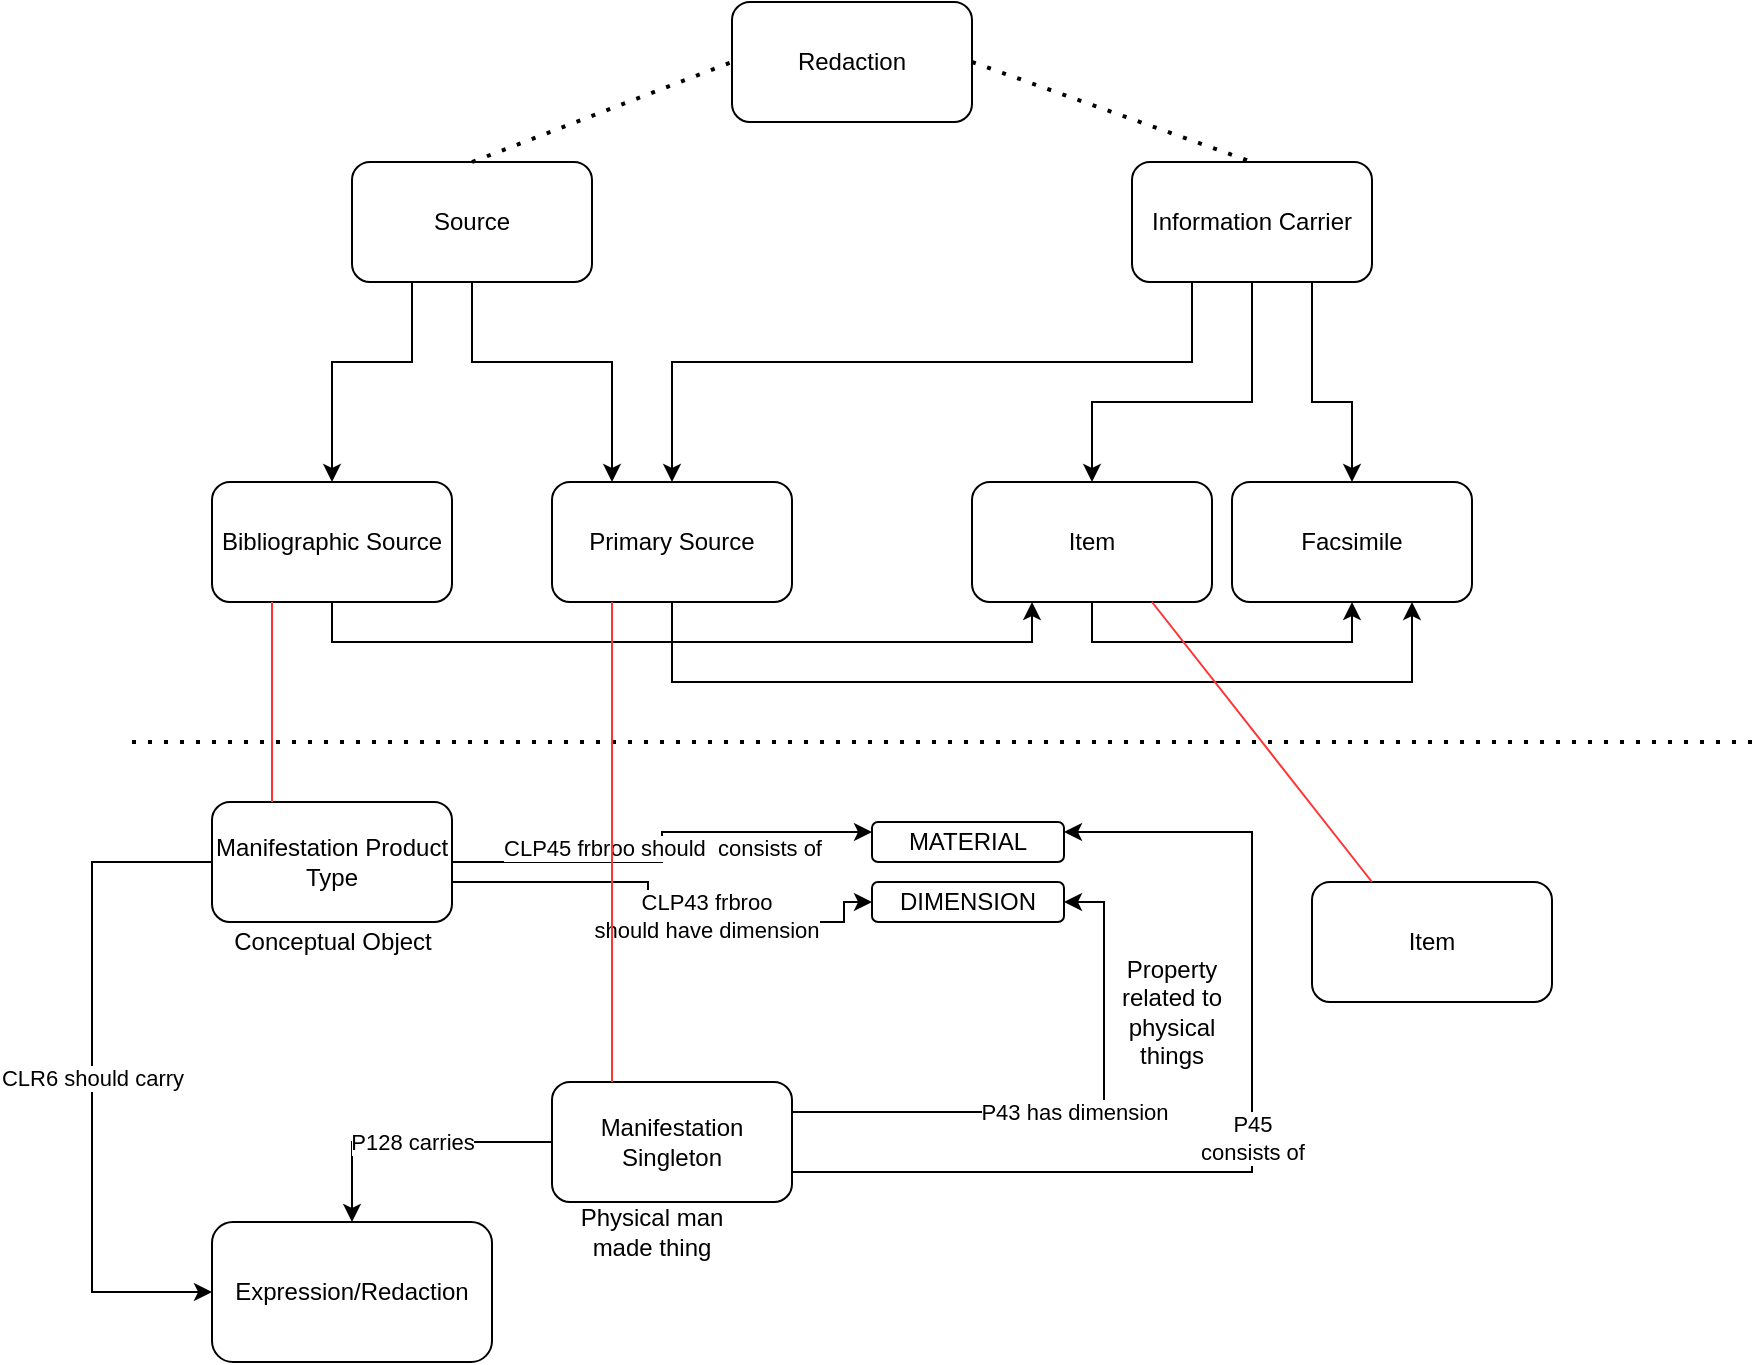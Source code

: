 <mxfile version="17.1.3" type="device" pages="26"><diagram id="BrqQwb1oznkciUkgJw_0" name="Class Alignment"><mxGraphModel dx="3034" dy="1007" grid="1" gridSize="10" guides="1" tooltips="1" connect="1" arrows="1" fold="1" page="1" pageScale="1" pageWidth="827" pageHeight="1169" math="0" shadow="0"><root><mxCell id="0"/><mxCell id="1" parent="0"/><mxCell id="NirMA5Sgn0Qj5qDbgHc1-11" style="edgeStyle=orthogonalEdgeStyle;rounded=0;orthogonalLoop=1;jettySize=auto;html=1;entryX=0.25;entryY=0;entryDx=0;entryDy=0;" parent="1" source="NirMA5Sgn0Qj5qDbgHc1-1" target="NirMA5Sgn0Qj5qDbgHc1-4" edge="1"><mxGeometry relative="1" as="geometry"><Array as="points"><mxPoint x="180" y="180"/><mxPoint x="250" y="180"/></Array></mxGeometry></mxCell><mxCell id="NirMA5Sgn0Qj5qDbgHc1-12" style="edgeStyle=orthogonalEdgeStyle;rounded=0;orthogonalLoop=1;jettySize=auto;html=1;exitX=0.25;exitY=1;exitDx=0;exitDy=0;entryX=0.5;entryY=0;entryDx=0;entryDy=0;" parent="1" source="NirMA5Sgn0Qj5qDbgHc1-1" target="NirMA5Sgn0Qj5qDbgHc1-3" edge="1"><mxGeometry relative="1" as="geometry"><Array as="points"><mxPoint x="150" y="180"/><mxPoint x="110" y="180"/></Array></mxGeometry></mxCell><mxCell id="NirMA5Sgn0Qj5qDbgHc1-1" value="Source" style="rounded=1;whiteSpace=wrap;html=1;" parent="1" vertex="1"><mxGeometry x="120" y="80" width="120" height="60" as="geometry"/></mxCell><mxCell id="NirMA5Sgn0Qj5qDbgHc1-8" style="edgeStyle=orthogonalEdgeStyle;rounded=0;orthogonalLoop=1;jettySize=auto;html=1;exitX=0.5;exitY=1;exitDx=0;exitDy=0;entryX=0.5;entryY=0;entryDx=0;entryDy=0;" parent="1" source="NirMA5Sgn0Qj5qDbgHc1-2" target="NirMA5Sgn0Qj5qDbgHc1-5" edge="1"><mxGeometry relative="1" as="geometry"><Array as="points"><mxPoint x="570" y="200"/><mxPoint x="490" y="200"/></Array></mxGeometry></mxCell><mxCell id="NirMA5Sgn0Qj5qDbgHc1-9" style="edgeStyle=orthogonalEdgeStyle;rounded=0;orthogonalLoop=1;jettySize=auto;html=1;exitX=0.75;exitY=1;exitDx=0;exitDy=0;entryX=0.5;entryY=0;entryDx=0;entryDy=0;" parent="1" source="NirMA5Sgn0Qj5qDbgHc1-2" target="NirMA5Sgn0Qj5qDbgHc1-6" edge="1"><mxGeometry relative="1" as="geometry"><Array as="points"><mxPoint x="600" y="200"/><mxPoint x="620" y="200"/></Array></mxGeometry></mxCell><mxCell id="NirMA5Sgn0Qj5qDbgHc1-10" style="edgeStyle=orthogonalEdgeStyle;rounded=0;orthogonalLoop=1;jettySize=auto;html=1;exitX=0.25;exitY=1;exitDx=0;exitDy=0;entryX=0.5;entryY=0;entryDx=0;entryDy=0;" parent="1" source="NirMA5Sgn0Qj5qDbgHc1-2" target="NirMA5Sgn0Qj5qDbgHc1-4" edge="1"><mxGeometry relative="1" as="geometry"><Array as="points"><mxPoint x="540" y="180"/><mxPoint x="280" y="180"/></Array></mxGeometry></mxCell><mxCell id="NirMA5Sgn0Qj5qDbgHc1-2" value="Information Carrier" style="rounded=1;whiteSpace=wrap;html=1;" parent="1" vertex="1"><mxGeometry x="510" y="80" width="120" height="60" as="geometry"/></mxCell><mxCell id="NirMA5Sgn0Qj5qDbgHc1-49" style="edgeStyle=orthogonalEdgeStyle;rounded=0;orthogonalLoop=1;jettySize=auto;html=1;exitX=0.5;exitY=1;exitDx=0;exitDy=0;entryX=0.25;entryY=1;entryDx=0;entryDy=0;" parent="1" source="NirMA5Sgn0Qj5qDbgHc1-3" target="NirMA5Sgn0Qj5qDbgHc1-5" edge="1"><mxGeometry relative="1" as="geometry"/></mxCell><mxCell id="NirMA5Sgn0Qj5qDbgHc1-3" value="Bibliographic Source" style="rounded=1;whiteSpace=wrap;html=1;" parent="1" vertex="1"><mxGeometry x="50" y="240" width="120" height="60" as="geometry"/></mxCell><mxCell id="NirMA5Sgn0Qj5qDbgHc1-48" style="edgeStyle=orthogonalEdgeStyle;rounded=0;orthogonalLoop=1;jettySize=auto;html=1;exitX=0.5;exitY=1;exitDx=0;exitDy=0;entryX=0.75;entryY=1;entryDx=0;entryDy=0;" parent="1" source="NirMA5Sgn0Qj5qDbgHc1-4" target="NirMA5Sgn0Qj5qDbgHc1-6" edge="1"><mxGeometry relative="1" as="geometry"><Array as="points"><mxPoint x="280" y="340"/><mxPoint x="650" y="340"/></Array></mxGeometry></mxCell><mxCell id="NirMA5Sgn0Qj5qDbgHc1-4" value="Primary Source" style="rounded=1;whiteSpace=wrap;html=1;" parent="1" vertex="1"><mxGeometry x="220" y="240" width="120" height="60" as="geometry"/></mxCell><mxCell id="NirMA5Sgn0Qj5qDbgHc1-22" style="edgeStyle=orthogonalEdgeStyle;rounded=0;orthogonalLoop=1;jettySize=auto;html=1;exitX=0.5;exitY=1;exitDx=0;exitDy=0;entryX=0.5;entryY=1;entryDx=0;entryDy=0;" parent="1" source="NirMA5Sgn0Qj5qDbgHc1-5" target="NirMA5Sgn0Qj5qDbgHc1-6" edge="1"><mxGeometry relative="1" as="geometry"/></mxCell><mxCell id="NirMA5Sgn0Qj5qDbgHc1-5" value="Item" style="rounded=1;whiteSpace=wrap;html=1;" parent="1" vertex="1"><mxGeometry x="430" y="240" width="120" height="60" as="geometry"/></mxCell><mxCell id="NirMA5Sgn0Qj5qDbgHc1-6" value="Facsimile" style="rounded=1;whiteSpace=wrap;html=1;" parent="1" vertex="1"><mxGeometry x="560" y="240" width="120" height="60" as="geometry"/></mxCell><mxCell id="NirMA5Sgn0Qj5qDbgHc1-13" value="" style="endArrow=none;dashed=1;html=1;dashPattern=1 3;strokeWidth=2;rounded=0;" parent="1" edge="1"><mxGeometry width="50" height="50" relative="1" as="geometry"><mxPoint x="10" y="370" as="sourcePoint"/><mxPoint x="820" y="370" as="targetPoint"/></mxGeometry></mxCell><mxCell id="NirMA5Sgn0Qj5qDbgHc1-34" value="P45 &lt;br&gt;&lt;div&gt;consists of&lt;/div&gt;" style="edgeStyle=orthogonalEdgeStyle;rounded=0;orthogonalLoop=1;jettySize=auto;html=1;exitX=1;exitY=0.75;exitDx=0;exitDy=0;entryX=1;entryY=0.25;entryDx=0;entryDy=0;" parent="1" source="NirMA5Sgn0Qj5qDbgHc1-14" target="NirMA5Sgn0Qj5qDbgHc1-28" edge="1"><mxGeometry relative="1" as="geometry"><Array as="points"><mxPoint x="570" y="585"/><mxPoint x="570" y="415"/></Array></mxGeometry></mxCell><mxCell id="NirMA5Sgn0Qj5qDbgHc1-39" value="&lt;div&gt;&lt;br&gt;&lt;/div&gt;&lt;div&gt;&lt;br&gt;&lt;/div&gt;" style="edgeLabel;html=1;align=center;verticalAlign=middle;resizable=0;points=[];" parent="NirMA5Sgn0Qj5qDbgHc1-34" vertex="1" connectable="0"><mxGeometry x="-0.147" y="1" relative="1" as="geometry"><mxPoint as="offset"/></mxGeometry></mxCell><mxCell id="NirMA5Sgn0Qj5qDbgHc1-35" value="P43 has dimension" style="edgeStyle=orthogonalEdgeStyle;rounded=0;orthogonalLoop=1;jettySize=auto;html=1;exitX=1;exitY=0.25;exitDx=0;exitDy=0;entryX=1;entryY=0.5;entryDx=0;entryDy=0;" parent="1" source="NirMA5Sgn0Qj5qDbgHc1-14" target="NirMA5Sgn0Qj5qDbgHc1-30" edge="1"><mxGeometry relative="1" as="geometry"/></mxCell><mxCell id="NirMA5Sgn0Qj5qDbgHc1-38" value="P128 carries" style="edgeStyle=orthogonalEdgeStyle;rounded=0;orthogonalLoop=1;jettySize=auto;html=1;exitX=0;exitY=0.5;exitDx=0;exitDy=0;" parent="1" source="NirMA5Sgn0Qj5qDbgHc1-14" target="NirMA5Sgn0Qj5qDbgHc1-37" edge="1"><mxGeometry relative="1" as="geometry"/></mxCell><mxCell id="NirMA5Sgn0Qj5qDbgHc1-14" value="Manifestation Singleton" style="rounded=1;whiteSpace=wrap;html=1;" parent="1" vertex="1"><mxGeometry x="220" y="540" width="120" height="60" as="geometry"/></mxCell><mxCell id="NirMA5Sgn0Qj5qDbgHc1-29" value="CLP45 frbroo should&amp;nbsp; consists of" style="edgeStyle=orthogonalEdgeStyle;rounded=0;orthogonalLoop=1;jettySize=auto;html=1;exitX=1;exitY=0.5;exitDx=0;exitDy=0;entryX=0;entryY=0.25;entryDx=0;entryDy=0;" parent="1" source="NirMA5Sgn0Qj5qDbgHc1-15" target="NirMA5Sgn0Qj5qDbgHc1-28" edge="1"><mxGeometry relative="1" as="geometry"/></mxCell><mxCell id="NirMA5Sgn0Qj5qDbgHc1-31" style="edgeStyle=orthogonalEdgeStyle;rounded=0;orthogonalLoop=1;jettySize=auto;html=1;exitX=1;exitY=0.5;exitDx=0;exitDy=0;entryX=0;entryY=0.5;entryDx=0;entryDy=0;" parent="1" source="NirMA5Sgn0Qj5qDbgHc1-15" target="NirMA5Sgn0Qj5qDbgHc1-30" edge="1"><mxGeometry relative="1" as="geometry"><Array as="points"><mxPoint x="170" y="440"/><mxPoint x="268" y="440"/><mxPoint x="268" y="460"/><mxPoint x="366" y="460"/></Array></mxGeometry></mxCell><mxCell id="NirMA5Sgn0Qj5qDbgHc1-32" value="&lt;div&gt;CLP43 frbroo &lt;br&gt;&lt;/div&gt;&lt;div&gt;should have dimension&lt;/div&gt;" style="edgeLabel;html=1;align=center;verticalAlign=middle;resizable=0;points=[];" parent="NirMA5Sgn0Qj5qDbgHc1-31" vertex="1" connectable="0"><mxGeometry x="0.254" y="3" relative="1" as="geometry"><mxPoint as="offset"/></mxGeometry></mxCell><mxCell id="NirMA5Sgn0Qj5qDbgHc1-40" value="CLR6 should carry" style="edgeStyle=orthogonalEdgeStyle;rounded=0;orthogonalLoop=1;jettySize=auto;html=1;exitX=0;exitY=0.5;exitDx=0;exitDy=0;entryX=0;entryY=0.5;entryDx=0;entryDy=0;" parent="1" source="NirMA5Sgn0Qj5qDbgHc1-15" target="NirMA5Sgn0Qj5qDbgHc1-37" edge="1"><mxGeometry relative="1" as="geometry"><Array as="points"><mxPoint x="-10" y="430"/><mxPoint x="-10" y="645"/></Array></mxGeometry></mxCell><mxCell id="NirMA5Sgn0Qj5qDbgHc1-15" value="Manifestation Product Type" style="rounded=1;whiteSpace=wrap;html=1;" parent="1" vertex="1"><mxGeometry x="50" y="400" width="120" height="60" as="geometry"/></mxCell><mxCell id="NirMA5Sgn0Qj5qDbgHc1-16" value="Physical man made thing " style="text;html=1;strokeColor=none;fillColor=none;align=center;verticalAlign=middle;whiteSpace=wrap;rounded=0;" parent="1" vertex="1"><mxGeometry x="220" y="600" width="100" height="30" as="geometry"/></mxCell><mxCell id="NirMA5Sgn0Qj5qDbgHc1-18" value="Conceptual Object" style="text;html=1;align=center;verticalAlign=middle;resizable=0;points=[];autosize=1;strokeColor=none;fillColor=none;" parent="1" vertex="1"><mxGeometry x="45" y="460" width="130" height="20" as="geometry"/></mxCell><mxCell id="NirMA5Sgn0Qj5qDbgHc1-28" value="MATERIAL" style="rounded=1;whiteSpace=wrap;html=1;" parent="1" vertex="1"><mxGeometry x="380" y="410" width="96" height="20" as="geometry"/></mxCell><mxCell id="NirMA5Sgn0Qj5qDbgHc1-30" value="DIMENSION" style="rounded=1;whiteSpace=wrap;html=1;" parent="1" vertex="1"><mxGeometry x="380" y="440" width="96" height="20" as="geometry"/></mxCell><mxCell id="NirMA5Sgn0Qj5qDbgHc1-36" value="Property related to physical things" style="text;html=1;strokeColor=none;fillColor=none;align=center;verticalAlign=middle;whiteSpace=wrap;rounded=0;" parent="1" vertex="1"><mxGeometry x="500" y="490" width="60" height="30" as="geometry"/></mxCell><mxCell id="NirMA5Sgn0Qj5qDbgHc1-37" value="Expression/Redaction" style="rounded=1;whiteSpace=wrap;html=1;" parent="1" vertex="1"><mxGeometry x="50" y="610" width="140" height="70" as="geometry"/></mxCell><mxCell id="NirMA5Sgn0Qj5qDbgHc1-42" value="Redaction" style="rounded=1;whiteSpace=wrap;html=1;" parent="1" vertex="1"><mxGeometry x="310" width="120" height="60" as="geometry"/></mxCell><mxCell id="NirMA5Sgn0Qj5qDbgHc1-45" value="" style="endArrow=none;dashed=1;html=1;dashPattern=1 3;strokeWidth=2;rounded=0;exitX=0.5;exitY=0;exitDx=0;exitDy=0;entryX=0;entryY=0.5;entryDx=0;entryDy=0;" parent="1" source="NirMA5Sgn0Qj5qDbgHc1-1" target="NirMA5Sgn0Qj5qDbgHc1-42" edge="1"><mxGeometry width="50" height="50" relative="1" as="geometry"><mxPoint x="680" y="440" as="sourcePoint"/><mxPoint x="730" y="390" as="targetPoint"/></mxGeometry></mxCell><mxCell id="NirMA5Sgn0Qj5qDbgHc1-47" value="" style="endArrow=none;dashed=1;html=1;dashPattern=1 3;strokeWidth=2;rounded=0;exitX=1;exitY=0.5;exitDx=0;exitDy=0;entryX=0.5;entryY=0;entryDx=0;entryDy=0;" parent="1" source="NirMA5Sgn0Qj5qDbgHc1-42" target="NirMA5Sgn0Qj5qDbgHc1-2" edge="1"><mxGeometry width="50" height="50" relative="1" as="geometry"><mxPoint x="680" y="440" as="sourcePoint"/><mxPoint x="730" y="390" as="targetPoint"/></mxGeometry></mxCell><mxCell id="NirMA5Sgn0Qj5qDbgHc1-51" value="" style="endArrow=none;html=1;rounded=0;exitX=0.25;exitY=0;exitDx=0;exitDy=0;entryX=0.25;entryY=1;entryDx=0;entryDy=0;strokeColor=#FF3333;" parent="1" source="NirMA5Sgn0Qj5qDbgHc1-15" target="NirMA5Sgn0Qj5qDbgHc1-3" edge="1"><mxGeometry width="50" height="50" relative="1" as="geometry"><mxPoint x="390" y="420" as="sourcePoint"/><mxPoint x="440" y="370" as="targetPoint"/></mxGeometry></mxCell><mxCell id="NirMA5Sgn0Qj5qDbgHc1-52" value="" style="endArrow=none;html=1;rounded=0;exitX=0.25;exitY=0;exitDx=0;exitDy=0;entryX=0.25;entryY=1;entryDx=0;entryDy=0;strokeColor=#FF3333;" parent="1" source="NirMA5Sgn0Qj5qDbgHc1-14" target="NirMA5Sgn0Qj5qDbgHc1-4" edge="1"><mxGeometry width="50" height="50" relative="1" as="geometry"><mxPoint x="90" y="410" as="sourcePoint"/><mxPoint x="90" y="310" as="targetPoint"/></mxGeometry></mxCell><mxCell id="NirMA5Sgn0Qj5qDbgHc1-54" value="Item" style="rounded=1;whiteSpace=wrap;html=1;" parent="1" vertex="1"><mxGeometry x="600" y="440" width="120" height="60" as="geometry"/></mxCell><mxCell id="NirMA5Sgn0Qj5qDbgHc1-55" value="" style="endArrow=none;html=1;rounded=0;exitX=0.25;exitY=0;exitDx=0;exitDy=0;entryX=0.75;entryY=1;entryDx=0;entryDy=0;strokeColor=#FF3333;" parent="1" source="NirMA5Sgn0Qj5qDbgHc1-54" target="NirMA5Sgn0Qj5qDbgHc1-5" edge="1"><mxGeometry width="50" height="50" relative="1" as="geometry"><mxPoint x="630" y="460" as="sourcePoint"/><mxPoint x="630" y="360" as="targetPoint"/></mxGeometry></mxCell></root></mxGraphModel></diagram><diagram id="VQppqSNvcxmtXKO7vIG-" name="Event - Work 1"><mxGraphModel dx="2041" dy="554" grid="1" gridSize="10" guides="1" tooltips="1" connect="1" arrows="1" fold="1" page="1" pageScale="1" pageWidth="827" pageHeight="1169" math="0" shadow="0"><root><mxCell id="TQUrEeQH7qCLs4LFR0c0-0"/><mxCell id="TQUrEeQH7qCLs4LFR0c0-1" parent="TQUrEeQH7qCLs4LFR0c0-0"/><mxCell id="TQUrEeQH7qCLs4LFR0c0-6" style="edgeStyle=orthogonalEdgeStyle;rounded=0;orthogonalLoop=1;jettySize=auto;html=1;curved=1;" parent="TQUrEeQH7qCLs4LFR0c0-1" source="TQUrEeQH7qCLs4LFR0c0-2" target="TQUrEeQH7qCLs4LFR0c0-3" edge="1"><mxGeometry relative="1" as="geometry"/></mxCell><mxCell id="TQUrEeQH7qCLs4LFR0c0-20" style="edgeStyle=orthogonalEdgeStyle;curved=1;rounded=0;orthogonalLoop=1;jettySize=auto;html=1;exitX=0;exitY=0;exitDx=0;exitDy=0;entryX=0.5;entryY=0;entryDx=0;entryDy=0;" parent="TQUrEeQH7qCLs4LFR0c0-1" source="TQUrEeQH7qCLs4LFR0c0-2" target="TQUrEeQH7qCLs4LFR0c0-9" edge="1"><mxGeometry relative="1" as="geometry"/></mxCell><mxCell id="TQUrEeQH7qCLs4LFR0c0-2" value="pd:WorkConception" style="ellipse;whiteSpace=wrap;html=1;fillColor=#66FFB3;" parent="TQUrEeQH7qCLs4LFR0c0-1" vertex="1"><mxGeometry x="110" y="180" width="160" height="50" as="geometry"/></mxCell><mxCell id="TQUrEeQH7qCLs4LFR0c0-35" style="edgeStyle=orthogonalEdgeStyle;curved=1;rounded=0;orthogonalLoop=1;jettySize=auto;html=1;exitX=0.5;exitY=0;exitDx=0;exitDy=0;entryX=0.5;entryY=0;entryDx=0;entryDy=0;" parent="TQUrEeQH7qCLs4LFR0c0-1" source="TQUrEeQH7qCLs4LFR0c0-3" target="TQUrEeQH7qCLs4LFR0c0-10" edge="1"><mxGeometry relative="1" as="geometry"/></mxCell><mxCell id="TQUrEeQH7qCLs4LFR0c0-3" value="pd:PoeticWork_1" style="ellipse;whiteSpace=wrap;html=1;fillColor=#FFCCFF;" parent="TQUrEeQH7qCLs4LFR0c0-1" vertex="1"><mxGeometry x="350" y="175" width="150" height="60" as="geometry"/></mxCell><mxCell id="TQUrEeQH7qCLs4LFR0c0-7" style="edgeStyle=orthogonalEdgeStyle;curved=1;rounded=0;orthogonalLoop=1;jettySize=auto;html=1;exitX=0.5;exitY=0;exitDx=0;exitDy=0;entryX=0;entryY=1;entryDx=0;entryDy=0;" parent="TQUrEeQH7qCLs4LFR0c0-1" source="TQUrEeQH7qCLs4LFR0c0-4" target="TQUrEeQH7qCLs4LFR0c0-3" edge="1"><mxGeometry relative="1" as="geometry"/></mxCell><mxCell id="TQUrEeQH7qCLs4LFR0c0-8" style="edgeStyle=orthogonalEdgeStyle;curved=1;rounded=0;orthogonalLoop=1;jettySize=auto;html=1;exitX=0.5;exitY=1;exitDx=0;exitDy=0;entryX=0.5;entryY=1;entryDx=0;entryDy=0;" parent="TQUrEeQH7qCLs4LFR0c0-1" source="TQUrEeQH7qCLs4LFR0c0-4" target="TQUrEeQH7qCLs4LFR0c0-5" edge="1"><mxGeometry relative="1" as="geometry"><Array as="points"><mxPoint x="185" y="410"/><mxPoint x="425" y="410"/></Array></mxGeometry></mxCell><mxCell id="TQUrEeQH7qCLs4LFR0c0-21" style="edgeStyle=orthogonalEdgeStyle;curved=1;rounded=0;orthogonalLoop=1;jettySize=auto;html=1;exitX=0;exitY=0;exitDx=0;exitDy=0;entryX=0.5;entryY=0;entryDx=0;entryDy=0;" parent="TQUrEeQH7qCLs4LFR0c0-1" source="TQUrEeQH7qCLs4LFR0c0-4" target="TQUrEeQH7qCLs4LFR0c0-11" edge="1"><mxGeometry relative="1" as="geometry"><Array as="points"><mxPoint x="132" y="320"/><mxPoint x="-50" y="320"/></Array></mxGeometry></mxCell><mxCell id="TQUrEeQH7qCLs4LFR0c0-4" value="pd:ExpressionCreation" style="ellipse;whiteSpace=wrap;html=1;fillColor=#66FFB3;" parent="TQUrEeQH7qCLs4LFR0c0-1" vertex="1"><mxGeometry x="110" y="320" width="150" height="60" as="geometry"/></mxCell><mxCell id="TQUrEeQH7qCLs4LFR0c0-36" style="edgeStyle=orthogonalEdgeStyle;curved=1;rounded=0;orthogonalLoop=1;jettySize=auto;html=1;exitX=0.5;exitY=0;exitDx=0;exitDy=0;entryX=0.5;entryY=1;entryDx=0;entryDy=0;" parent="TQUrEeQH7qCLs4LFR0c0-1" source="TQUrEeQH7qCLs4LFR0c0-5" target="TQUrEeQH7qCLs4LFR0c0-3" edge="1"><mxGeometry relative="1" as="geometry"/></mxCell><mxCell id="TQUrEeQH7qCLs4LFR0c0-5" value="pd:Redaction_1" style="ellipse;whiteSpace=wrap;html=1;fillColor=#FFCCFF;" parent="TQUrEeQH7qCLs4LFR0c0-1" vertex="1"><mxGeometry x="350" y="320" width="150" height="60" as="geometry"/></mxCell><mxCell id="TQUrEeQH7qCLs4LFR0c0-9" value="&quot;?/?/1476&quot;" style="shape=parallelogram;perimeter=parallelogramPerimeter;whiteSpace=wrap;html=1;fixedSize=1;" parent="TQUrEeQH7qCLs4LFR0c0-1" vertex="1"><mxGeometry x="-140" y="190" width="200" height="30" as="geometry"/></mxCell><mxCell id="TQUrEeQH7qCLs4LFR0c0-10" value="" style="shape=parallelogram;perimeter=parallelogramPerimeter;whiteSpace=wrap;html=1;fixedSize=1;" parent="TQUrEeQH7qCLs4LFR0c0-1" vertex="1"><mxGeometry x="670" y="190" width="150" height="30" as="geometry"/></mxCell><mxCell id="TQUrEeQH7qCLs4LFR0c0-11" value="&quot;11/12/1476&quot;" style="shape=parallelogram;perimeter=parallelogramPerimeter;whiteSpace=wrap;html=1;fixedSize=1;" parent="TQUrEeQH7qCLs4LFR0c0-1" vertex="1"><mxGeometry x="-150" y="350" width="200" height="30" as="geometry"/></mxCell><mxCell id="TQUrEeQH7qCLs4LFR0c0-13" style="edgeStyle=orthogonalEdgeStyle;curved=1;rounded=0;orthogonalLoop=1;jettySize=auto;html=1;" parent="TQUrEeQH7qCLs4LFR0c0-1" source="TQUrEeQH7qCLs4LFR0c0-12" target="TQUrEeQH7qCLs4LFR0c0-2" edge="1"><mxGeometry relative="1" as="geometry"/></mxCell><mxCell id="TQUrEeQH7qCLs4LFR0c0-32" style="edgeStyle=orthogonalEdgeStyle;curved=1;rounded=0;orthogonalLoop=1;jettySize=auto;html=1;exitX=0;exitY=0;exitDx=0;exitDy=0;entryX=1;entryY=0.5;entryDx=0;entryDy=0;" parent="TQUrEeQH7qCLs4LFR0c0-1" source="TQUrEeQH7qCLs4LFR0c0-12" target="TQUrEeQH7qCLs4LFR0c0-14" edge="1"><mxGeometry relative="1" as="geometry"><Array as="points"><mxPoint x="140" y="69"/><mxPoint x="140" y="30"/></Array></mxGeometry></mxCell><mxCell id="TQUrEeQH7qCLs4LFR0c0-33" style="edgeStyle=orthogonalEdgeStyle;curved=1;rounded=0;orthogonalLoop=1;jettySize=auto;html=1;exitX=1;exitY=0;exitDx=0;exitDy=0;entryX=0;entryY=0.5;entryDx=0;entryDy=0;" parent="TQUrEeQH7qCLs4LFR0c0-1" source="TQUrEeQH7qCLs4LFR0c0-12" target="TQUrEeQH7qCLs4LFR0c0-15" edge="1"><mxGeometry relative="1" as="geometry"><Array as="points"><mxPoint x="260" y="69"/><mxPoint x="260" y="40"/><mxPoint x="270" y="40"/><mxPoint x="270" y="30"/></Array></mxGeometry></mxCell><mxCell id="TQUrEeQH7qCLs4LFR0c0-12" value="pd:AgentRole_1" style="ellipse;whiteSpace=wrap;html=1;" parent="TQUrEeQH7qCLs4LFR0c0-1" vertex="1"><mxGeometry x="105" y="60" width="170" height="60" as="geometry"/></mxCell><mxCell id="TQUrEeQH7qCLs4LFR0c0-19" style="edgeStyle=orthogonalEdgeStyle;curved=1;rounded=0;orthogonalLoop=1;jettySize=auto;html=1;exitX=0;exitY=1;exitDx=0;exitDy=0;entryX=0.5;entryY=1;entryDx=0;entryDy=0;" parent="TQUrEeQH7qCLs4LFR0c0-1" source="TQUrEeQH7qCLs4LFR0c0-14" target="TQUrEeQH7qCLs4LFR0c0-18" edge="1"><mxGeometry relative="1" as="geometry"/></mxCell><mxCell id="TQUrEeQH7qCLs4LFR0c0-14" value="pd:Person_1" style="ellipse;whiteSpace=wrap;html=1;" parent="TQUrEeQH7qCLs4LFR0c0-1" vertex="1"><mxGeometry x="-60" width="170" height="60" as="geometry"/></mxCell><mxCell id="TQUrEeQH7qCLs4LFR0c0-15" value="pdk:Creator" style="ellipse;whiteSpace=wrap;html=1;" parent="TQUrEeQH7qCLs4LFR0c0-1" vertex="1"><mxGeometry x="290" width="170" height="60" as="geometry"/></mxCell><mxCell id="TQUrEeQH7qCLs4LFR0c0-18" value="Jorge Manrique" style="shape=parallelogram;perimeter=parallelogramPerimeter;whiteSpace=wrap;html=1;fixedSize=1;" parent="TQUrEeQH7qCLs4LFR0c0-1" vertex="1"><mxGeometry x="-310" y="15" width="200" height="30" as="geometry"/></mxCell><mxCell id="TQUrEeQH7qCLs4LFR0c0-25" style="edgeStyle=orthogonalEdgeStyle;curved=1;rounded=0;orthogonalLoop=1;jettySize=auto;html=1;exitX=0;exitY=0;exitDx=0;exitDy=0;entryX=0;entryY=1;entryDx=0;entryDy=0;" parent="TQUrEeQH7qCLs4LFR0c0-1" source="TQUrEeQH7qCLs4LFR0c0-22" target="TQUrEeQH7qCLs4LFR0c0-4" edge="1"><mxGeometry relative="1" as="geometry"/></mxCell><mxCell id="TQUrEeQH7qCLs4LFR0c0-30" style="edgeStyle=orthogonalEdgeStyle;curved=1;rounded=0;orthogonalLoop=1;jettySize=auto;html=1;exitX=0;exitY=0.5;exitDx=0;exitDy=0;entryX=0.5;entryY=0;entryDx=0;entryDy=0;" parent="TQUrEeQH7qCLs4LFR0c0-1" source="TQUrEeQH7qCLs4LFR0c0-22" target="TQUrEeQH7qCLs4LFR0c0-23" edge="1"><mxGeometry relative="1" as="geometry"/></mxCell><mxCell id="TQUrEeQH7qCLs4LFR0c0-31" style="edgeStyle=orthogonalEdgeStyle;curved=1;rounded=0;orthogonalLoop=1;jettySize=auto;html=1;exitX=1;exitY=0.5;exitDx=0;exitDy=0;entryX=0.5;entryY=0;entryDx=0;entryDy=0;" parent="TQUrEeQH7qCLs4LFR0c0-1" source="TQUrEeQH7qCLs4LFR0c0-22" target="TQUrEeQH7qCLs4LFR0c0-24" edge="1"><mxGeometry relative="1" as="geometry"/></mxCell><mxCell id="TQUrEeQH7qCLs4LFR0c0-22" value="pd:AgentRole_2" style="ellipse;whiteSpace=wrap;html=1;" parent="TQUrEeQH7qCLs4LFR0c0-1" vertex="1"><mxGeometry x="90" y="430" width="170" height="60" as="geometry"/></mxCell><mxCell id="TQUrEeQH7qCLs4LFR0c0-28" style="edgeStyle=orthogonalEdgeStyle;curved=1;rounded=0;orthogonalLoop=1;jettySize=auto;html=1;exitX=0;exitY=0.5;exitDx=0;exitDy=0;entryX=0.25;entryY=1;entryDx=0;entryDy=0;" parent="TQUrEeQH7qCLs4LFR0c0-1" source="TQUrEeQH7qCLs4LFR0c0-23" target="TQUrEeQH7qCLs4LFR0c0-27" edge="1"><mxGeometry relative="1" as="geometry"/></mxCell><mxCell id="TQUrEeQH7qCLs4LFR0c0-23" value="pd:Person_2" style="ellipse;whiteSpace=wrap;html=1;" parent="TQUrEeQH7qCLs4LFR0c0-1" vertex="1"><mxGeometry x="-110" y="500" width="170" height="60" as="geometry"/></mxCell><mxCell id="TQUrEeQH7qCLs4LFR0c0-24" value="pdk:Editor" style="ellipse;whiteSpace=wrap;html=1;" parent="TQUrEeQH7qCLs4LFR0c0-1" vertex="1"><mxGeometry x="270" y="510" width="170" height="60" as="geometry"/></mxCell><mxCell id="TQUrEeQH7qCLs4LFR0c0-27" value="??" style="shape=parallelogram;perimeter=parallelogramPerimeter;whiteSpace=wrap;html=1;fixedSize=1;" parent="TQUrEeQH7qCLs4LFR0c0-1" vertex="1"><mxGeometry x="-290" y="460" width="200" height="30" as="geometry"/></mxCell><mxCell id="n1CFLO-EyvOKy0ytDgAf-0" value="&lt;div&gt;Un autor tiene una idea pero no realiza una expresión/texto&lt;/div&gt;&lt;div&gt;Otra persona realiza una edición teniendo en cuenta esa idea&lt;br&gt;&lt;/div&gt;" style="text;html=1;align=center;verticalAlign=middle;resizable=0;points=[];autosize=1;strokeColor=none;fillColor=none;" parent="TQUrEeQH7qCLs4LFR0c0-1" vertex="1"><mxGeometry x="430" y="75" width="390" height="30" as="geometry"/></mxCell><mxCell id="BC7Hxiv1Onkx8Y9RhNlZ-0" value="Idea abstracta" style="text;html=1;align=center;verticalAlign=middle;resizable=0;points=[];autosize=1;strokeColor=none;fillColor=none;" parent="TQUrEeQH7qCLs4LFR0c0-1" vertex="1"><mxGeometry x="470" y="220" width="100" height="20" as="geometry"/></mxCell><mxCell id="BC7Hxiv1Onkx8Y9RhNlZ-1" value="Edición textual" style="text;html=1;align=center;verticalAlign=middle;resizable=0;points=[];autosize=1;strokeColor=none;fillColor=none;" parent="TQUrEeQH7qCLs4LFR0c0-1" vertex="1"><mxGeometry x="465" y="370" width="110" height="20" as="geometry"/></mxCell></root></mxGraphModel></diagram><diagram id="zYVb1WHWpxVrTYGgjtql" name="Event - Work 2"><mxGraphModel dx="2084" dy="554" grid="1" gridSize="10" guides="1" tooltips="1" connect="1" arrows="1" fold="1" page="1" pageScale="1" pageWidth="827" pageHeight="1169" math="0" shadow="0"><root><mxCell id="pOkAHjGxIx84mFgvnii5-0"/><mxCell id="pOkAHjGxIx84mFgvnii5-1" parent="pOkAHjGxIx84mFgvnii5-0"/><mxCell id="PXpjc3dcfUs9PU2YAvTa-3" style="edgeStyle=orthogonalEdgeStyle;curved=1;rounded=0;orthogonalLoop=1;jettySize=auto;html=1;exitX=0.5;exitY=0;exitDx=0;exitDy=0;entryX=0.5;entryY=0;entryDx=0;entryDy=0;" parent="pOkAHjGxIx84mFgvnii5-1" source="PXpjc3dcfUs9PU2YAvTa-4" target="PXpjc3dcfUs9PU2YAvTa-12" edge="1"><mxGeometry relative="1" as="geometry"/></mxCell><mxCell id="PXpjc3dcfUs9PU2YAvTa-4" value="pd:PoeticWork_1" style="ellipse;whiteSpace=wrap;html=1;fillColor=#FFE0EE;" parent="pOkAHjGxIx84mFgvnii5-1" vertex="1"><mxGeometry x="410" y="80" width="150" height="60" as="geometry"/></mxCell><mxCell id="PXpjc3dcfUs9PU2YAvTa-5" style="edgeStyle=orthogonalEdgeStyle;curved=1;rounded=0;orthogonalLoop=1;jettySize=auto;html=1;exitX=0.5;exitY=0;exitDx=0;exitDy=0;entryX=0;entryY=1;entryDx=0;entryDy=0;" parent="pOkAHjGxIx84mFgvnii5-1" source="PXpjc3dcfUs9PU2YAvTa-8" target="PXpjc3dcfUs9PU2YAvTa-4" edge="1"><mxGeometry relative="1" as="geometry"/></mxCell><mxCell id="PXpjc3dcfUs9PU2YAvTa-6" style="edgeStyle=orthogonalEdgeStyle;curved=1;rounded=0;orthogonalLoop=1;jettySize=auto;html=1;exitX=1;exitY=0.5;exitDx=0;exitDy=0;entryX=0;entryY=0.5;entryDx=0;entryDy=0;" parent="pOkAHjGxIx84mFgvnii5-1" source="PXpjc3dcfUs9PU2YAvTa-8" target="PXpjc3dcfUs9PU2YAvTa-10" edge="1"><mxGeometry relative="1" as="geometry"><Array as="points"><mxPoint x="260" y="371"/><mxPoint x="300" y="371"/><mxPoint x="300" y="370"/><mxPoint x="360" y="370"/><mxPoint x="360" y="270"/></Array></mxGeometry></mxCell><mxCell id="f80ZbJztsEX3tHxweRW2-18" style="edgeStyle=orthogonalEdgeStyle;curved=1;rounded=0;orthogonalLoop=1;jettySize=auto;html=1;exitX=1;exitY=1;exitDx=0;exitDy=0;entryX=0;entryY=0.5;entryDx=0;entryDy=0;" parent="pOkAHjGxIx84mFgvnii5-1" source="PXpjc3dcfUs9PU2YAvTa-8" target="f80ZbJztsEX3tHxweRW2-17" edge="1"><mxGeometry relative="1" as="geometry"><Array as="points"><mxPoint x="238" y="420"/></Array></mxGeometry></mxCell><mxCell id="PXpjc3dcfUs9PU2YAvTa-8" value="pd:ExpressionCreation" style="ellipse;whiteSpace=wrap;html=1;fillColor=#99FF99;" parent="pOkAHjGxIx84mFgvnii5-1" vertex="1"><mxGeometry x="110" y="320" width="150" height="60" as="geometry"/></mxCell><mxCell id="PXpjc3dcfUs9PU2YAvTa-9" style="edgeStyle=orthogonalEdgeStyle;curved=1;rounded=0;orthogonalLoop=1;jettySize=auto;html=1;exitX=0.5;exitY=0;exitDx=0;exitDy=0;entryX=0.5;entryY=1;entryDx=0;entryDy=0;" parent="pOkAHjGxIx84mFgvnii5-1" source="PXpjc3dcfUs9PU2YAvTa-10" target="PXpjc3dcfUs9PU2YAvTa-4" edge="1"><mxGeometry relative="1" as="geometry"/></mxCell><mxCell id="PXpjc3dcfUs9PU2YAvTa-10" value="pd:Redaction_1" style="ellipse;whiteSpace=wrap;html=1;fillColor=#FFE0EE;" parent="pOkAHjGxIx84mFgvnii5-1" vertex="1"><mxGeometry x="410" y="240" width="150" height="60" as="geometry"/></mxCell><mxCell id="PXpjc3dcfUs9PU2YAvTa-12" value="" style="shape=parallelogram;perimeter=parallelogramPerimeter;whiteSpace=wrap;html=1;fixedSize=1;" parent="pOkAHjGxIx84mFgvnii5-1" vertex="1"><mxGeometry x="650" y="95" width="150" height="30" as="geometry"/></mxCell><mxCell id="PXpjc3dcfUs9PU2YAvTa-22" style="edgeStyle=orthogonalEdgeStyle;curved=1;rounded=0;orthogonalLoop=1;jettySize=auto;html=1;exitX=0;exitY=0;exitDx=0;exitDy=0;entryX=0;entryY=1;entryDx=0;entryDy=0;" parent="pOkAHjGxIx84mFgvnii5-1" source="PXpjc3dcfUs9PU2YAvTa-25" target="PXpjc3dcfUs9PU2YAvTa-8" edge="1"><mxGeometry relative="1" as="geometry"/></mxCell><mxCell id="PXpjc3dcfUs9PU2YAvTa-23" style="edgeStyle=orthogonalEdgeStyle;curved=1;rounded=0;orthogonalLoop=1;jettySize=auto;html=1;exitX=0;exitY=0.5;exitDx=0;exitDy=0;entryX=0.5;entryY=0;entryDx=0;entryDy=0;" parent="pOkAHjGxIx84mFgvnii5-1" source="PXpjc3dcfUs9PU2YAvTa-25" target="PXpjc3dcfUs9PU2YAvTa-27" edge="1"><mxGeometry relative="1" as="geometry"/></mxCell><mxCell id="f80ZbJztsEX3tHxweRW2-1" style="edgeStyle=orthogonalEdgeStyle;curved=1;rounded=0;orthogonalLoop=1;jettySize=auto;html=1;entryX=0.5;entryY=0;entryDx=0;entryDy=0;exitX=1;exitY=0.5;exitDx=0;exitDy=0;" parent="pOkAHjGxIx84mFgvnii5-1" source="PXpjc3dcfUs9PU2YAvTa-25" target="f80ZbJztsEX3tHxweRW2-0" edge="1"><mxGeometry relative="1" as="geometry"/></mxCell><mxCell id="PXpjc3dcfUs9PU2YAvTa-25" value="pd:AgentRole_1" style="ellipse;whiteSpace=wrap;html=1;" parent="pOkAHjGxIx84mFgvnii5-1" vertex="1"><mxGeometry x="-80" y="445" width="170" height="60" as="geometry"/></mxCell><mxCell id="PXpjc3dcfUs9PU2YAvTa-26" style="edgeStyle=orthogonalEdgeStyle;curved=1;rounded=0;orthogonalLoop=1;jettySize=auto;html=1;exitX=0;exitY=0.5;exitDx=0;exitDy=0;entryX=0.25;entryY=1;entryDx=0;entryDy=0;" parent="pOkAHjGxIx84mFgvnii5-1" source="PXpjc3dcfUs9PU2YAvTa-27" target="PXpjc3dcfUs9PU2YAvTa-29" edge="1"><mxGeometry relative="1" as="geometry"/></mxCell><mxCell id="PXpjc3dcfUs9PU2YAvTa-27" value="pd:Person_1" style="ellipse;whiteSpace=wrap;html=1;" parent="pOkAHjGxIx84mFgvnii5-1" vertex="1"><mxGeometry x="-280" y="515" width="170" height="60" as="geometry"/></mxCell><mxCell id="PXpjc3dcfUs9PU2YAvTa-29" value="" style="shape=parallelogram;perimeter=parallelogramPerimeter;whiteSpace=wrap;html=1;fixedSize=1;" parent="pOkAHjGxIx84mFgvnii5-1" vertex="1"><mxGeometry x="-460" y="475" width="200" height="30" as="geometry"/></mxCell><mxCell id="f80ZbJztsEX3tHxweRW2-0" value="pdk:Creator" style="ellipse;whiteSpace=wrap;html=1;" parent="pOkAHjGxIx84mFgvnii5-1" vertex="1"><mxGeometry x="120" y="525" width="170" height="60" as="geometry"/></mxCell><mxCell id="f80ZbJztsEX3tHxweRW2-19" style="edgeStyle=orthogonalEdgeStyle;curved=1;rounded=0;orthogonalLoop=1;jettySize=auto;html=1;exitX=0.5;exitY=0;exitDx=0;exitDy=0;" parent="pOkAHjGxIx84mFgvnii5-1" source="f80ZbJztsEX3tHxweRW2-17" target="PXpjc3dcfUs9PU2YAvTa-10" edge="1"><mxGeometry relative="1" as="geometry"/></mxCell><mxCell id="f80ZbJztsEX3tHxweRW2-21" style="edgeStyle=orthogonalEdgeStyle;curved=1;rounded=0;orthogonalLoop=1;jettySize=auto;html=1;entryX=0.5;entryY=1;entryDx=0;entryDy=0;" parent="pOkAHjGxIx84mFgvnii5-1" source="f80ZbJztsEX3tHxweRW2-17" target="f80ZbJztsEX3tHxweRW2-20" edge="1"><mxGeometry relative="1" as="geometry"/></mxCell><mxCell id="f80ZbJztsEX3tHxweRW2-17" value="pd:PrimarySource_1" style="ellipse;whiteSpace=wrap;html=1;fillColor=#FFE0EE;" parent="pOkAHjGxIx84mFgvnii5-1" vertex="1"><mxGeometry x="410" y="390" width="150" height="60" as="geometry"/></mxCell><mxCell id="f80ZbJztsEX3tHxweRW2-20" value="" style="shape=parallelogram;perimeter=parallelogramPerimeter;whiteSpace=wrap;html=1;fixedSize=1;" parent="pOkAHjGxIx84mFgvnii5-1" vertex="1"><mxGeometry x="650" y="405" width="150" height="30" as="geometry"/></mxCell><mxCell id="VbdFE4LeKwtt06LPKDfn-0" value="Un autor da origen a las ideas y al texto de manera simultánea" style="text;html=1;align=center;verticalAlign=middle;resizable=0;points=[];autosize=1;strokeColor=none;fillColor=none;" parent="pOkAHjGxIx84mFgvnii5-1" vertex="1"><mxGeometry x="-160" y="100" width="400" height="20" as="geometry"/></mxCell><mxCell id="PvsAi-7deeHbZ08EDWYn-0" value="Idea original" style="text;html=1;align=center;verticalAlign=middle;resizable=0;points=[];autosize=1;strokeColor=none;fillColor=none;" parent="pOkAHjGxIx84mFgvnii5-1" vertex="1"><mxGeometry x="495" y="140" width="90" height="20" as="geometry"/></mxCell><mxCell id="PvsAi-7deeHbZ08EDWYn-1" value="Signos textuales" style="text;html=1;align=center;verticalAlign=middle;resizable=0;points=[];autosize=1;strokeColor=none;fillColor=none;" parent="pOkAHjGxIx84mFgvnii5-1" vertex="1"><mxGeometry x="490" y="300" width="120" height="20" as="geometry"/></mxCell><mxCell id="PvsAi-7deeHbZ08EDWYn-2" value="Manuscrito" style="text;html=1;align=center;verticalAlign=middle;resizable=0;points=[];autosize=1;strokeColor=none;fillColor=none;" parent="pOkAHjGxIx84mFgvnii5-1" vertex="1"><mxGeometry x="495" y="445" width="80" height="20" as="geometry"/></mxCell><mxCell id="PvsAi-7deeHbZ08EDWYn-3" value="&lt;div&gt;Posibles autores:&lt;/div&gt;&lt;div&gt;- Calderón de la Barca&lt;/div&gt;&lt;div&gt;- Cervantes&lt;/div&gt;&lt;div&gt;- Lope de Vega&lt;br&gt;&lt;/div&gt;" style="text;html=1;align=center;verticalAlign=middle;resizable=0;points=[];autosize=1;strokeColor=none;fillColor=none;" parent="pOkAHjGxIx84mFgvnii5-1" vertex="1"><mxGeometry x="-435" y="320" width="150" height="60" as="geometry"/></mxCell><mxCell id="PvsAi-7deeHbZ08EDWYn-4" value="&lt;div&gt;Posibles obras:&lt;/div&gt;&lt;div&gt;- Jarchas (simultáneamente ritmo, letra e idea)&lt;br&gt;&lt;/div&gt;" style="text;html=1;align=center;verticalAlign=middle;resizable=0;points=[];autosize=1;strokeColor=none;fillColor=none;" parent="pOkAHjGxIx84mFgvnii5-1" vertex="1"><mxGeometry x="-510" y="220" width="300" height="30" as="geometry"/></mxCell></root></mxGraphModel></diagram><diagram id="fzJnnXOa5Y7-QYxFXKe1" name="Event - Carrier 1"><mxGraphModel dx="2084" dy="554" grid="1" gridSize="10" guides="1" tooltips="1" connect="1" arrows="1" fold="1" page="1" pageScale="1" pageWidth="827" pageHeight="1169" math="0" shadow="0"><root><mxCell id="inxHXxyBiRXCgHJ0obPg-0"/><mxCell id="inxHXxyBiRXCgHJ0obPg-1" parent="inxHXxyBiRXCgHJ0obPg-0"/><mxCell id="fiOVbFGcWdQYBvdxA5MQ-0" style="edgeStyle=orthogonalEdgeStyle;curved=1;rounded=0;orthogonalLoop=1;jettySize=auto;html=1;exitX=0.5;exitY=0;exitDx=0;exitDy=0;entryX=0.5;entryY=0;entryDx=0;entryDy=0;" parent="inxHXxyBiRXCgHJ0obPg-1" source="fiOVbFGcWdQYBvdxA5MQ-1" target="fiOVbFGcWdQYBvdxA5MQ-9" edge="1"><mxGeometry relative="1" as="geometry"><Array as="points"><mxPoint x="485" y="210"/><mxPoint x="725" y="210"/></Array></mxGeometry></mxCell><mxCell id="fiOVbFGcWdQYBvdxA5MQ-1" value="pd:BibliographicSource_1" style="ellipse;whiteSpace=wrap;html=1;fillColor=#FFE0EE;" parent="inxHXxyBiRXCgHJ0obPg-1" vertex="1"><mxGeometry x="395" y="262.5" width="180" height="60" as="geometry"/></mxCell><mxCell id="fiOVbFGcWdQYBvdxA5MQ-2" style="edgeStyle=orthogonalEdgeStyle;curved=1;rounded=0;orthogonalLoop=1;jettySize=auto;html=1;exitX=0.5;exitY=0;exitDx=0;exitDy=0;entryX=0;entryY=0.5;entryDx=0;entryDy=0;" parent="inxHXxyBiRXCgHJ0obPg-1" source="fiOVbFGcWdQYBvdxA5MQ-6" target="fiOVbFGcWdQYBvdxA5MQ-1" edge="1"><mxGeometry relative="1" as="geometry"/></mxCell><mxCell id="fiOVbFGcWdQYBvdxA5MQ-3" style="edgeStyle=orthogonalEdgeStyle;curved=1;rounded=0;orthogonalLoop=1;jettySize=auto;html=1;exitX=1;exitY=0.5;exitDx=0;exitDy=0;entryX=0;entryY=0.5;entryDx=0;entryDy=0;" parent="inxHXxyBiRXCgHJ0obPg-1" source="fiOVbFGcWdQYBvdxA5MQ-6" target="fiOVbFGcWdQYBvdxA5MQ-8" edge="1"><mxGeometry relative="1" as="geometry"><Array as="points"><mxPoint x="260" y="433"/></Array></mxGeometry></mxCell><mxCell id="fiOVbFGcWdQYBvdxA5MQ-6" value="pd:CarrierProduction" style="ellipse;whiteSpace=wrap;html=1;fillColor=#BFFFA3;" parent="inxHXxyBiRXCgHJ0obPg-1" vertex="1"><mxGeometry x="110" y="320" width="150" height="60" as="geometry"/></mxCell><mxCell id="fiOVbFGcWdQYBvdxA5MQ-7" style="edgeStyle=orthogonalEdgeStyle;curved=1;rounded=0;orthogonalLoop=1;jettySize=auto;html=1;exitX=0.5;exitY=0;exitDx=0;exitDy=0;entryX=0.5;entryY=1;entryDx=0;entryDy=0;" parent="inxHXxyBiRXCgHJ0obPg-1" source="fiOVbFGcWdQYBvdxA5MQ-8" target="fiOVbFGcWdQYBvdxA5MQ-1" edge="1"><mxGeometry relative="1" as="geometry"/></mxCell><mxCell id="Yyrj--cr3UQV7raIIxHy-1" style="edgeStyle=orthogonalEdgeStyle;curved=1;rounded=0;orthogonalLoop=1;jettySize=auto;html=1;entryX=0.5;entryY=0;entryDx=0;entryDy=0;" parent="inxHXxyBiRXCgHJ0obPg-1" source="fiOVbFGcWdQYBvdxA5MQ-8" target="Yyrj--cr3UQV7raIIxHy-0" edge="1"><mxGeometry relative="1" as="geometry"><Array as="points"><mxPoint x="725" y="420"/></Array></mxGeometry></mxCell><mxCell id="fiOVbFGcWdQYBvdxA5MQ-8" value="pd:Item_1" style="ellipse;whiteSpace=wrap;html=1;fillColor=#FFE0EE;" parent="inxHXxyBiRXCgHJ0obPg-1" vertex="1"><mxGeometry x="410" y="402.5" width="150" height="60" as="geometry"/></mxCell><mxCell id="fiOVbFGcWdQYBvdxA5MQ-9" value="" style="shape=parallelogram;perimeter=parallelogramPerimeter;whiteSpace=wrap;html=1;fixedSize=1;" parent="inxHXxyBiRXCgHJ0obPg-1" vertex="1"><mxGeometry x="650" y="257.5" width="150" height="30" as="geometry"/></mxCell><mxCell id="fiOVbFGcWdQYBvdxA5MQ-11" style="edgeStyle=orthogonalEdgeStyle;curved=1;rounded=0;orthogonalLoop=1;jettySize=auto;html=1;exitX=0;exitY=0;exitDx=0;exitDy=0;entryX=0;entryY=1;entryDx=0;entryDy=0;" parent="inxHXxyBiRXCgHJ0obPg-1" source="fiOVbFGcWdQYBvdxA5MQ-14" target="fiOVbFGcWdQYBvdxA5MQ-6" edge="1"><mxGeometry relative="1" as="geometry"/></mxCell><mxCell id="fiOVbFGcWdQYBvdxA5MQ-12" style="edgeStyle=orthogonalEdgeStyle;curved=1;rounded=0;orthogonalLoop=1;jettySize=auto;html=1;exitX=0;exitY=0.5;exitDx=0;exitDy=0;entryX=0.5;entryY=0;entryDx=0;entryDy=0;" parent="inxHXxyBiRXCgHJ0obPg-1" source="fiOVbFGcWdQYBvdxA5MQ-14" target="fiOVbFGcWdQYBvdxA5MQ-16" edge="1"><mxGeometry relative="1" as="geometry"/></mxCell><mxCell id="fiOVbFGcWdQYBvdxA5MQ-13" style="edgeStyle=orthogonalEdgeStyle;curved=1;rounded=0;orthogonalLoop=1;jettySize=auto;html=1;entryX=0.5;entryY=0;entryDx=0;entryDy=0;exitX=1;exitY=0.5;exitDx=0;exitDy=0;" parent="inxHXxyBiRXCgHJ0obPg-1" source="fiOVbFGcWdQYBvdxA5MQ-14" target="fiOVbFGcWdQYBvdxA5MQ-18" edge="1"><mxGeometry relative="1" as="geometry"/></mxCell><mxCell id="fiOVbFGcWdQYBvdxA5MQ-14" value="pd:AgentRole_1" style="ellipse;whiteSpace=wrap;html=1;" parent="inxHXxyBiRXCgHJ0obPg-1" vertex="1"><mxGeometry x="-80" y="445" width="170" height="60" as="geometry"/></mxCell><mxCell id="fiOVbFGcWdQYBvdxA5MQ-15" style="edgeStyle=orthogonalEdgeStyle;curved=1;rounded=0;orthogonalLoop=1;jettySize=auto;html=1;exitX=0;exitY=0.5;exitDx=0;exitDy=0;entryX=0.25;entryY=1;entryDx=0;entryDy=0;" parent="inxHXxyBiRXCgHJ0obPg-1" source="fiOVbFGcWdQYBvdxA5MQ-16" target="fiOVbFGcWdQYBvdxA5MQ-17" edge="1"><mxGeometry relative="1" as="geometry"/></mxCell><mxCell id="fiOVbFGcWdQYBvdxA5MQ-16" value="pd:Organisation_1" style="ellipse;whiteSpace=wrap;html=1;" parent="inxHXxyBiRXCgHJ0obPg-1" vertex="1"><mxGeometry x="-280" y="515" width="170" height="60" as="geometry"/></mxCell><mxCell id="fiOVbFGcWdQYBvdxA5MQ-17" value="" style="shape=parallelogram;perimeter=parallelogramPerimeter;whiteSpace=wrap;html=1;fixedSize=1;" parent="inxHXxyBiRXCgHJ0obPg-1" vertex="1"><mxGeometry x="-460" y="475" width="200" height="30" as="geometry"/></mxCell><mxCell id="fiOVbFGcWdQYBvdxA5MQ-18" value="pdk:Printer" style="ellipse;whiteSpace=wrap;html=1;" parent="inxHXxyBiRXCgHJ0obPg-1" vertex="1"><mxGeometry x="120" y="525" width="170" height="60" as="geometry"/></mxCell><mxCell id="Yyrj--cr3UQV7raIIxHy-0" value="" style="shape=parallelogram;perimeter=parallelogramPerimeter;whiteSpace=wrap;html=1;fixedSize=1;" parent="inxHXxyBiRXCgHJ0obPg-1" vertex="1"><mxGeometry x="650" y="462.5" width="150" height="30" as="geometry"/></mxCell><mxCell id="3eVOSISUQTr1AT_Lv5hR-0" value="&lt;div&gt;Se fabrica un ejemplar de un libro por la editorial&lt;/div&gt;" style="text;html=1;align=center;verticalAlign=middle;resizable=0;points=[];autosize=1;strokeColor=none;fillColor=none;" parent="inxHXxyBiRXCgHJ0obPg-1" vertex="1"><mxGeometry x="-40" y="180" width="320" height="20" as="geometry"/></mxCell><mxCell id="woq_KIqAWxqo2wlI8Q84-0" value="&lt;div&gt;Aspectos de diseño editorial:&lt;/div&gt;&lt;div&gt;- Poesía visual&lt;br&gt;&lt;/div&gt;" style="text;html=1;align=center;verticalAlign=middle;resizable=0;points=[];autosize=1;strokeColor=none;fillColor=none;" parent="inxHXxyBiRXCgHJ0obPg-1" vertex="1"><mxGeometry x="385" y="150" width="190" height="30" as="geometry"/></mxCell></root></mxGraphModel></diagram><diagram id="7i5w8fTxSjt_w6bh-NNH" name="Event - Carrier 2"><mxGraphModel dx="2084" dy="554" grid="1" gridSize="10" guides="1" tooltips="1" connect="1" arrows="1" fold="1" page="1" pageScale="1" pageWidth="827" pageHeight="1169" math="0" shadow="0"><root><mxCell id="hs0hufUzTkhsqTaQoDGI-0"/><mxCell id="hs0hufUzTkhsqTaQoDGI-1" parent="hs0hufUzTkhsqTaQoDGI-0"/><mxCell id="hs0hufUzTkhsqTaQoDGI-2" style="edgeStyle=orthogonalEdgeStyle;curved=1;rounded=0;orthogonalLoop=1;jettySize=auto;html=1;exitX=0.5;exitY=0;exitDx=0;exitDy=0;entryX=0.5;entryY=0;entryDx=0;entryDy=0;" parent="hs0hufUzTkhsqTaQoDGI-1" source="hs0hufUzTkhsqTaQoDGI-3" target="hs0hufUzTkhsqTaQoDGI-10" edge="1"><mxGeometry relative="1" as="geometry"><Array as="points"><mxPoint x="485" y="210"/><mxPoint x="725" y="210"/></Array></mxGeometry></mxCell><mxCell id="hs0hufUzTkhsqTaQoDGI-3" value="pd:Redaction_1" style="ellipse;whiteSpace=wrap;html=1;fillColor=#FFE0EE;" parent="hs0hufUzTkhsqTaQoDGI-1" vertex="1"><mxGeometry x="395" y="262.5" width="180" height="60" as="geometry"/></mxCell><mxCell id="hs0hufUzTkhsqTaQoDGI-4" style="edgeStyle=orthogonalEdgeStyle;curved=1;rounded=0;orthogonalLoop=1;jettySize=auto;html=1;exitX=0.5;exitY=0;exitDx=0;exitDy=0;entryX=0;entryY=0.5;entryDx=0;entryDy=0;" parent="hs0hufUzTkhsqTaQoDGI-1" source="hs0hufUzTkhsqTaQoDGI-6" target="hs0hufUzTkhsqTaQoDGI-3" edge="1"><mxGeometry relative="1" as="geometry"/></mxCell><mxCell id="hs0hufUzTkhsqTaQoDGI-5" style="edgeStyle=orthogonalEdgeStyle;curved=1;rounded=0;orthogonalLoop=1;jettySize=auto;html=1;exitX=1;exitY=0.5;exitDx=0;exitDy=0;entryX=0;entryY=0.5;entryDx=0;entryDy=0;" parent="hs0hufUzTkhsqTaQoDGI-1" source="hs0hufUzTkhsqTaQoDGI-6" target="hs0hufUzTkhsqTaQoDGI-9" edge="1"><mxGeometry relative="1" as="geometry"><Array as="points"><mxPoint x="260" y="433"/></Array></mxGeometry></mxCell><mxCell id="hs0hufUzTkhsqTaQoDGI-6" value="pd:CarrierProduction" style="ellipse;whiteSpace=wrap;html=1;fillColor=#BFFFA3;" parent="hs0hufUzTkhsqTaQoDGI-1" vertex="1"><mxGeometry x="110" y="320" width="150" height="60" as="geometry"/></mxCell><mxCell id="hs0hufUzTkhsqTaQoDGI-7" style="edgeStyle=orthogonalEdgeStyle;curved=1;rounded=0;orthogonalLoop=1;jettySize=auto;html=1;exitX=0.5;exitY=0;exitDx=0;exitDy=0;entryX=0.5;entryY=1;entryDx=0;entryDy=0;" parent="hs0hufUzTkhsqTaQoDGI-1" source="hs0hufUzTkhsqTaQoDGI-9" target="hs0hufUzTkhsqTaQoDGI-3" edge="1"><mxGeometry relative="1" as="geometry"/></mxCell><mxCell id="hs0hufUzTkhsqTaQoDGI-8" style="edgeStyle=orthogonalEdgeStyle;curved=1;rounded=0;orthogonalLoop=1;jettySize=auto;html=1;entryX=0.5;entryY=0;entryDx=0;entryDy=0;" parent="hs0hufUzTkhsqTaQoDGI-1" source="hs0hufUzTkhsqTaQoDGI-9" target="hs0hufUzTkhsqTaQoDGI-19" edge="1"><mxGeometry relative="1" as="geometry"><Array as="points"><mxPoint x="725" y="420"/></Array></mxGeometry></mxCell><mxCell id="hs0hufUzTkhsqTaQoDGI-9" value="pd:Item_1" style="ellipse;whiteSpace=wrap;html=1;fillColor=#FFE0EE;" parent="hs0hufUzTkhsqTaQoDGI-1" vertex="1"><mxGeometry x="410" y="402.5" width="150" height="60" as="geometry"/></mxCell><mxCell id="hs0hufUzTkhsqTaQoDGI-10" value="" style="shape=parallelogram;perimeter=parallelogramPerimeter;whiteSpace=wrap;html=1;fixedSize=1;" parent="hs0hufUzTkhsqTaQoDGI-1" vertex="1"><mxGeometry x="650" y="257.5" width="150" height="30" as="geometry"/></mxCell><mxCell id="hs0hufUzTkhsqTaQoDGI-11" style="edgeStyle=orthogonalEdgeStyle;curved=1;rounded=0;orthogonalLoop=1;jettySize=auto;html=1;exitX=0;exitY=0;exitDx=0;exitDy=0;entryX=0;entryY=1;entryDx=0;entryDy=0;" parent="hs0hufUzTkhsqTaQoDGI-1" source="hs0hufUzTkhsqTaQoDGI-14" target="hs0hufUzTkhsqTaQoDGI-6" edge="1"><mxGeometry relative="1" as="geometry"/></mxCell><mxCell id="hs0hufUzTkhsqTaQoDGI-12" style="edgeStyle=orthogonalEdgeStyle;curved=1;rounded=0;orthogonalLoop=1;jettySize=auto;html=1;exitX=0;exitY=0.5;exitDx=0;exitDy=0;entryX=0.5;entryY=0;entryDx=0;entryDy=0;" parent="hs0hufUzTkhsqTaQoDGI-1" source="hs0hufUzTkhsqTaQoDGI-14" target="hs0hufUzTkhsqTaQoDGI-16" edge="1"><mxGeometry relative="1" as="geometry"/></mxCell><mxCell id="hs0hufUzTkhsqTaQoDGI-13" style="edgeStyle=orthogonalEdgeStyle;curved=1;rounded=0;orthogonalLoop=1;jettySize=auto;html=1;entryX=0.5;entryY=0;entryDx=0;entryDy=0;exitX=1;exitY=0.5;exitDx=0;exitDy=0;" parent="hs0hufUzTkhsqTaQoDGI-1" source="hs0hufUzTkhsqTaQoDGI-14" target="hs0hufUzTkhsqTaQoDGI-18" edge="1"><mxGeometry relative="1" as="geometry"/></mxCell><mxCell id="TF337O7EBhGza2WJ7hpC-1" style="edgeStyle=orthogonalEdgeStyle;curved=1;rounded=0;orthogonalLoop=1;jettySize=auto;html=1;exitX=0.5;exitY=1;exitDx=0;exitDy=0;entryX=0;entryY=0.5;entryDx=0;entryDy=0;" parent="hs0hufUzTkhsqTaQoDGI-1" source="hs0hufUzTkhsqTaQoDGI-14" target="TF337O7EBhGza2WJ7hpC-0" edge="1"><mxGeometry relative="1" as="geometry"/></mxCell><mxCell id="hs0hufUzTkhsqTaQoDGI-14" value="pd:AgentRole_1" style="ellipse;whiteSpace=wrap;html=1;" parent="hs0hufUzTkhsqTaQoDGI-1" vertex="1"><mxGeometry x="-80" y="445" width="170" height="60" as="geometry"/></mxCell><mxCell id="hs0hufUzTkhsqTaQoDGI-15" style="edgeStyle=orthogonalEdgeStyle;curved=1;rounded=0;orthogonalLoop=1;jettySize=auto;html=1;exitX=0;exitY=0.5;exitDx=0;exitDy=0;entryX=0.25;entryY=1;entryDx=0;entryDy=0;" parent="hs0hufUzTkhsqTaQoDGI-1" source="hs0hufUzTkhsqTaQoDGI-16" target="hs0hufUzTkhsqTaQoDGI-17" edge="1"><mxGeometry relative="1" as="geometry"/></mxCell><mxCell id="hs0hufUzTkhsqTaQoDGI-16" value="pd:Person_1" style="ellipse;whiteSpace=wrap;html=1;" parent="hs0hufUzTkhsqTaQoDGI-1" vertex="1"><mxGeometry x="-270" y="525" width="170" height="60" as="geometry"/></mxCell><mxCell id="hs0hufUzTkhsqTaQoDGI-17" value="" style="shape=parallelogram;perimeter=parallelogramPerimeter;whiteSpace=wrap;html=1;fixedSize=1;" parent="hs0hufUzTkhsqTaQoDGI-1" vertex="1"><mxGeometry x="-460" y="475" width="200" height="30" as="geometry"/></mxCell><mxCell id="hs0hufUzTkhsqTaQoDGI-18" value="pdk:Transcriptor" style="ellipse;whiteSpace=wrap;html=1;" parent="hs0hufUzTkhsqTaQoDGI-1" vertex="1"><mxGeometry x="100" y="525" width="170" height="60" as="geometry"/></mxCell><mxCell id="hs0hufUzTkhsqTaQoDGI-19" value="" style="shape=parallelogram;perimeter=parallelogramPerimeter;whiteSpace=wrap;html=1;fixedSize=1;" parent="hs0hufUzTkhsqTaQoDGI-1" vertex="1"><mxGeometry x="650" y="462.5" width="150" height="30" as="geometry"/></mxCell><mxCell id="9sSVWP-8Vlt6JUUANMsO-0" value="Se realiza una transcripción de una edición y se almacena digitalmente" style="text;html=1;align=center;verticalAlign=middle;resizable=0;points=[];autosize=1;strokeColor=none;fillColor=none;" parent="hs0hufUzTkhsqTaQoDGI-1" vertex="1"><mxGeometry x="-55" y="180" width="450" height="20" as="geometry"/></mxCell><mxCell id="TF337O7EBhGza2WJ7hpC-0" value="pdk:Editor" style="ellipse;whiteSpace=wrap;html=1;" parent="hs0hufUzTkhsqTaQoDGI-1" vertex="1"><mxGeometry x="100" y="600" width="170" height="60" as="geometry"/></mxCell><mxCell id="TF337O7EBhGza2WJ7hpC-2" value="&lt;div&gt;Posibles casos:&lt;/div&gt;&lt;div&gt;- Tesis doctoral&lt;br&gt;&lt;/div&gt;" style="text;html=1;align=center;verticalAlign=middle;resizable=0;points=[];autosize=1;strokeColor=none;fillColor=none;" parent="hs0hufUzTkhsqTaQoDGI-1" vertex="1"><mxGeometry x="-245" y="325" width="110" height="30" as="geometry"/></mxCell></root></mxGraphModel></diagram><diagram id="IW1oiZiwHMvDKmqt7Ipf" name="Event - Reproduction"><mxGraphModel dx="2084" dy="554" grid="1" gridSize="10" guides="1" tooltips="1" connect="1" arrows="1" fold="1" page="1" pageScale="1" pageWidth="827" pageHeight="1169" math="0" shadow="0"><root><mxCell id="XKba3-ZePf0iDqJhS3Sc-0"/><mxCell id="XKba3-ZePf0iDqJhS3Sc-1" parent="XKba3-ZePf0iDqJhS3Sc-0"/><mxCell id="fkUmmlk-kZrjnfgxsIKH-1" value="pd:PrimarySource_1" style="ellipse;whiteSpace=wrap;html=1;fillColor=#FFE0EE;" parent="XKba3-ZePf0iDqJhS3Sc-1" vertex="1"><mxGeometry x="395" y="262.5" width="180" height="60" as="geometry"/></mxCell><mxCell id="fkUmmlk-kZrjnfgxsIKH-7" value="pd:Facsimile_1" style="ellipse;whiteSpace=wrap;html=1;fillColor=#FFE0EE;" parent="XKba3-ZePf0iDqJhS3Sc-1" vertex="1"><mxGeometry x="410" y="402.5" width="150" height="60" as="geometry"/></mxCell><mxCell id="fkUmmlk-kZrjnfgxsIKH-0" style="edgeStyle=orthogonalEdgeStyle;curved=1;rounded=0;orthogonalLoop=1;jettySize=auto;html=1;exitX=0.5;exitY=0;exitDx=0;exitDy=0;entryX=0.5;entryY=0;entryDx=0;entryDy=0;" parent="XKba3-ZePf0iDqJhS3Sc-1" source="fkUmmlk-kZrjnfgxsIKH-1" target="fkUmmlk-kZrjnfgxsIKH-8" edge="1"><mxGeometry relative="1" as="geometry"><Array as="points"><mxPoint x="485" y="210"/><mxPoint x="725" y="210"/></Array></mxGeometry></mxCell><mxCell id="fkUmmlk-kZrjnfgxsIKH-2" style="edgeStyle=orthogonalEdgeStyle;curved=1;rounded=0;orthogonalLoop=1;jettySize=auto;html=1;exitX=0.5;exitY=0;exitDx=0;exitDy=0;entryX=0;entryY=0.5;entryDx=0;entryDy=0;" parent="XKba3-ZePf0iDqJhS3Sc-1" source="fkUmmlk-kZrjnfgxsIKH-4" target="fkUmmlk-kZrjnfgxsIKH-1" edge="1"><mxGeometry relative="1" as="geometry"/></mxCell><mxCell id="fkUmmlk-kZrjnfgxsIKH-3" style="edgeStyle=orthogonalEdgeStyle;curved=1;rounded=0;orthogonalLoop=1;jettySize=auto;html=1;exitX=1;exitY=0.5;exitDx=0;exitDy=0;entryX=0;entryY=0.5;entryDx=0;entryDy=0;" parent="XKba3-ZePf0iDqJhS3Sc-1" source="fkUmmlk-kZrjnfgxsIKH-4" target="fkUmmlk-kZrjnfgxsIKH-7" edge="1"><mxGeometry relative="1" as="geometry"><Array as="points"><mxPoint x="260" y="433"/></Array></mxGeometry></mxCell><mxCell id="fkUmmlk-kZrjnfgxsIKH-4" value="pd:Reproduction" style="ellipse;whiteSpace=wrap;html=1;fillColor=#BFFFA3;" parent="XKba3-ZePf0iDqJhS3Sc-1" vertex="1"><mxGeometry x="110" y="320" width="150" height="60" as="geometry"/></mxCell><mxCell id="fkUmmlk-kZrjnfgxsIKH-5" style="edgeStyle=orthogonalEdgeStyle;curved=1;rounded=0;orthogonalLoop=1;jettySize=auto;html=1;exitX=0.5;exitY=0;exitDx=0;exitDy=0;entryX=0.5;entryY=1;entryDx=0;entryDy=0;" parent="XKba3-ZePf0iDqJhS3Sc-1" source="fkUmmlk-kZrjnfgxsIKH-7" target="fkUmmlk-kZrjnfgxsIKH-1" edge="1"><mxGeometry relative="1" as="geometry"/></mxCell><mxCell id="fkUmmlk-kZrjnfgxsIKH-6" style="edgeStyle=orthogonalEdgeStyle;curved=1;rounded=0;orthogonalLoop=1;jettySize=auto;html=1;entryX=0.5;entryY=0;entryDx=0;entryDy=0;" parent="XKba3-ZePf0iDqJhS3Sc-1" source="fkUmmlk-kZrjnfgxsIKH-7" target="fkUmmlk-kZrjnfgxsIKH-17" edge="1"><mxGeometry relative="1" as="geometry"><Array as="points"><mxPoint x="725" y="420"/></Array></mxGeometry></mxCell><mxCell id="fkUmmlk-kZrjnfgxsIKH-8" value="" style="shape=parallelogram;perimeter=parallelogramPerimeter;whiteSpace=wrap;html=1;fixedSize=1;" parent="XKba3-ZePf0iDqJhS3Sc-1" vertex="1"><mxGeometry x="650" y="257.5" width="150" height="30" as="geometry"/></mxCell><mxCell id="fkUmmlk-kZrjnfgxsIKH-9" style="edgeStyle=orthogonalEdgeStyle;curved=1;rounded=0;orthogonalLoop=1;jettySize=auto;html=1;exitX=0;exitY=0;exitDx=0;exitDy=0;entryX=0;entryY=1;entryDx=0;entryDy=0;" parent="XKba3-ZePf0iDqJhS3Sc-1" source="fkUmmlk-kZrjnfgxsIKH-12" target="fkUmmlk-kZrjnfgxsIKH-4" edge="1"><mxGeometry relative="1" as="geometry"/></mxCell><mxCell id="fkUmmlk-kZrjnfgxsIKH-10" style="edgeStyle=orthogonalEdgeStyle;curved=1;rounded=0;orthogonalLoop=1;jettySize=auto;html=1;exitX=0;exitY=0.5;exitDx=0;exitDy=0;entryX=0.5;entryY=0;entryDx=0;entryDy=0;" parent="XKba3-ZePf0iDqJhS3Sc-1" source="fkUmmlk-kZrjnfgxsIKH-12" target="fkUmmlk-kZrjnfgxsIKH-14" edge="1"><mxGeometry relative="1" as="geometry"/></mxCell><mxCell id="fkUmmlk-kZrjnfgxsIKH-11" style="edgeStyle=orthogonalEdgeStyle;curved=1;rounded=0;orthogonalLoop=1;jettySize=auto;html=1;entryX=0.5;entryY=0;entryDx=0;entryDy=0;exitX=1;exitY=0.5;exitDx=0;exitDy=0;" parent="XKba3-ZePf0iDqJhS3Sc-1" source="fkUmmlk-kZrjnfgxsIKH-12" target="fkUmmlk-kZrjnfgxsIKH-16" edge="1"><mxGeometry relative="1" as="geometry"/></mxCell><mxCell id="fkUmmlk-kZrjnfgxsIKH-12" value="pd:AgentRole_1" style="ellipse;whiteSpace=wrap;html=1;" parent="XKba3-ZePf0iDqJhS3Sc-1" vertex="1"><mxGeometry x="-80" y="445" width="170" height="60" as="geometry"/></mxCell><mxCell id="fkUmmlk-kZrjnfgxsIKH-13" style="edgeStyle=orthogonalEdgeStyle;curved=1;rounded=0;orthogonalLoop=1;jettySize=auto;html=1;exitX=0;exitY=0.5;exitDx=0;exitDy=0;entryX=0.25;entryY=1;entryDx=0;entryDy=0;" parent="XKba3-ZePf0iDqJhS3Sc-1" source="fkUmmlk-kZrjnfgxsIKH-14" target="fkUmmlk-kZrjnfgxsIKH-15" edge="1"><mxGeometry relative="1" as="geometry"/></mxCell><mxCell id="fkUmmlk-kZrjnfgxsIKH-14" value="pd:Person_1" style="ellipse;whiteSpace=wrap;html=1;" parent="XKba3-ZePf0iDqJhS3Sc-1" vertex="1"><mxGeometry x="-270" y="525" width="170" height="60" as="geometry"/></mxCell><mxCell id="fkUmmlk-kZrjnfgxsIKH-15" value="" style="shape=parallelogram;perimeter=parallelogramPerimeter;whiteSpace=wrap;html=1;fixedSize=1;" parent="XKba3-ZePf0iDqJhS3Sc-1" vertex="1"><mxGeometry x="-460" y="475" width="200" height="30" as="geometry"/></mxCell><mxCell id="fkUmmlk-kZrjnfgxsIKH-16" value="pdk:Curator" style="ellipse;whiteSpace=wrap;html=1;" parent="XKba3-ZePf0iDqJhS3Sc-1" vertex="1"><mxGeometry x="100" y="525" width="170" height="60" as="geometry"/></mxCell><mxCell id="fkUmmlk-kZrjnfgxsIKH-17" value="" style="shape=parallelogram;perimeter=parallelogramPerimeter;whiteSpace=wrap;html=1;fixedSize=1;" parent="XKba3-ZePf0iDqJhS3Sc-1" vertex="1"><mxGeometry x="650" y="462.5" width="150" height="30" as="geometry"/></mxCell><mxCell id="dfBnV-1UwJ66_xp8th5--0" value="Se realiza una reproducción de un manuscrito" style="text;html=1;align=center;verticalAlign=middle;resizable=0;points=[];autosize=1;strokeColor=none;fillColor=none;" parent="XKba3-ZePf0iDqJhS3Sc-1" vertex="1"><mxGeometry x="35" y="190" width="300" height="20" as="geometry"/></mxCell><mxCell id="WbGSi8y_XP5PY-GdMLVH-0" value="&lt;div&gt;Posibles agentes:&lt;/div&gt;&lt;div&gt;- Biblioteca Nacional de España&lt;/div&gt;" style="text;html=1;align=center;verticalAlign=middle;resizable=0;points=[];autosize=1;strokeColor=none;fillColor=none;" parent="XKba3-ZePf0iDqJhS3Sc-1" vertex="1"><mxGeometry x="380" y="555" width="210" height="30" as="geometry"/></mxCell></root></mxGraphModel></diagram><diagram id="--fjDxQQvdquC0uk7Zg_" name="Aggregation 1 - Complex Work"><mxGraphModel dx="2041" dy="587" grid="1" gridSize="10" guides="1" tooltips="1" connect="1" arrows="1" fold="1" page="1" pageScale="1" pageWidth="827" pageHeight="1169" math="0" shadow="0"><root><mxCell id="zYYZgyZjRwJPW8Ag8Lmx-0"/><mxCell id="zYYZgyZjRwJPW8Ag8Lmx-1" parent="zYYZgyZjRwJPW8Ag8Lmx-0"/><mxCell id="zYYZgyZjRwJPW8Ag8Lmx-6" style="edgeStyle=orthogonalEdgeStyle;curved=1;rounded=0;orthogonalLoop=1;jettySize=auto;html=1;entryX=0;entryY=0.5;entryDx=0;entryDy=0;" parent="zYYZgyZjRwJPW8Ag8Lmx-1" source="zYYZgyZjRwJPW8Ag8Lmx-2" target="zYYZgyZjRwJPW8Ag8Lmx-5" edge="1"><mxGeometry relative="1" as="geometry"/></mxCell><mxCell id="zYYZgyZjRwJPW8Ag8Lmx-19" style="edgeStyle=orthogonalEdgeStyle;curved=1;rounded=0;orthogonalLoop=1;jettySize=auto;html=1;entryX=0.5;entryY=0;entryDx=0;entryDy=0;" parent="zYYZgyZjRwJPW8Ag8Lmx-1" source="zYYZgyZjRwJPW8Ag8Lmx-2" target="zYYZgyZjRwJPW8Ag8Lmx-13" edge="1"><mxGeometry relative="1" as="geometry"><Array as="points"><mxPoint x="-115" y="220"/><mxPoint x="425" y="220"/></Array></mxGeometry></mxCell><mxCell id="zYYZgyZjRwJPW8Ag8Lmx-28" style="edgeStyle=orthogonalEdgeStyle;curved=1;rounded=0;orthogonalLoop=1;jettySize=auto;html=1;exitX=0;exitY=0;exitDx=0;exitDy=0;entryX=0.25;entryY=1;entryDx=0;entryDy=0;" parent="zYYZgyZjRwJPW8Ag8Lmx-1" source="zYYZgyZjRwJPW8Ag8Lmx-2" target="zYYZgyZjRwJPW8Ag8Lmx-24" edge="1"><mxGeometry relative="1" as="geometry"/></mxCell><mxCell id="zYYZgyZjRwJPW8Ag8Lmx-2" value="pd:PoeticWork_1" style="ellipse;whiteSpace=wrap;html=1;" parent="zYYZgyZjRwJPW8Ag8Lmx-1" vertex="1"><mxGeometry x="-180" y="240" width="130" height="50" as="geometry"/></mxCell><mxCell id="zYYZgyZjRwJPW8Ag8Lmx-7" style="edgeStyle=orthogonalEdgeStyle;curved=1;rounded=0;orthogonalLoop=1;jettySize=auto;html=1;entryX=0.5;entryY=0;entryDx=0;entryDy=0;" parent="zYYZgyZjRwJPW8Ag8Lmx-1" source="zYYZgyZjRwJPW8Ag8Lmx-3" target="zYYZgyZjRwJPW8Ag8Lmx-5" edge="1"><mxGeometry relative="1" as="geometry"/></mxCell><mxCell id="zYYZgyZjRwJPW8Ag8Lmx-20" style="edgeStyle=orthogonalEdgeStyle;curved=1;rounded=0;orthogonalLoop=1;jettySize=auto;html=1;exitX=0.5;exitY=0;exitDx=0;exitDy=0;entryX=0.5;entryY=0;entryDx=0;entryDy=0;" parent="zYYZgyZjRwJPW8Ag8Lmx-1" source="zYYZgyZjRwJPW8Ag8Lmx-3" target="zYYZgyZjRwJPW8Ag8Lmx-14" edge="1"><mxGeometry relative="1" as="geometry"/></mxCell><mxCell id="zYYZgyZjRwJPW8Ag8Lmx-29" style="edgeStyle=orthogonalEdgeStyle;curved=1;rounded=0;orthogonalLoop=1;jettySize=auto;html=1;exitX=0;exitY=0;exitDx=0;exitDy=0;entryX=0.25;entryY=1;entryDx=0;entryDy=0;" parent="zYYZgyZjRwJPW8Ag8Lmx-1" source="zYYZgyZjRwJPW8Ag8Lmx-3" target="zYYZgyZjRwJPW8Ag8Lmx-26" edge="1"><mxGeometry relative="1" as="geometry"/></mxCell><mxCell id="zYYZgyZjRwJPW8Ag8Lmx-3" value="pd:PoeticWork_2" style="ellipse;whiteSpace=wrap;html=1;" parent="zYYZgyZjRwJPW8Ag8Lmx-1" vertex="1"><mxGeometry x="-20" y="240" width="130" height="50" as="geometry"/></mxCell><mxCell id="zYYZgyZjRwJPW8Ag8Lmx-8" style="edgeStyle=orthogonalEdgeStyle;curved=1;rounded=0;orthogonalLoop=1;jettySize=auto;html=1;entryX=1;entryY=0.5;entryDx=0;entryDy=0;" parent="zYYZgyZjRwJPW8Ag8Lmx-1" source="zYYZgyZjRwJPW8Ag8Lmx-4" target="zYYZgyZjRwJPW8Ag8Lmx-5" edge="1"><mxGeometry relative="1" as="geometry"/></mxCell><mxCell id="zYYZgyZjRwJPW8Ag8Lmx-21" style="edgeStyle=orthogonalEdgeStyle;curved=1;rounded=0;orthogonalLoop=1;jettySize=auto;html=1;exitX=0.5;exitY=0;exitDx=0;exitDy=0;entryX=0.5;entryY=0;entryDx=0;entryDy=0;" parent="zYYZgyZjRwJPW8Ag8Lmx-1" source="zYYZgyZjRwJPW8Ag8Lmx-4" target="zYYZgyZjRwJPW8Ag8Lmx-15" edge="1"><mxGeometry relative="1" as="geometry"/></mxCell><mxCell id="zYYZgyZjRwJPW8Ag8Lmx-30" style="edgeStyle=orthogonalEdgeStyle;curved=1;rounded=0;orthogonalLoop=1;jettySize=auto;html=1;exitX=0;exitY=0;exitDx=0;exitDy=0;entryX=0.25;entryY=1;entryDx=0;entryDy=0;" parent="zYYZgyZjRwJPW8Ag8Lmx-1" source="zYYZgyZjRwJPW8Ag8Lmx-4" target="zYYZgyZjRwJPW8Ag8Lmx-27" edge="1"><mxGeometry relative="1" as="geometry"/></mxCell><mxCell id="zYYZgyZjRwJPW8Ag8Lmx-4" value="pd:PoeticWork_3" style="ellipse;whiteSpace=wrap;html=1;" parent="zYYZgyZjRwJPW8Ag8Lmx-1" vertex="1"><mxGeometry x="140" y="240" width="130" height="50" as="geometry"/></mxCell><mxCell id="zYYZgyZjRwJPW8Ag8Lmx-12" style="edgeStyle=orthogonalEdgeStyle;curved=1;rounded=0;orthogonalLoop=1;jettySize=auto;html=1;entryX=0.5;entryY=1;entryDx=0;entryDy=0;" parent="zYYZgyZjRwJPW8Ag8Lmx-1" source="zYYZgyZjRwJPW8Ag8Lmx-5" target="zYYZgyZjRwJPW8Ag8Lmx-9" edge="1"><mxGeometry relative="1" as="geometry"><Array as="points"><mxPoint x="45" y="460"/><mxPoint x="575" y="460"/></Array></mxGeometry></mxCell><mxCell id="zYYZgyZjRwJPW8Ag8Lmx-31" style="edgeStyle=orthogonalEdgeStyle;curved=1;rounded=0;orthogonalLoop=1;jettySize=auto;html=1;exitX=0;exitY=1;exitDx=0;exitDy=0;entryX=0.75;entryY=1;entryDx=0;entryDy=0;" parent="zYYZgyZjRwJPW8Ag8Lmx-1" source="zYYZgyZjRwJPW8Ag8Lmx-5" target="zYYZgyZjRwJPW8Ag8Lmx-22" edge="1"><mxGeometry relative="1" as="geometry"/></mxCell><mxCell id="zYYZgyZjRwJPW8Ag8Lmx-5" value="pd:ComplexWork_1" style="ellipse;whiteSpace=wrap;html=1;" parent="zYYZgyZjRwJPW8Ag8Lmx-1" vertex="1"><mxGeometry x="-20" y="370" width="130" height="50" as="geometry"/></mxCell><mxCell id="zYYZgyZjRwJPW8Ag8Lmx-9" value="pd:Expression_4" style="ellipse;whiteSpace=wrap;html=1;" parent="zYYZgyZjRwJPW8Ag8Lmx-1" vertex="1"><mxGeometry x="510" y="360" width="130" height="50" as="geometry"/></mxCell><mxCell id="zYYZgyZjRwJPW8Ag8Lmx-16" style="edgeStyle=orthogonalEdgeStyle;curved=1;rounded=0;orthogonalLoop=1;jettySize=auto;html=1;exitX=0.5;exitY=1;exitDx=0;exitDy=0;entryX=0;entryY=0.5;entryDx=0;entryDy=0;" parent="zYYZgyZjRwJPW8Ag8Lmx-1" source="zYYZgyZjRwJPW8Ag8Lmx-13" target="zYYZgyZjRwJPW8Ag8Lmx-9" edge="1"><mxGeometry relative="1" as="geometry"/></mxCell><mxCell id="zYYZgyZjRwJPW8Ag8Lmx-13" value="pd:Redaction_1" style="ellipse;whiteSpace=wrap;html=1;" parent="zYYZgyZjRwJPW8Ag8Lmx-1" vertex="1"><mxGeometry x="360" y="240" width="130" height="50" as="geometry"/></mxCell><mxCell id="zYYZgyZjRwJPW8Ag8Lmx-17" style="edgeStyle=orthogonalEdgeStyle;curved=1;rounded=0;orthogonalLoop=1;jettySize=auto;html=1;entryX=0.5;entryY=0;entryDx=0;entryDy=0;" parent="zYYZgyZjRwJPW8Ag8Lmx-1" source="zYYZgyZjRwJPW8Ag8Lmx-14" target="zYYZgyZjRwJPW8Ag8Lmx-9" edge="1"><mxGeometry relative="1" as="geometry"/></mxCell><mxCell id="zYYZgyZjRwJPW8Ag8Lmx-14" value="pd:Redaction_2" style="ellipse;whiteSpace=wrap;html=1;" parent="zYYZgyZjRwJPW8Ag8Lmx-1" vertex="1"><mxGeometry x="520" y="240" width="130" height="50" as="geometry"/></mxCell><mxCell id="zYYZgyZjRwJPW8Ag8Lmx-18" style="edgeStyle=orthogonalEdgeStyle;curved=1;rounded=0;orthogonalLoop=1;jettySize=auto;html=1;entryX=1;entryY=0.5;entryDx=0;entryDy=0;" parent="zYYZgyZjRwJPW8Ag8Lmx-1" source="zYYZgyZjRwJPW8Ag8Lmx-15" target="zYYZgyZjRwJPW8Ag8Lmx-9" edge="1"><mxGeometry relative="1" as="geometry"/></mxCell><mxCell id="zYYZgyZjRwJPW8Ag8Lmx-15" value="pd:Redaction_3" style="ellipse;whiteSpace=wrap;html=1;" parent="zYYZgyZjRwJPW8Ag8Lmx-1" vertex="1"><mxGeometry x="680" y="240" width="130" height="50" as="geometry"/></mxCell><mxCell id="zYYZgyZjRwJPW8Ag8Lmx-22" value="" style="shape=parallelogram;perimeter=parallelogramPerimeter;whiteSpace=wrap;html=1;fixedSize=1;" parent="zYYZgyZjRwJPW8Ag8Lmx-1" vertex="1"><mxGeometry x="-300" y="380" width="190" height="30" as="geometry"/></mxCell><mxCell id="zYYZgyZjRwJPW8Ag8Lmx-24" value="" style="shape=parallelogram;perimeter=parallelogramPerimeter;whiteSpace=wrap;html=1;fixedSize=1;" parent="zYYZgyZjRwJPW8Ag8Lmx-1" vertex="1"><mxGeometry x="-185" y="160" width="140" height="30" as="geometry"/></mxCell><mxCell id="zYYZgyZjRwJPW8Ag8Lmx-26" value="" style="shape=parallelogram;perimeter=parallelogramPerimeter;whiteSpace=wrap;html=1;fixedSize=1;" parent="zYYZgyZjRwJPW8Ag8Lmx-1" vertex="1"><mxGeometry x="-25" y="160" width="140" height="30" as="geometry"/></mxCell><mxCell id="zYYZgyZjRwJPW8Ag8Lmx-27" value="" style="shape=parallelogram;perimeter=parallelogramPerimeter;whiteSpace=wrap;html=1;fixedSize=1;" parent="zYYZgyZjRwJPW8Ag8Lmx-1" vertex="1"><mxGeometry x="135" y="160" width="140" height="30" as="geometry"/></mxCell><mxCell id="gHuKT_hDbY0OsvPRPUIG-1" style="edgeStyle=orthogonalEdgeStyle;curved=1;rounded=0;orthogonalLoop=1;jettySize=auto;html=1;entryX=0;entryY=1;entryDx=0;entryDy=0;" parent="zYYZgyZjRwJPW8Ag8Lmx-1" source="gHuKT_hDbY0OsvPRPUIG-0" target="zYYZgyZjRwJPW8Ag8Lmx-9" edge="1"><mxGeometry relative="1" as="geometry"/></mxCell><mxCell id="gHuKT_hDbY0OsvPRPUIG-3" style="edgeStyle=orthogonalEdgeStyle;curved=1;rounded=0;orthogonalLoop=1;jettySize=auto;html=1;exitX=0;exitY=0.5;exitDx=0;exitDy=0;entryX=0.75;entryY=0;entryDx=0;entryDy=0;" parent="zYYZgyZjRwJPW8Ag8Lmx-1" source="gHuKT_hDbY0OsvPRPUIG-0" target="gHuKT_hDbY0OsvPRPUIG-2" edge="1"><mxGeometry relative="1" as="geometry"/></mxCell><mxCell id="gHuKT_hDbY0OsvPRPUIG-0" value="pd:BibliographicSource_1" style="ellipse;whiteSpace=wrap;html=1;" parent="zYYZgyZjRwJPW8Ag8Lmx-1" vertex="1"><mxGeometry x="200" y="520" width="190" height="60" as="geometry"/></mxCell><mxCell id="gHuKT_hDbY0OsvPRPUIG-2" value="" style="shape=parallelogram;perimeter=parallelogramPerimeter;whiteSpace=wrap;html=1;fixedSize=1;" parent="zYYZgyZjRwJPW8Ag8Lmx-1" vertex="1"><mxGeometry x="-80" y="535" width="170" height="30" as="geometry"/></mxCell><mxCell id="gHuKT_hDbY0OsvPRPUIG-6" style="edgeStyle=orthogonalEdgeStyle;curved=1;rounded=0;orthogonalLoop=1;jettySize=auto;html=1;entryX=0.75;entryY=0;entryDx=0;entryDy=0;" parent="zYYZgyZjRwJPW8Ag8Lmx-1" source="gHuKT_hDbY0OsvPRPUIG-4" target="gHuKT_hDbY0OsvPRPUIG-5" edge="1"><mxGeometry relative="1" as="geometry"/></mxCell><mxCell id="FUZA2qDuUW9-DXkDoHwG-0" style="edgeStyle=orthogonalEdgeStyle;curved=1;rounded=0;orthogonalLoop=1;jettySize=auto;html=1;entryX=0.5;entryY=1;entryDx=0;entryDy=0;" parent="zYYZgyZjRwJPW8Ag8Lmx-1" source="gHuKT_hDbY0OsvPRPUIG-4" target="gHuKT_hDbY0OsvPRPUIG-0" edge="1"><mxGeometry relative="1" as="geometry"/></mxCell><mxCell id="gHuKT_hDbY0OsvPRPUIG-4" value="pd:Item_1" style="ellipse;whiteSpace=wrap;html=1;" parent="zYYZgyZjRwJPW8Ag8Lmx-1" vertex="1"><mxGeometry x="190" y="640" width="190" height="60" as="geometry"/></mxCell><mxCell id="gHuKT_hDbY0OsvPRPUIG-5" value="" style="shape=parallelogram;perimeter=parallelogramPerimeter;whiteSpace=wrap;html=1;fixedSize=1;" parent="zYYZgyZjRwJPW8Ag8Lmx-1" vertex="1"><mxGeometry x="-80" y="665" width="170" height="30" as="geometry"/></mxCell><mxCell id="U-rKGsbuKFH-I3UzWMd--0" value="Agregación en la capa de WORK" style="text;html=1;align=center;verticalAlign=middle;resizable=0;points=[];autosize=1;strokeColor=none;fillColor=none;" parent="zYYZgyZjRwJPW8Ag8Lmx-1" vertex="1"><mxGeometry x="-560" y="190" width="210" height="20" as="geometry"/></mxCell><mxCell id="U-rKGsbuKFH-I3UzWMd--1" value="&lt;div&gt;El autor es quien agrega como creador&lt;/div&gt;&lt;div&gt;&lt;br&gt;&lt;/div&gt;" style="text;html=1;align=center;verticalAlign=middle;resizable=0;points=[];autosize=1;strokeColor=none;fillColor=none;" parent="zYYZgyZjRwJPW8Ag8Lmx-1" vertex="1"><mxGeometry x="-580" y="240" width="250" height="30" as="geometry"/></mxCell><mxCell id="IEsN6Sb19GupJ0JNdLSu-0" value="&lt;div&gt;Posibles obras agregadas:&lt;/div&gt;&lt;div&gt;- La divina comedia&lt;/div&gt;&lt;div&gt;- Las rimas, Bécquer&lt;br&gt;&lt;/div&gt;" style="text;html=1;align=center;verticalAlign=middle;resizable=0;points=[];autosize=1;strokeColor=none;fillColor=none;" parent="zYYZgyZjRwJPW8Ag8Lmx-1" vertex="1"><mxGeometry x="-655" y="355" width="170" height="50" as="geometry"/></mxCell></root></mxGraphModel></diagram><diagram id="-RKJpittg6pFoEyXMLtD" name="Aggregation 2 - Anthology"><mxGraphModel dx="2041" dy="587" grid="1" gridSize="10" guides="1" tooltips="1" connect="1" arrows="1" fold="1" page="1" pageScale="1" pageWidth="827" pageHeight="1169" math="0" shadow="0"><root><mxCell id="QiAtKycnZuvdguZgU9tg-0"/><mxCell id="QiAtKycnZuvdguZgU9tg-1" parent="QiAtKycnZuvdguZgU9tg-0"/><mxCell id="aiRx1FJCzIN4NsoGgMee-3" style="edgeStyle=orthogonalEdgeStyle;curved=1;rounded=0;orthogonalLoop=1;jettySize=auto;html=1;entryX=0.5;entryY=0;entryDx=0;entryDy=0;" parent="QiAtKycnZuvdguZgU9tg-1" source="aiRx1FJCzIN4NsoGgMee-0" target="aiRx1FJCzIN4NsoGgMee-2" edge="1"><mxGeometry relative="1" as="geometry"/></mxCell><mxCell id="aiRx1FJCzIN4NsoGgMee-0" value="&lt;div&gt;pd:PoeticWork_3&lt;/div&gt;" style="ellipse;whiteSpace=wrap;html=1;" parent="QiAtKycnZuvdguZgU9tg-1" vertex="1"><mxGeometry x="45.5" y="180" width="119" height="40" as="geometry"/></mxCell><mxCell id="gmF5Obntj9q3btHxMByo-4" style="edgeStyle=orthogonalEdgeStyle;curved=1;rounded=0;orthogonalLoop=1;jettySize=auto;html=1;exitX=0.5;exitY=0;exitDx=0;exitDy=0;entryX=0.5;entryY=1;entryDx=0;entryDy=0;" parent="QiAtKycnZuvdguZgU9tg-1" source="aiRx1FJCzIN4NsoGgMee-1" target="aiRx1FJCzIN4NsoGgMee-0" edge="1"><mxGeometry relative="1" as="geometry"/></mxCell><mxCell id="aiRx1FJCzIN4NsoGgMee-1" value="pd:Redaction_3" style="ellipse;whiteSpace=wrap;html=1;" parent="QiAtKycnZuvdguZgU9tg-1" vertex="1"><mxGeometry x="40" y="290" width="130" height="50" as="geometry"/></mxCell><mxCell id="aiRx1FJCzIN4NsoGgMee-2" value="" style="shape=parallelogram;perimeter=parallelogramPerimeter;whiteSpace=wrap;html=1;fixedSize=1;" parent="QiAtKycnZuvdguZgU9tg-1" vertex="1"><mxGeometry x="-270" y="260" width="270" height="40" as="geometry"/></mxCell><mxCell id="gmF5Obntj9q3btHxMByo-2" style="edgeStyle=orthogonalEdgeStyle;curved=1;rounded=0;orthogonalLoop=1;jettySize=auto;html=1;entryX=1;entryY=1;entryDx=0;entryDy=0;" parent="QiAtKycnZuvdguZgU9tg-1" source="gmF5Obntj9q3btHxMByo-0" target="aiRx1FJCzIN4NsoGgMee-1" edge="1"><mxGeometry relative="1" as="geometry"/></mxCell><mxCell id="gmF5Obntj9q3btHxMByo-7" style="edgeStyle=orthogonalEdgeStyle;curved=1;rounded=0;orthogonalLoop=1;jettySize=auto;html=1;exitX=0.5;exitY=0;exitDx=0;exitDy=0;entryX=0.5;entryY=1;entryDx=0;entryDy=0;" parent="QiAtKycnZuvdguZgU9tg-1" source="gmF5Obntj9q3btHxMByo-0" target="gmF5Obntj9q3btHxMByo-5" edge="1"><mxGeometry relative="1" as="geometry"/></mxCell><mxCell id="gmF5Obntj9q3btHxMByo-0" value="pd:Redaction_1" style="ellipse;whiteSpace=wrap;html=1;" parent="QiAtKycnZuvdguZgU9tg-1" vertex="1"><mxGeometry x="283" y="300" width="130" height="50" as="geometry"/></mxCell><mxCell id="gmF5Obntj9q3btHxMByo-3" style="edgeStyle=orthogonalEdgeStyle;curved=1;rounded=0;orthogonalLoop=1;jettySize=auto;html=1;entryX=0.5;entryY=1;entryDx=0;entryDy=0;" parent="QiAtKycnZuvdguZgU9tg-1" source="gmF5Obntj9q3btHxMByo-1" target="aiRx1FJCzIN4NsoGgMee-1" edge="1"><mxGeometry relative="1" as="geometry"><Array as="points"><mxPoint x="455" y="400"/><mxPoint x="110" y="400"/><mxPoint x="110" y="360"/><mxPoint x="105" y="360"/></Array></mxGeometry></mxCell><mxCell id="gmF5Obntj9q3btHxMByo-8" style="edgeStyle=orthogonalEdgeStyle;curved=1;rounded=0;orthogonalLoop=1;jettySize=auto;html=1;exitX=0.5;exitY=0;exitDx=0;exitDy=0;entryX=0.5;entryY=1;entryDx=0;entryDy=0;" parent="QiAtKycnZuvdguZgU9tg-1" source="gmF5Obntj9q3btHxMByo-1" target="gmF5Obntj9q3btHxMByo-6" edge="1"><mxGeometry relative="1" as="geometry"/></mxCell><mxCell id="gmF5Obntj9q3btHxMByo-1" value="pd:Redaction_2" style="ellipse;whiteSpace=wrap;html=1;" parent="QiAtKycnZuvdguZgU9tg-1" vertex="1"><mxGeometry x="430" y="300" width="130" height="50" as="geometry"/></mxCell><mxCell id="XQPPvmjZqHJclb5nGhdh-10" style="edgeStyle=orthogonalEdgeStyle;curved=1;rounded=0;orthogonalLoop=1;jettySize=auto;html=1;exitX=0.5;exitY=0;exitDx=0;exitDy=0;" parent="QiAtKycnZuvdguZgU9tg-1" source="gmF5Obntj9q3btHxMByo-5" target="XQPPvmjZqHJclb5nGhdh-4" edge="1"><mxGeometry relative="1" as="geometry"/></mxCell><mxCell id="gmF5Obntj9q3btHxMByo-5" value="pd:PoeticWork_1" style="ellipse;whiteSpace=wrap;html=1;" parent="QiAtKycnZuvdguZgU9tg-1" vertex="1"><mxGeometry x="283" y="200" width="130" height="50" as="geometry"/></mxCell><mxCell id="XQPPvmjZqHJclb5nGhdh-11" style="edgeStyle=orthogonalEdgeStyle;curved=1;rounded=0;orthogonalLoop=1;jettySize=auto;html=1;exitX=0.5;exitY=0;exitDx=0;exitDy=0;entryX=0.5;entryY=1;entryDx=0;entryDy=0;" parent="QiAtKycnZuvdguZgU9tg-1" source="gmF5Obntj9q3btHxMByo-6" target="XQPPvmjZqHJclb5nGhdh-5" edge="1"><mxGeometry relative="1" as="geometry"/></mxCell><mxCell id="gmF5Obntj9q3btHxMByo-6" value="pd:PoeticWork_2" style="ellipse;whiteSpace=wrap;html=1;" parent="QiAtKycnZuvdguZgU9tg-1" vertex="1"><mxGeometry x="430" y="200" width="130" height="50" as="geometry"/></mxCell><mxCell id="XQPPvmjZqHJclb5nGhdh-2" style="edgeStyle=orthogonalEdgeStyle;curved=1;rounded=0;orthogonalLoop=1;jettySize=auto;html=1;" parent="QiAtKycnZuvdguZgU9tg-1" source="XQPPvmjZqHJclb5nGhdh-0" target="gmF5Obntj9q3btHxMByo-0" edge="1"><mxGeometry relative="1" as="geometry"/></mxCell><mxCell id="XQPPvmjZqHJclb5nGhdh-9" style="edgeStyle=orthogonalEdgeStyle;curved=1;rounded=0;orthogonalLoop=1;jettySize=auto;html=1;exitX=0.5;exitY=1;exitDx=0;exitDy=0;entryX=0.5;entryY=0;entryDx=0;entryDy=0;" parent="QiAtKycnZuvdguZgU9tg-1" source="XQPPvmjZqHJclb5nGhdh-0" target="XQPPvmjZqHJclb5nGhdh-6" edge="1"><mxGeometry relative="1" as="geometry"/></mxCell><mxCell id="XQPPvmjZqHJclb5nGhdh-0" value="pd:PrimarySource_1" style="ellipse;whiteSpace=wrap;html=1;" parent="QiAtKycnZuvdguZgU9tg-1" vertex="1"><mxGeometry x="280" y="430" width="130" height="50" as="geometry"/></mxCell><mxCell id="XQPPvmjZqHJclb5nGhdh-3" style="edgeStyle=orthogonalEdgeStyle;curved=1;rounded=0;orthogonalLoop=1;jettySize=auto;html=1;" parent="QiAtKycnZuvdguZgU9tg-1" source="XQPPvmjZqHJclb5nGhdh-1" target="gmF5Obntj9q3btHxMByo-1" edge="1"><mxGeometry relative="1" as="geometry"/></mxCell><mxCell id="XQPPvmjZqHJclb5nGhdh-8" style="edgeStyle=orthogonalEdgeStyle;curved=1;rounded=0;orthogonalLoop=1;jettySize=auto;html=1;exitX=0.5;exitY=1;exitDx=0;exitDy=0;entryX=0.5;entryY=0;entryDx=0;entryDy=0;" parent="QiAtKycnZuvdguZgU9tg-1" source="XQPPvmjZqHJclb5nGhdh-1" target="XQPPvmjZqHJclb5nGhdh-7" edge="1"><mxGeometry relative="1" as="geometry"/></mxCell><mxCell id="XQPPvmjZqHJclb5nGhdh-1" value="pd:PrimarySource_2" style="ellipse;whiteSpace=wrap;html=1;" parent="QiAtKycnZuvdguZgU9tg-1" vertex="1"><mxGeometry x="440" y="430" width="130" height="50" as="geometry"/></mxCell><mxCell id="XQPPvmjZqHJclb5nGhdh-4" value="" style="shape=parallelogram;perimeter=parallelogramPerimeter;whiteSpace=wrap;html=1;fixedSize=1;" parent="QiAtKycnZuvdguZgU9tg-1" vertex="1"><mxGeometry x="265" y="140" width="160" height="30" as="geometry"/></mxCell><mxCell id="XQPPvmjZqHJclb5nGhdh-5" value="" style="shape=parallelogram;perimeter=parallelogramPerimeter;whiteSpace=wrap;html=1;fixedSize=1;" parent="QiAtKycnZuvdguZgU9tg-1" vertex="1"><mxGeometry x="425" y="140" width="160" height="30" as="geometry"/></mxCell><mxCell id="XQPPvmjZqHJclb5nGhdh-6" value="" style="shape=parallelogram;perimeter=parallelogramPerimeter;whiteSpace=wrap;html=1;fixedSize=1;" parent="QiAtKycnZuvdguZgU9tg-1" vertex="1"><mxGeometry x="253" y="500" width="160" height="30" as="geometry"/></mxCell><mxCell id="XQPPvmjZqHJclb5nGhdh-7" value="" style="shape=parallelogram;perimeter=parallelogramPerimeter;whiteSpace=wrap;html=1;fixedSize=1;" parent="QiAtKycnZuvdguZgU9tg-1" vertex="1"><mxGeometry x="430" y="500" width="160" height="30" as="geometry"/></mxCell><mxCell id="3eJYSUhuBWyb_UNQ1V1m-3" style="edgeStyle=orthogonalEdgeStyle;curved=1;rounded=0;orthogonalLoop=1;jettySize=auto;html=1;exitX=0.5;exitY=0;exitDx=0;exitDy=0;entryX=0;entryY=0.5;entryDx=0;entryDy=0;" parent="QiAtKycnZuvdguZgU9tg-1" source="3eJYSUhuBWyb_UNQ1V1m-0" target="aiRx1FJCzIN4NsoGgMee-1" edge="1"><mxGeometry relative="1" as="geometry"/></mxCell><mxCell id="3eJYSUhuBWyb_UNQ1V1m-0" value="pd:BibliographicSource_1" style="ellipse;whiteSpace=wrap;html=1;" parent="QiAtKycnZuvdguZgU9tg-1" vertex="1"><mxGeometry x="-130" y="404.5" width="190" height="60" as="geometry"/></mxCell><mxCell id="3eJYSUhuBWyb_UNQ1V1m-4" style="edgeStyle=orthogonalEdgeStyle;curved=1;rounded=0;orthogonalLoop=1;jettySize=auto;html=1;exitX=0.5;exitY=0;exitDx=0;exitDy=0;entryX=0.5;entryY=1;entryDx=0;entryDy=0;" parent="QiAtKycnZuvdguZgU9tg-1" source="3eJYSUhuBWyb_UNQ1V1m-1" target="3eJYSUhuBWyb_UNQ1V1m-0" edge="1"><mxGeometry relative="1" as="geometry"/></mxCell><mxCell id="3eJYSUhuBWyb_UNQ1V1m-1" value="pd:Item_1" style="ellipse;whiteSpace=wrap;html=1;" parent="QiAtKycnZuvdguZgU9tg-1" vertex="1"><mxGeometry x="-140" y="524.5" width="190" height="60" as="geometry"/></mxCell><mxCell id="ar_sqePghiZ35x8uku7i-0" value="&lt;div&gt;Agregación al nivel de edición -&amp;gt; antología&lt;/div&gt;&lt;div&gt;&lt;br&gt;&lt;/div&gt;" style="text;html=1;align=center;verticalAlign=middle;resizable=0;points=[];autosize=1;strokeColor=none;fillColor=none;" parent="QiAtKycnZuvdguZgU9tg-1" vertex="1"><mxGeometry x="-310" y="45" width="280" height="30" as="geometry"/></mxCell><mxCell id="ar_sqePghiZ35x8uku7i-1" value="El autor de PoeticWork_3 tiene el rol de compilador" style="text;html=1;align=center;verticalAlign=middle;resizable=0;points=[];autosize=1;strokeColor=none;fillColor=none;" parent="QiAtKycnZuvdguZgU9tg-1" vertex="1"><mxGeometry x="-335" y="80" width="330" height="20" as="geometry"/></mxCell><mxCell id="7HNHHkyFzQa72QCT5IQz-0" value="&lt;div&gt;Posibles autores compilados:&lt;/div&gt;&lt;div&gt;- Machado&lt;/div&gt;&lt;div&gt;- Autores de poesía modernista&lt;br&gt;&lt;/div&gt;" style="text;html=1;align=center;verticalAlign=middle;resizable=0;points=[];autosize=1;strokeColor=none;fillColor=none;" parent="QiAtKycnZuvdguZgU9tg-1" vertex="1"><mxGeometry x="-475" y="335" width="210" height="50" as="geometry"/></mxCell><mxCell id="jTEnkb2p_tA4UlmPtsNU-0" value="&lt;div&gt;Posibles casos:&lt;/div&gt;&lt;div&gt;- Hermana de Emili Dickinson recopiló poemas &lt;br&gt;&lt;/div&gt;&lt;div&gt;que sirvieron de fuente para la editorial y se lanzó una recopilación.&lt;br&gt;&lt;/div&gt;&lt;div&gt;&lt;br&gt;&lt;/div&gt;&lt;div&gt;- Novelas ejemplares (prosa)&lt;br&gt;&lt;/div&gt;&lt;div&gt;&lt;br&gt;&lt;/div&gt;&lt;div&gt;- Poesía épica (francesa, inglesa)&lt;br&gt;&lt;/div&gt;" style="text;html=1;align=center;verticalAlign=middle;resizable=0;points=[];autosize=1;strokeColor=none;fillColor=none;" parent="QiAtKycnZuvdguZgU9tg-1" vertex="1"><mxGeometry x="10" y="20" width="430" height="100" as="geometry"/></mxCell></root></mxGraphModel></diagram><diagram id="AjglqmhZGNfs_DMFm95a" name="Aggregation 3 - Items"><mxGraphModel dx="1257" dy="554" grid="1" gridSize="10" guides="1" tooltips="1" connect="1" arrows="1" fold="1" page="1" pageScale="1" pageWidth="827" pageHeight="1169" math="0" shadow="0"><root><mxCell id="whUD8qOgJktjIOuj0df2-0"/><mxCell id="whUD8qOgJktjIOuj0df2-1" parent="whUD8qOgJktjIOuj0df2-0"/><mxCell id="m03lLZCs1ltO5717SOXn-0" style="edgeStyle=orthogonalEdgeStyle;curved=1;rounded=0;orthogonalLoop=1;jettySize=auto;html=1;exitX=0.5;exitY=0;exitDx=0;exitDy=0;entryX=0.5;entryY=1;entryDx=0;entryDy=0;" parent="whUD8qOgJktjIOuj0df2-1" source="m03lLZCs1ltO5717SOXn-1" target="m03lLZCs1ltO5717SOXn-5" edge="1"><mxGeometry relative="1" as="geometry"/></mxCell><mxCell id="m03lLZCs1ltO5717SOXn-1" value="pd:Redaction_1" style="ellipse;whiteSpace=wrap;html=1;" parent="whUD8qOgJktjIOuj0df2-1" vertex="1"><mxGeometry x="50" y="260" width="130" height="50" as="geometry"/></mxCell><mxCell id="m03lLZCs1ltO5717SOXn-2" style="edgeStyle=orthogonalEdgeStyle;curved=1;rounded=0;orthogonalLoop=1;jettySize=auto;html=1;exitX=0.5;exitY=0;exitDx=0;exitDy=0;entryX=0.5;entryY=1;entryDx=0;entryDy=0;" parent="whUD8qOgJktjIOuj0df2-1" source="m03lLZCs1ltO5717SOXn-3" target="m03lLZCs1ltO5717SOXn-7" edge="1"><mxGeometry relative="1" as="geometry"/></mxCell><mxCell id="m03lLZCs1ltO5717SOXn-3" value="pd:Redaction_2" style="ellipse;whiteSpace=wrap;html=1;" parent="whUD8qOgJktjIOuj0df2-1" vertex="1"><mxGeometry x="197" y="260" width="130" height="50" as="geometry"/></mxCell><mxCell id="m03lLZCs1ltO5717SOXn-4" style="edgeStyle=orthogonalEdgeStyle;curved=1;rounded=0;orthogonalLoop=1;jettySize=auto;html=1;exitX=0.5;exitY=0;exitDx=0;exitDy=0;" parent="whUD8qOgJktjIOuj0df2-1" source="m03lLZCs1ltO5717SOXn-5" target="m03lLZCs1ltO5717SOXn-14" edge="1"><mxGeometry relative="1" as="geometry"/></mxCell><mxCell id="m03lLZCs1ltO5717SOXn-5" value="pd:PoeticWork_1" style="ellipse;whiteSpace=wrap;html=1;" parent="whUD8qOgJktjIOuj0df2-1" vertex="1"><mxGeometry x="50" y="150" width="130" height="50" as="geometry"/></mxCell><mxCell id="m03lLZCs1ltO5717SOXn-6" style="edgeStyle=orthogonalEdgeStyle;curved=1;rounded=0;orthogonalLoop=1;jettySize=auto;html=1;exitX=0.5;exitY=0;exitDx=0;exitDy=0;entryX=0.5;entryY=1;entryDx=0;entryDy=0;" parent="whUD8qOgJktjIOuj0df2-1" source="m03lLZCs1ltO5717SOXn-7" target="m03lLZCs1ltO5717SOXn-15" edge="1"><mxGeometry relative="1" as="geometry"/></mxCell><mxCell id="m03lLZCs1ltO5717SOXn-7" value="pd:PoeticWork_2" style="ellipse;whiteSpace=wrap;html=1;" parent="whUD8qOgJktjIOuj0df2-1" vertex="1"><mxGeometry x="197" y="150" width="130" height="50" as="geometry"/></mxCell><mxCell id="m03lLZCs1ltO5717SOXn-8" style="edgeStyle=orthogonalEdgeStyle;curved=1;rounded=0;orthogonalLoop=1;jettySize=auto;html=1;" parent="whUD8qOgJktjIOuj0df2-1" source="m03lLZCs1ltO5717SOXn-10" target="m03lLZCs1ltO5717SOXn-1" edge="1"><mxGeometry relative="1" as="geometry"/></mxCell><mxCell id="m03lLZCs1ltO5717SOXn-9" style="edgeStyle=orthogonalEdgeStyle;curved=1;rounded=0;orthogonalLoop=1;jettySize=auto;html=1;exitX=0.5;exitY=1;exitDx=0;exitDy=0;entryX=0.5;entryY=0;entryDx=0;entryDy=0;" parent="whUD8qOgJktjIOuj0df2-1" source="m03lLZCs1ltO5717SOXn-10" target="m03lLZCs1ltO5717SOXn-16" edge="1"><mxGeometry relative="1" as="geometry"/></mxCell><mxCell id="m03lLZCs1ltO5717SOXn-10" value="pd:PrimarySource_1" style="ellipse;whiteSpace=wrap;html=1;" parent="whUD8qOgJktjIOuj0df2-1" vertex="1"><mxGeometry x="37" y="380" width="130" height="50" as="geometry"/></mxCell><mxCell id="m03lLZCs1ltO5717SOXn-11" style="edgeStyle=orthogonalEdgeStyle;curved=1;rounded=0;orthogonalLoop=1;jettySize=auto;html=1;" parent="whUD8qOgJktjIOuj0df2-1" source="m03lLZCs1ltO5717SOXn-13" target="m03lLZCs1ltO5717SOXn-3" edge="1"><mxGeometry relative="1" as="geometry"/></mxCell><mxCell id="m03lLZCs1ltO5717SOXn-12" style="edgeStyle=orthogonalEdgeStyle;curved=1;rounded=0;orthogonalLoop=1;jettySize=auto;html=1;exitX=0.5;exitY=1;exitDx=0;exitDy=0;entryX=0.5;entryY=0;entryDx=0;entryDy=0;" parent="whUD8qOgJktjIOuj0df2-1" source="m03lLZCs1ltO5717SOXn-13" target="m03lLZCs1ltO5717SOXn-17" edge="1"><mxGeometry relative="1" as="geometry"/></mxCell><mxCell id="m03lLZCs1ltO5717SOXn-13" value="pd:PrimarySource_2" style="ellipse;whiteSpace=wrap;html=1;" parent="whUD8qOgJktjIOuj0df2-1" vertex="1"><mxGeometry x="207" y="380" width="130" height="50" as="geometry"/></mxCell><mxCell id="m03lLZCs1ltO5717SOXn-14" value="" style="shape=parallelogram;perimeter=parallelogramPerimeter;whiteSpace=wrap;html=1;fixedSize=1;" parent="whUD8qOgJktjIOuj0df2-1" vertex="1"><mxGeometry x="32" y="90" width="160" height="30" as="geometry"/></mxCell><mxCell id="m03lLZCs1ltO5717SOXn-15" value="" style="shape=parallelogram;perimeter=parallelogramPerimeter;whiteSpace=wrap;html=1;fixedSize=1;" parent="whUD8qOgJktjIOuj0df2-1" vertex="1"><mxGeometry x="192" y="90" width="160" height="30" as="geometry"/></mxCell><mxCell id="m03lLZCs1ltO5717SOXn-16" value="" style="shape=parallelogram;perimeter=parallelogramPerimeter;whiteSpace=wrap;html=1;fixedSize=1;" parent="whUD8qOgJktjIOuj0df2-1" vertex="1"><mxGeometry x="10" y="450" width="160" height="30" as="geometry"/></mxCell><mxCell id="m03lLZCs1ltO5717SOXn-17" value="" style="shape=parallelogram;perimeter=parallelogramPerimeter;whiteSpace=wrap;html=1;fixedSize=1;" parent="whUD8qOgJktjIOuj0df2-1" vertex="1"><mxGeometry x="197" y="450" width="160" height="30" as="geometry"/></mxCell><mxCell id="CFeNaEBE1TBXHp2E3avq-1" style="edgeStyle=orthogonalEdgeStyle;curved=1;rounded=0;orthogonalLoop=1;jettySize=auto;html=1;exitX=0;exitY=0;exitDx=0;exitDy=0;entryX=0.692;entryY=0.02;entryDx=0;entryDy=0;entryPerimeter=0;" parent="whUD8qOgJktjIOuj0df2-1" source="CFeNaEBE1TBXHp2E3avq-0" target="m03lLZCs1ltO5717SOXn-10" edge="1"><mxGeometry relative="1" as="geometry"><Array as="points"><mxPoint x="509" y="330"/><mxPoint x="127" y="330"/></Array></mxGeometry></mxCell><mxCell id="CFeNaEBE1TBXHp2E3avq-2" style="edgeStyle=orthogonalEdgeStyle;curved=1;rounded=0;orthogonalLoop=1;jettySize=auto;html=1;exitX=0;exitY=1;exitDx=0;exitDy=0;entryX=1;entryY=0.5;entryDx=0;entryDy=0;" parent="whUD8qOgJktjIOuj0df2-1" source="CFeNaEBE1TBXHp2E3avq-0" target="m03lLZCs1ltO5717SOXn-13" edge="1"><mxGeometry relative="1" as="geometry"/></mxCell><mxCell id="CFeNaEBE1TBXHp2E3avq-4" style="edgeStyle=orthogonalEdgeStyle;curved=1;rounded=0;orthogonalLoop=1;jettySize=auto;html=1;exitX=1;exitY=0.5;exitDx=0;exitDy=0;entryX=0.5;entryY=0;entryDx=0;entryDy=0;" parent="whUD8qOgJktjIOuj0df2-1" source="CFeNaEBE1TBXHp2E3avq-0" target="CFeNaEBE1TBXHp2E3avq-3" edge="1"><mxGeometry relative="1" as="geometry"/></mxCell><mxCell id="CFeNaEBE1TBXHp2E3avq-0" value="pd:PrimarySource_3" style="ellipse;whiteSpace=wrap;html=1;" parent="whUD8qOgJktjIOuj0df2-1" vertex="1"><mxGeometry x="490" y="340" width="130" height="50" as="geometry"/></mxCell><mxCell id="CFeNaEBE1TBXHp2E3avq-3" value="" style="shape=parallelogram;perimeter=parallelogramPerimeter;whiteSpace=wrap;html=1;fixedSize=1;" parent="whUD8qOgJktjIOuj0df2-1" vertex="1"><mxGeometry x="590" y="450" width="160" height="30" as="geometry"/></mxCell><mxCell id="5R2he4mJ5X_RRFnWCeZI-0" value="&lt;div&gt;Agregación a nivel físico&lt;/div&gt;" style="text;html=1;align=center;verticalAlign=middle;resizable=0;points=[];autosize=1;strokeColor=none;fillColor=none;" parent="whUD8qOgJktjIOuj0df2-1" vertex="1"><mxGeometry x="500" y="30" width="170" height="20" as="geometry"/></mxCell><mxCell id="5R2he4mJ5X_RRFnWCeZI-1" value="El creador de PrimarySource_3 tiene el rol de encuadernador" style="text;html=1;align=center;verticalAlign=middle;resizable=0;points=[];autosize=1;strokeColor=none;fillColor=none;" parent="whUD8qOgJktjIOuj0df2-1" vertex="1"><mxGeometry x="410" y="60" width="390" height="20" as="geometry"/></mxCell></root></mxGraphModel></diagram><diagram id="TSj6SDd-gaWo1X5253sG" name="EVENT - DELETE"><mxGraphModel dx="2084" dy="1723" grid="1" gridSize="10" guides="1" tooltips="1" connect="1" arrows="1" fold="1" page="1" pageScale="1" pageWidth="827" pageHeight="1169" math="0" shadow="0"><root><mxCell id="yUiLrvNjLyIPaQ8_jBbb-0"/><mxCell id="yUiLrvNjLyIPaQ8_jBbb-1" parent="yUiLrvNjLyIPaQ8_jBbb-0"/><mxCell id="MLZ1RtT6DU4p7yrLDX-e-0" style="edgeStyle=orthogonalEdgeStyle;curved=1;rounded=0;orthogonalLoop=1;jettySize=auto;html=1;exitX=0.5;exitY=0;exitDx=0;exitDy=0;entryX=0.5;entryY=0;entryDx=0;entryDy=0;" parent="yUiLrvNjLyIPaQ8_jBbb-1" source="MLZ1RtT6DU4p7yrLDX-e-1" target="MLZ1RtT6DU4p7yrLDX-e-8" edge="1"><mxGeometry relative="1" as="geometry"><Array as="points"><mxPoint x="485" y="210"/><mxPoint x="725" y="210"/></Array></mxGeometry></mxCell><mxCell id="MLZ1RtT6DU4p7yrLDX-e-22" style="edgeStyle=orthogonalEdgeStyle;curved=1;rounded=0;orthogonalLoop=1;jettySize=auto;html=1;exitX=0.5;exitY=0;exitDx=0;exitDy=0;entryX=0.5;entryY=1;entryDx=0;entryDy=0;" parent="yUiLrvNjLyIPaQ8_jBbb-1" source="MLZ1RtT6DU4p7yrLDX-e-1" target="MLZ1RtT6DU4p7yrLDX-e-20" edge="1"><mxGeometry relative="1" as="geometry"/></mxCell><mxCell id="MLZ1RtT6DU4p7yrLDX-e-23" style="edgeStyle=orthogonalEdgeStyle;curved=1;rounded=0;orthogonalLoop=1;jettySize=auto;html=1;exitX=0.5;exitY=0;exitDx=0;exitDy=0;entryX=0.5;entryY=1;entryDx=0;entryDy=0;" parent="yUiLrvNjLyIPaQ8_jBbb-1" source="MLZ1RtT6DU4p7yrLDX-e-1" target="MLZ1RtT6DU4p7yrLDX-e-19" edge="1"><mxGeometry relative="1" as="geometry"/></mxCell><mxCell id="MLZ1RtT6DU4p7yrLDX-e-24" style="edgeStyle=orthogonalEdgeStyle;curved=1;rounded=0;orthogonalLoop=1;jettySize=auto;html=1;exitX=0.5;exitY=0;exitDx=0;exitDy=0;entryX=1;entryY=1;entryDx=0;entryDy=0;" parent="yUiLrvNjLyIPaQ8_jBbb-1" source="MLZ1RtT6DU4p7yrLDX-e-1" target="MLZ1RtT6DU4p7yrLDX-e-18" edge="1"><mxGeometry relative="1" as="geometry"/></mxCell><mxCell id="MLZ1RtT6DU4p7yrLDX-e-25" style="edgeStyle=orthogonalEdgeStyle;curved=1;rounded=0;orthogonalLoop=1;jettySize=auto;html=1;exitX=0;exitY=0;exitDx=0;exitDy=0;" parent="yUiLrvNjLyIPaQ8_jBbb-1" source="MLZ1RtT6DU4p7yrLDX-e-1" target="MLZ1RtT6DU4p7yrLDX-e-21" edge="1"><mxGeometry relative="1" as="geometry"/></mxCell><mxCell id="MLZ1RtT6DU4p7yrLDX-e-1" value="pd:Expression_1" style="ellipse;whiteSpace=wrap;html=1;" parent="yUiLrvNjLyIPaQ8_jBbb-1" vertex="1"><mxGeometry x="395" y="262.5" width="180" height="60" as="geometry"/></mxCell><mxCell id="MLZ1RtT6DU4p7yrLDX-e-2" style="edgeStyle=orthogonalEdgeStyle;curved=1;rounded=0;orthogonalLoop=1;jettySize=auto;html=1;exitX=0.5;exitY=0;exitDx=0;exitDy=0;entryX=0;entryY=0.5;entryDx=0;entryDy=0;" parent="yUiLrvNjLyIPaQ8_jBbb-1" source="MLZ1RtT6DU4p7yrLDX-e-4" target="MLZ1RtT6DU4p7yrLDX-e-1" edge="1"><mxGeometry relative="1" as="geometry"/></mxCell><mxCell id="MLZ1RtT6DU4p7yrLDX-e-3" style="edgeStyle=orthogonalEdgeStyle;curved=1;rounded=0;orthogonalLoop=1;jettySize=auto;html=1;exitX=1;exitY=0.5;exitDx=0;exitDy=0;entryX=0;entryY=0.5;entryDx=0;entryDy=0;" parent="yUiLrvNjLyIPaQ8_jBbb-1" source="MLZ1RtT6DU4p7yrLDX-e-4" target="MLZ1RtT6DU4p7yrLDX-e-7" edge="1"><mxGeometry relative="1" as="geometry"><Array as="points"><mxPoint x="260" y="433"/></Array></mxGeometry></mxCell><mxCell id="MLZ1RtT6DU4p7yrLDX-e-4" value="pd:CarrierProduction" style="ellipse;whiteSpace=wrap;html=1;" parent="yUiLrvNjLyIPaQ8_jBbb-1" vertex="1"><mxGeometry x="110" y="320" width="150" height="60" as="geometry"/></mxCell><mxCell id="MLZ1RtT6DU4p7yrLDX-e-5" style="edgeStyle=orthogonalEdgeStyle;curved=1;rounded=0;orthogonalLoop=1;jettySize=auto;html=1;exitX=0.5;exitY=0;exitDx=0;exitDy=0;entryX=0.5;entryY=1;entryDx=0;entryDy=0;" parent="yUiLrvNjLyIPaQ8_jBbb-1" source="MLZ1RtT6DU4p7yrLDX-e-7" target="MLZ1RtT6DU4p7yrLDX-e-1" edge="1"><mxGeometry relative="1" as="geometry"/></mxCell><mxCell id="MLZ1RtT6DU4p7yrLDX-e-6" style="edgeStyle=orthogonalEdgeStyle;curved=1;rounded=0;orthogonalLoop=1;jettySize=auto;html=1;entryX=0.5;entryY=0;entryDx=0;entryDy=0;" parent="yUiLrvNjLyIPaQ8_jBbb-1" source="MLZ1RtT6DU4p7yrLDX-e-7" target="MLZ1RtT6DU4p7yrLDX-e-17" edge="1"><mxGeometry relative="1" as="geometry"><Array as="points"><mxPoint x="725" y="420"/></Array></mxGeometry></mxCell><mxCell id="MLZ1RtT6DU4p7yrLDX-e-7" value="pd:Item_1" style="ellipse;whiteSpace=wrap;html=1;" parent="yUiLrvNjLyIPaQ8_jBbb-1" vertex="1"><mxGeometry x="410" y="402.5" width="150" height="60" as="geometry"/></mxCell><mxCell id="MLZ1RtT6DU4p7yrLDX-e-8" value="" style="shape=parallelogram;perimeter=parallelogramPerimeter;whiteSpace=wrap;html=1;fixedSize=1;" parent="yUiLrvNjLyIPaQ8_jBbb-1" vertex="1"><mxGeometry x="650" y="257.5" width="150" height="30" as="geometry"/></mxCell><mxCell id="MLZ1RtT6DU4p7yrLDX-e-9" style="edgeStyle=orthogonalEdgeStyle;curved=1;rounded=0;orthogonalLoop=1;jettySize=auto;html=1;exitX=0;exitY=0;exitDx=0;exitDy=0;entryX=0;entryY=1;entryDx=0;entryDy=0;" parent="yUiLrvNjLyIPaQ8_jBbb-1" source="MLZ1RtT6DU4p7yrLDX-e-12" target="MLZ1RtT6DU4p7yrLDX-e-4" edge="1"><mxGeometry relative="1" as="geometry"/></mxCell><mxCell id="MLZ1RtT6DU4p7yrLDX-e-10" style="edgeStyle=orthogonalEdgeStyle;curved=1;rounded=0;orthogonalLoop=1;jettySize=auto;html=1;exitX=0;exitY=0.5;exitDx=0;exitDy=0;entryX=0.5;entryY=0;entryDx=0;entryDy=0;" parent="yUiLrvNjLyIPaQ8_jBbb-1" source="MLZ1RtT6DU4p7yrLDX-e-12" target="MLZ1RtT6DU4p7yrLDX-e-14" edge="1"><mxGeometry relative="1" as="geometry"/></mxCell><mxCell id="MLZ1RtT6DU4p7yrLDX-e-11" style="edgeStyle=orthogonalEdgeStyle;curved=1;rounded=0;orthogonalLoop=1;jettySize=auto;html=1;entryX=0.5;entryY=0;entryDx=0;entryDy=0;exitX=1;exitY=0.5;exitDx=0;exitDy=0;" parent="yUiLrvNjLyIPaQ8_jBbb-1" source="MLZ1RtT6DU4p7yrLDX-e-12" target="MLZ1RtT6DU4p7yrLDX-e-16" edge="1"><mxGeometry relative="1" as="geometry"/></mxCell><mxCell id="MLZ1RtT6DU4p7yrLDX-e-12" value="pd:AgentRole_1" style="ellipse;whiteSpace=wrap;html=1;" parent="yUiLrvNjLyIPaQ8_jBbb-1" vertex="1"><mxGeometry x="-80" y="445" width="170" height="60" as="geometry"/></mxCell><mxCell id="MLZ1RtT6DU4p7yrLDX-e-13" style="edgeStyle=orthogonalEdgeStyle;curved=1;rounded=0;orthogonalLoop=1;jettySize=auto;html=1;exitX=0;exitY=0.5;exitDx=0;exitDy=0;entryX=0.25;entryY=1;entryDx=0;entryDy=0;" parent="yUiLrvNjLyIPaQ8_jBbb-1" source="MLZ1RtT6DU4p7yrLDX-e-14" target="MLZ1RtT6DU4p7yrLDX-e-15" edge="1"><mxGeometry relative="1" as="geometry"/></mxCell><mxCell id="MLZ1RtT6DU4p7yrLDX-e-14" value="pd:Organisation_1" style="ellipse;whiteSpace=wrap;html=1;" parent="yUiLrvNjLyIPaQ8_jBbb-1" vertex="1"><mxGeometry x="-280" y="515" width="170" height="60" as="geometry"/></mxCell><mxCell id="MLZ1RtT6DU4p7yrLDX-e-15" value="" style="shape=parallelogram;perimeter=parallelogramPerimeter;whiteSpace=wrap;html=1;fixedSize=1;" parent="yUiLrvNjLyIPaQ8_jBbb-1" vertex="1"><mxGeometry x="-460" y="475" width="200" height="30" as="geometry"/></mxCell><mxCell id="MLZ1RtT6DU4p7yrLDX-e-16" value="pdk:Curator" style="ellipse;whiteSpace=wrap;html=1;" parent="yUiLrvNjLyIPaQ8_jBbb-1" vertex="1"><mxGeometry x="120" y="525" width="170" height="60" as="geometry"/></mxCell><mxCell id="MLZ1RtT6DU4p7yrLDX-e-17" value="" style="shape=parallelogram;perimeter=parallelogramPerimeter;whiteSpace=wrap;html=1;fixedSize=1;" parent="yUiLrvNjLyIPaQ8_jBbb-1" vertex="1"><mxGeometry x="650" y="462.5" width="150" height="30" as="geometry"/></mxCell><mxCell id="MLZ1RtT6DU4p7yrLDX-e-33" style="edgeStyle=orthogonalEdgeStyle;curved=1;rounded=0;orthogonalLoop=1;jettySize=auto;html=1;exitX=0.5;exitY=0;exitDx=0;exitDy=0;entryX=0.25;entryY=1;entryDx=0;entryDy=0;" parent="yUiLrvNjLyIPaQ8_jBbb-1" source="MLZ1RtT6DU4p7yrLDX-e-18" target="MLZ1RtT6DU4p7yrLDX-e-28" edge="1"><mxGeometry relative="1" as="geometry"/></mxCell><mxCell id="MLZ1RtT6DU4p7yrLDX-e-18" value="pd:Redaction_1" style="ellipse;whiteSpace=wrap;html=1;" parent="yUiLrvNjLyIPaQ8_jBbb-1" vertex="1"><mxGeometry x="110" y="40" width="180" height="60" as="geometry"/></mxCell><mxCell id="MLZ1RtT6DU4p7yrLDX-e-32" style="edgeStyle=orthogonalEdgeStyle;curved=1;rounded=0;orthogonalLoop=1;jettySize=auto;html=1;exitX=0.5;exitY=0;exitDx=0;exitDy=0;entryX=0.5;entryY=1;entryDx=0;entryDy=0;" parent="yUiLrvNjLyIPaQ8_jBbb-1" source="MLZ1RtT6DU4p7yrLDX-e-19" target="MLZ1RtT6DU4p7yrLDX-e-29" edge="1"><mxGeometry relative="1" as="geometry"/></mxCell><mxCell id="MLZ1RtT6DU4p7yrLDX-e-19" value="pd:Redaction_2" style="ellipse;whiteSpace=wrap;html=1;" parent="yUiLrvNjLyIPaQ8_jBbb-1" vertex="1"><mxGeometry x="310" y="40" width="180" height="60" as="geometry"/></mxCell><mxCell id="MLZ1RtT6DU4p7yrLDX-e-31" style="edgeStyle=orthogonalEdgeStyle;curved=1;rounded=0;orthogonalLoop=1;jettySize=auto;html=1;exitX=0.5;exitY=0;exitDx=0;exitDy=0;" parent="yUiLrvNjLyIPaQ8_jBbb-1" source="MLZ1RtT6DU4p7yrLDX-e-20" target="MLZ1RtT6DU4p7yrLDX-e-30" edge="1"><mxGeometry relative="1" as="geometry"/></mxCell><mxCell id="MLZ1RtT6DU4p7yrLDX-e-20" value="pd:Redaction_3" style="ellipse;whiteSpace=wrap;html=1;" parent="yUiLrvNjLyIPaQ8_jBbb-1" vertex="1"><mxGeometry x="510" y="40" width="180" height="60" as="geometry"/></mxCell><mxCell id="MLZ1RtT6DU4p7yrLDX-e-27" style="edgeStyle=orthogonalEdgeStyle;curved=1;rounded=0;orthogonalLoop=1;jettySize=auto;html=1;exitX=0;exitY=0.5;exitDx=0;exitDy=0;entryX=0.5;entryY=0;entryDx=0;entryDy=0;" parent="yUiLrvNjLyIPaQ8_jBbb-1" source="MLZ1RtT6DU4p7yrLDX-e-21" target="MLZ1RtT6DU4p7yrLDX-e-26" edge="1"><mxGeometry relative="1" as="geometry"/></mxCell><mxCell id="MLZ1RtT6DU4p7yrLDX-e-21" value="pd:Work_1" style="ellipse;whiteSpace=wrap;html=1;" parent="yUiLrvNjLyIPaQ8_jBbb-1" vertex="1"><mxGeometry x="115" y="170" width="180" height="60" as="geometry"/></mxCell><mxCell id="MLZ1RtT6DU4p7yrLDX-e-26" value="" style="shape=parallelogram;perimeter=parallelogramPerimeter;whiteSpace=wrap;html=1;fixedSize=1;" parent="yUiLrvNjLyIPaQ8_jBbb-1" vertex="1"><mxGeometry x="-120" y="185" width="150" height="30" as="geometry"/></mxCell><mxCell id="MLZ1RtT6DU4p7yrLDX-e-28" value="" style="shape=parallelogram;perimeter=parallelogramPerimeter;whiteSpace=wrap;html=1;fixedSize=1;" parent="yUiLrvNjLyIPaQ8_jBbb-1" vertex="1"><mxGeometry x="125" y="-30" width="150" height="30" as="geometry"/></mxCell><mxCell id="MLZ1RtT6DU4p7yrLDX-e-29" value="" style="shape=parallelogram;perimeter=parallelogramPerimeter;whiteSpace=wrap;html=1;fixedSize=1;" parent="yUiLrvNjLyIPaQ8_jBbb-1" vertex="1"><mxGeometry x="339" y="-30" width="150" height="30" as="geometry"/></mxCell><mxCell id="MLZ1RtT6DU4p7yrLDX-e-30" value="" style="shape=parallelogram;perimeter=parallelogramPerimeter;whiteSpace=wrap;html=1;fixedSize=1;" parent="yUiLrvNjLyIPaQ8_jBbb-1" vertex="1"><mxGeometry x="540" y="-30" width="150" height="30" as="geometry"/></mxCell><mxCell id="NAAPCnPC-p3389LucBi8-0" value="Se realiza una transcripción de una edición y se almacena digitalmente" style="text;html=1;align=center;verticalAlign=middle;resizable=0;points=[];autosize=1;strokeColor=none;fillColor=none;" parent="yUiLrvNjLyIPaQ8_jBbb-1" vertex="1"><mxGeometry x="-450" y="287.5" width="450" height="20" as="geometry"/></mxCell></root></mxGraphModel></diagram><diagram id="7sgSf8EfThwGoGE8p5oJ" name="Main structure"><mxGraphModel dx="1257" dy="554" grid="1" gridSize="10" guides="1" tooltips="1" connect="1" arrows="1" fold="1" page="1" pageScale="1" pageWidth="827" pageHeight="1169" math="0" shadow="0"><root><mxCell id="9_Lhmc1IyKkSOVovYsmG-0"/><mxCell id="9_Lhmc1IyKkSOVovYsmG-1" parent="9_Lhmc1IyKkSOVovYsmG-0"/><mxCell id="9_Lhmc1IyKkSOVovYsmG-4" value="pdt:Source" style="rounded=1;whiteSpace=wrap;html=1;" parent="9_Lhmc1IyKkSOVovYsmG-1" vertex="1"><mxGeometry x="164" y="280" width="120" height="60" as="geometry"/></mxCell><mxCell id="Ec5GE4TpC4nCsVGhM78v-7" value="pdt:carries" style="edgeStyle=orthogonalEdgeStyle;rounded=0;orthogonalLoop=1;jettySize=auto;html=1;exitX=0.5;exitY=0;exitDx=0;exitDy=0;entryX=1;entryY=0.5;entryDx=0;entryDy=0;" parent="9_Lhmc1IyKkSOVovYsmG-1" source="9_Lhmc1IyKkSOVovYsmG-8" target="9_Lhmc1IyKkSOVovYsmG-16" edge="1"><mxGeometry relative="1" as="geometry"/></mxCell><mxCell id="9_Lhmc1IyKkSOVovYsmG-8" value="pdt:Information Carrier" style="rounded=1;whiteSpace=wrap;html=1;" parent="9_Lhmc1IyKkSOVovYsmG-1" vertex="1"><mxGeometry x="554" y="280" width="120" height="60" as="geometry"/></mxCell><mxCell id="Ec5GE4TpC4nCsVGhM78v-0" value="rdfs:subClassOf" style="edgeStyle=orthogonalEdgeStyle;rounded=0;orthogonalLoop=1;jettySize=auto;html=1;entryX=0.25;entryY=1;entryDx=0;entryDy=0;" parent="9_Lhmc1IyKkSOVovYsmG-1" source="9_Lhmc1IyKkSOVovYsmG-10" target="9_Lhmc1IyKkSOVovYsmG-4" edge="1"><mxGeometry relative="1" as="geometry"/></mxCell><mxCell id="Ec5GE4TpC4nCsVGhM78v-6" value="pdt:shouldCarry" style="edgeStyle=orthogonalEdgeStyle;rounded=0;orthogonalLoop=1;jettySize=auto;html=1;exitX=0.25;exitY=0;exitDx=0;exitDy=0;entryX=0;entryY=0.5;entryDx=0;entryDy=0;" parent="9_Lhmc1IyKkSOVovYsmG-1" source="9_Lhmc1IyKkSOVovYsmG-10" target="9_Lhmc1IyKkSOVovYsmG-16" edge="1"><mxGeometry relative="1" as="geometry"/></mxCell><mxCell id="9_Lhmc1IyKkSOVovYsmG-10" value="pdt:Bibliographic Source" style="rounded=1;whiteSpace=wrap;html=1;" parent="9_Lhmc1IyKkSOVovYsmG-1" vertex="1"><mxGeometry x="74" y="440" width="120" height="60" as="geometry"/></mxCell><mxCell id="Ec5GE4TpC4nCsVGhM78v-1" value="rdfs:subClassOf" style="edgeStyle=orthogonalEdgeStyle;rounded=0;orthogonalLoop=1;jettySize=auto;html=1;exitX=0.5;exitY=0;exitDx=0;exitDy=0;entryX=0.75;entryY=1;entryDx=0;entryDy=0;" parent="9_Lhmc1IyKkSOVovYsmG-1" source="9_Lhmc1IyKkSOVovYsmG-12" target="9_Lhmc1IyKkSOVovYsmG-4" edge="1"><mxGeometry relative="1" as="geometry"/></mxCell><mxCell id="Ec5GE4TpC4nCsVGhM78v-4" value="rdfs:subClassOf" style="edgeStyle=orthogonalEdgeStyle;rounded=0;orthogonalLoop=1;jettySize=auto;html=1;exitX=0.75;exitY=0;exitDx=0;exitDy=0;entryX=0;entryY=0.5;entryDx=0;entryDy=0;" parent="9_Lhmc1IyKkSOVovYsmG-1" source="9_Lhmc1IyKkSOVovYsmG-12" target="9_Lhmc1IyKkSOVovYsmG-8" edge="1"><mxGeometry relative="1" as="geometry"/></mxCell><mxCell id="9_Lhmc1IyKkSOVovYsmG-12" value="pdt:Primary Source" style="rounded=1;whiteSpace=wrap;html=1;" parent="9_Lhmc1IyKkSOVovYsmG-1" vertex="1"><mxGeometry x="264" y="440" width="120" height="60" as="geometry"/></mxCell><mxCell id="Ec5GE4TpC4nCsVGhM78v-2" value="rdfs:subClassOf" style="edgeStyle=orthogonalEdgeStyle;rounded=0;orthogonalLoop=1;jettySize=auto;html=1;exitX=0.5;exitY=0;exitDx=0;exitDy=0;entryX=0.25;entryY=1;entryDx=0;entryDy=0;" parent="9_Lhmc1IyKkSOVovYsmG-1" source="9_Lhmc1IyKkSOVovYsmG-14" target="9_Lhmc1IyKkSOVovYsmG-8" edge="1"><mxGeometry relative="1" as="geometry"/></mxCell><mxCell id="9_Lhmc1IyKkSOVovYsmG-14" value="pdt:Item" style="rounded=1;whiteSpace=wrap;html=1;" parent="9_Lhmc1IyKkSOVovYsmG-1" vertex="1"><mxGeometry x="474" y="440" width="120" height="60" as="geometry"/></mxCell><mxCell id="Ec5GE4TpC4nCsVGhM78v-3" value="rdfs:subClassOf" style="edgeStyle=orthogonalEdgeStyle;rounded=0;orthogonalLoop=1;jettySize=auto;html=1;exitX=0.5;exitY=0;exitDx=0;exitDy=0;entryX=0.75;entryY=1;entryDx=0;entryDy=0;" parent="9_Lhmc1IyKkSOVovYsmG-1" source="9_Lhmc1IyKkSOVovYsmG-15" target="9_Lhmc1IyKkSOVovYsmG-8" edge="1"><mxGeometry relative="1" as="geometry"/></mxCell><mxCell id="9_Lhmc1IyKkSOVovYsmG-15" value="pdt:Facsimile" style="rounded=1;whiteSpace=wrap;html=1;" parent="9_Lhmc1IyKkSOVovYsmG-1" vertex="1"><mxGeometry x="634" y="440" width="120" height="60" as="geometry"/></mxCell><mxCell id="Ec5GE4TpC4nCsVGhM78v-9" value="pdt:isRealisedThrough" style="edgeStyle=orthogonalEdgeStyle;rounded=0;orthogonalLoop=1;jettySize=auto;html=1;exitX=0.5;exitY=0;exitDx=0;exitDy=0;entryX=0.5;entryY=1;entryDx=0;entryDy=0;" parent="9_Lhmc1IyKkSOVovYsmG-1" source="9_Lhmc1IyKkSOVovYsmG-16" target="Ec5GE4TpC4nCsVGhM78v-8" edge="1"><mxGeometry relative="1" as="geometry"/></mxCell><mxCell id="9_Lhmc1IyKkSOVovYsmG-16" value="pdc:Redaction" style="rounded=1;whiteSpace=wrap;html=1;" parent="9_Lhmc1IyKkSOVovYsmG-1" vertex="1"><mxGeometry x="334" y="180" width="120" height="60" as="geometry"/></mxCell><mxCell id="Ec5GE4TpC4nCsVGhM78v-8" value="pdc:PoeticWork" style="rounded=1;whiteSpace=wrap;html=1;" parent="9_Lhmc1IyKkSOVovYsmG-1" vertex="1"><mxGeometry x="334" y="40" width="120" height="60" as="geometry"/></mxCell></root></mxGraphModel></diagram><diagram id="E3FOLdW2okQreCoRV6q5" name="Property cases"><mxGraphModel dx="1214" dy="554" grid="1" gridSize="10" guides="1" tooltips="1" connect="1" arrows="1" fold="1" page="1" pageScale="1" pageWidth="827" pageHeight="1169" math="0" shadow="0"><root><mxCell id="mRHmgw3wPMX6EpV1FJIX-0"/><mxCell id="mRHmgw3wPMX6EpV1FJIX-1" parent="mRHmgw3wPMX6EpV1FJIX-0"/><mxCell id="-CMVlItSM8gTXExUmbUa-0" value="Redaction" style="rounded=1;whiteSpace=wrap;html=1;" parent="mRHmgw3wPMX6EpV1FJIX-1" vertex="1"><mxGeometry x="40" y="50" width="120" height="60" as="geometry"/></mxCell><mxCell id="h8FoP8oCKxrU9Ma3Yzbi-1" style="edgeStyle=orthogonalEdgeStyle;rounded=0;orthogonalLoop=1;jettySize=auto;html=1;exitX=0.5;exitY=0;exitDx=0;exitDy=0;" parent="mRHmgw3wPMX6EpV1FJIX-1" source="-CMVlItSM8gTXExUmbUa-1" target="-CMVlItSM8gTXExUmbUa-0" edge="1"><mxGeometry relative="1" as="geometry"/></mxCell><mxCell id="-CMVlItSM8gTXExUmbUa-1" value="Bibliographic Source" style="rounded=1;whiteSpace=wrap;html=1;" parent="mRHmgw3wPMX6EpV1FJIX-1" vertex="1"><mxGeometry x="40" y="150" width="120" height="60" as="geometry"/></mxCell><mxCell id="h8FoP8oCKxrU9Ma3Yzbi-0" style="edgeStyle=orthogonalEdgeStyle;rounded=0;orthogonalLoop=1;jettySize=auto;html=1;exitX=0.5;exitY=0;exitDx=0;exitDy=0;entryX=0.5;entryY=1;entryDx=0;entryDy=0;" parent="mRHmgw3wPMX6EpV1FJIX-1" source="-CMVlItSM8gTXExUmbUa-2" target="-CMVlItSM8gTXExUmbUa-1" edge="1"><mxGeometry relative="1" as="geometry"/></mxCell><mxCell id="-CMVlItSM8gTXExUmbUa-2" value="Item" style="rounded=1;whiteSpace=wrap;html=1;" parent="mRHmgw3wPMX6EpV1FJIX-1" vertex="1"><mxGeometry x="40" y="250" width="120" height="60" as="geometry"/></mxCell><mxCell id="-CMVlItSM8gTXExUmbUa-3" value="Redaction" style="rounded=1;whiteSpace=wrap;html=1;" parent="mRHmgw3wPMX6EpV1FJIX-1" vertex="1"><mxGeometry x="260" y="50" width="120" height="60" as="geometry"/></mxCell><mxCell id="h8FoP8oCKxrU9Ma3Yzbi-2" style="edgeStyle=orthogonalEdgeStyle;rounded=0;orthogonalLoop=1;jettySize=auto;html=1;exitX=0.5;exitY=0;exitDx=0;exitDy=0;entryX=0.5;entryY=1;entryDx=0;entryDy=0;" parent="mRHmgw3wPMX6EpV1FJIX-1" source="-CMVlItSM8gTXExUmbUa-4" target="-CMVlItSM8gTXExUmbUa-3" edge="1"><mxGeometry relative="1" as="geometry"/></mxCell><mxCell id="-CMVlItSM8gTXExUmbUa-4" value="Item" style="rounded=1;whiteSpace=wrap;html=1;" parent="mRHmgw3wPMX6EpV1FJIX-1" vertex="1"><mxGeometry x="260" y="150" width="120" height="60" as="geometry"/></mxCell><mxCell id="-CMVlItSM8gTXExUmbUa-5" value="Redaction" style="rounded=1;whiteSpace=wrap;html=1;" parent="mRHmgw3wPMX6EpV1FJIX-1" vertex="1"><mxGeometry x="470" y="50" width="120" height="60" as="geometry"/></mxCell><mxCell id="h8FoP8oCKxrU9Ma3Yzbi-3" style="edgeStyle=orthogonalEdgeStyle;rounded=0;orthogonalLoop=1;jettySize=auto;html=1;exitX=0.5;exitY=0;exitDx=0;exitDy=0;entryX=0.5;entryY=1;entryDx=0;entryDy=0;" parent="mRHmgw3wPMX6EpV1FJIX-1" source="-CMVlItSM8gTXExUmbUa-6" target="-CMVlItSM8gTXExUmbUa-5" edge="1"><mxGeometry relative="1" as="geometry"/></mxCell><mxCell id="-CMVlItSM8gTXExUmbUa-6" value="Primary Source" style="rounded=1;whiteSpace=wrap;html=1;" parent="mRHmgw3wPMX6EpV1FJIX-1" vertex="1"><mxGeometry x="470" y="150" width="120" height="60" as="geometry"/></mxCell><mxCell id="-CMVlItSM8gTXExUmbUa-7" value="Redaction" style="rounded=1;whiteSpace=wrap;html=1;" parent="mRHmgw3wPMX6EpV1FJIX-1" vertex="1"><mxGeometry x="670" y="50" width="120" height="60" as="geometry"/></mxCell><mxCell id="h8FoP8oCKxrU9Ma3Yzbi-4" style="edgeStyle=orthogonalEdgeStyle;rounded=0;orthogonalLoop=1;jettySize=auto;html=1;exitX=0.5;exitY=0;exitDx=0;exitDy=0;" parent="mRHmgw3wPMX6EpV1FJIX-1" source="-CMVlItSM8gTXExUmbUa-8" target="-CMVlItSM8gTXExUmbUa-7" edge="1"><mxGeometry relative="1" as="geometry"/></mxCell><mxCell id="-CMVlItSM8gTXExUmbUa-8" value="Facsimile" style="rounded=1;whiteSpace=wrap;html=1;" parent="mRHmgw3wPMX6EpV1FJIX-1" vertex="1"><mxGeometry x="670" y="150" width="120" height="60" as="geometry"/></mxCell><mxCell id="-CMVlItSM8gTXExUmbUa-14" value="1" style="ellipse;whiteSpace=wrap;html=1;aspect=fixed;" parent="mRHmgw3wPMX6EpV1FJIX-1" vertex="1"><mxGeometry x="85" y="10" width="30" height="30" as="geometry"/></mxCell><mxCell id="-CMVlItSM8gTXExUmbUa-15" value="2" style="ellipse;whiteSpace=wrap;html=1;aspect=fixed;" parent="mRHmgw3wPMX6EpV1FJIX-1" vertex="1"><mxGeometry x="305" y="10" width="30" height="30" as="geometry"/></mxCell><mxCell id="-CMVlItSM8gTXExUmbUa-16" value="3" style="ellipse;whiteSpace=wrap;html=1;aspect=fixed;" parent="mRHmgw3wPMX6EpV1FJIX-1" vertex="1"><mxGeometry x="515" y="10" width="30" height="30" as="geometry"/></mxCell><mxCell id="-CMVlItSM8gTXExUmbUa-17" value="4" style="ellipse;whiteSpace=wrap;html=1;aspect=fixed;" parent="mRHmgw3wPMX6EpV1FJIX-1" vertex="1"><mxGeometry x="710" y="10" width="30" height="30" as="geometry"/></mxCell></root></mxGraphModel></diagram><diagram id="REJTBCdHtEGGbcN9fona" name="Abstraction layers"><mxGraphModel dx="1214" dy="554" grid="1" gridSize="10" guides="1" tooltips="1" connect="1" arrows="1" fold="1" page="1" pageScale="1" pageWidth="827" pageHeight="1169" math="0" shadow="0"><root><mxCell id="4ZwVanXQiyKicWPs4mBf-0"/><mxCell id="4ZwVanXQiyKicWPs4mBf-1" parent="4ZwVanXQiyKicWPs4mBf-0"/><mxCell id="-Ipq53R6t8Rk5_xU7l2G-1" value="WORK" style="whiteSpace=wrap;html=1;" parent="4ZwVanXQiyKicWPs4mBf-1" vertex="1"><mxGeometry x="80" y="85" width="120" height="60" as="geometry"/></mxCell><mxCell id="-Ipq53R6t8Rk5_xU7l2G-2" value="EXPRESSION" style="whiteSpace=wrap;html=1;" parent="4ZwVanXQiyKicWPs4mBf-1" vertex="1"><mxGeometry x="80" y="175" width="120" height="60" as="geometry"/></mxCell><mxCell id="-Ipq53R6t8Rk5_xU7l2G-3" value="MANIFESTATION" style="whiteSpace=wrap;html=1;" parent="4ZwVanXQiyKicWPs4mBf-1" vertex="1"><mxGeometry x="80" y="265" width="120" height="60" as="geometry"/></mxCell><mxCell id="-Ipq53R6t8Rk5_xU7l2G-4" value="ITEM" style="whiteSpace=wrap;html=1;" parent="4ZwVanXQiyKicWPs4mBf-1" vertex="1"><mxGeometry x="80" y="355" width="120" height="60" as="geometry"/></mxCell><mxCell id="-Ipq53R6t8Rk5_xU7l2G-5" value="pdc:PoeticWork" style="whiteSpace=wrap;html=1;" parent="4ZwVanXQiyKicWPs4mBf-1" vertex="1"><mxGeometry x="400" y="80" width="120" height="60" as="geometry"/></mxCell><mxCell id="-Ipq53R6t8Rk5_xU7l2G-6" value="pdc:Redaction" style="whiteSpace=wrap;html=1;" parent="4ZwVanXQiyKicWPs4mBf-1" vertex="1"><mxGeometry x="400" y="170" width="120" height="60" as="geometry"/></mxCell><mxCell id="-Ipq53R6t8Rk5_xU7l2G-7" value="pdt:BibliographicSource" style="whiteSpace=wrap;html=1;" parent="4ZwVanXQiyKicWPs4mBf-1" vertex="1"><mxGeometry x="290" y="265" width="160" height="60" as="geometry"/></mxCell><mxCell id="-Ipq53R6t8Rk5_xU7l2G-8" value="pdt:PrimarySource" style="whiteSpace=wrap;html=1;" parent="4ZwVanXQiyKicWPs4mBf-1" vertex="1"><mxGeometry x="470" y="265" width="160" height="60" as="geometry"/></mxCell><mxCell id="-Ipq53R6t8Rk5_xU7l2G-9" value="pdt:Item" style="whiteSpace=wrap;html=1;" parent="4ZwVanXQiyKicWPs4mBf-1" vertex="1"><mxGeometry x="355" y="360" width="90" height="50" as="geometry"/></mxCell><mxCell id="-Ipq53R6t8Rk5_xU7l2G-10" value="pdt:Facsimile" style="whiteSpace=wrap;html=1;" parent="4ZwVanXQiyKicWPs4mBf-1" vertex="1"><mxGeometry x="475" y="360" width="90" height="50" as="geometry"/></mxCell><mxCell id="-Ipq53R6t8Rk5_xU7l2G-11" value="" style="endArrow=none;dashed=1;html=1;dashPattern=1 3;strokeWidth=2;rounded=0;" parent="4ZwVanXQiyKicWPs4mBf-1" edge="1"><mxGeometry width="50" height="50" relative="1" as="geometry"><mxPoint x="40" y="340" as="sourcePoint"/><mxPoint x="820" y="340" as="targetPoint"/></mxGeometry></mxCell><mxCell id="-Ipq53R6t8Rk5_xU7l2G-12" value="" style="endArrow=none;dashed=1;html=1;dashPattern=1 3;strokeWidth=2;rounded=0;" parent="4ZwVanXQiyKicWPs4mBf-1" edge="1"><mxGeometry width="50" height="50" relative="1" as="geometry"><mxPoint x="50" y="250" as="sourcePoint"/><mxPoint x="830" y="250" as="targetPoint"/></mxGeometry></mxCell><mxCell id="-Ipq53R6t8Rk5_xU7l2G-13" value="" style="endArrow=none;dashed=1;html=1;dashPattern=1 3;strokeWidth=2;rounded=0;" parent="4ZwVanXQiyKicWPs4mBf-1" edge="1"><mxGeometry width="50" height="50" relative="1" as="geometry"><mxPoint x="50" y="160" as="sourcePoint"/><mxPoint x="830" y="160" as="targetPoint"/></mxGeometry></mxCell><mxCell id="-Ipq53R6t8Rk5_xU7l2G-14" value="" style="endArrow=none;dashed=1;html=1;dashPattern=1 3;strokeWidth=2;rounded=0;" parent="4ZwVanXQiyKicWPs4mBf-1" edge="1"><mxGeometry width="50" height="50" relative="1" as="geometry"><mxPoint x="270" y="430" as="sourcePoint"/><mxPoint x="270" y="10" as="targetPoint"/></mxGeometry></mxCell><mxCell id="-Ipq53R6t8Rk5_xU7l2G-15" value="Bibliographic Models" style="text;html=1;align=center;verticalAlign=middle;resizable=0;points=[];autosize=1;strokeColor=none;fillColor=none;" parent="4ZwVanXQiyKicWPs4mBf-1" vertex="1"><mxGeometry x="65" y="30" width="150" height="20" as="geometry"/></mxCell><mxCell id="-Ipq53R6t8Rk5_xU7l2G-16" value="POSTDATA OntoPoetry" style="text;html=1;align=center;verticalAlign=middle;resizable=0;points=[];autosize=1;strokeColor=none;fillColor=none;" parent="4ZwVanXQiyKicWPs4mBf-1" vertex="1"><mxGeometry x="380" y="30" width="160" height="20" as="geometry"/></mxCell><mxCell id="-Ipq53R6t8Rk5_xU7l2G-19" value="Abstract ideas (not materialised)" style="text;html=1;align=center;verticalAlign=middle;resizable=0;points=[];autosize=1;strokeColor=none;fillColor=none;" parent="4ZwVanXQiyKicWPs4mBf-1" vertex="1"><mxGeometry x="620" y="100" width="220" height="20" as="geometry"/></mxCell><mxCell id="-Ipq53R6t8Rk5_xU7l2G-20" value="Conceptual edition" style="text;html=1;align=center;verticalAlign=middle;resizable=0;points=[];autosize=1;strokeColor=none;fillColor=none;" parent="4ZwVanXQiyKicWPs4mBf-1" vertex="1"><mxGeometry x="660" y="195" width="130" height="20" as="geometry"/></mxCell><mxCell id="-Ipq53R6t8Rk5_xU7l2G-21" value="Conceptual/Physical sources" style="text;html=1;align=center;verticalAlign=middle;resizable=0;points=[];autosize=1;strokeColor=none;fillColor=none;" parent="4ZwVanXQiyKicWPs4mBf-1" vertex="1"><mxGeometry x="650" y="285" width="190" height="20" as="geometry"/></mxCell><mxCell id="-Ipq53R6t8Rk5_xU7l2G-22" value="Physical objects" style="text;html=1;align=center;verticalAlign=middle;resizable=0;points=[];autosize=1;strokeColor=none;fillColor=none;" parent="4ZwVanXQiyKicWPs4mBf-1" vertex="1"><mxGeometry x="670" y="375" width="110" height="20" as="geometry"/></mxCell></root></mxGraphModel></diagram><diagram id="KeA70N9ROC2d6wrzNYGy" name="Sources"><mxGraphModel dx="1214" dy="554" grid="1" gridSize="10" guides="1" tooltips="1" connect="1" arrows="1" fold="1" page="1" pageScale="1" pageWidth="827" pageHeight="1169" math="0" shadow="0"><root><mxCell id="H6SceH7pZ_sVhoNkcxfP-0"/><mxCell id="H6SceH7pZ_sVhoNkcxfP-1" parent="H6SceH7pZ_sVhoNkcxfP-0"/><mxCell id="H6SceH7pZ_sVhoNkcxfP-2" value="pdt:Source" style="rounded=1;whiteSpace=wrap;html=1;" parent="H6SceH7pZ_sVhoNkcxfP-1" vertex="1"><mxGeometry x="330" y="60" width="120" height="60" as="geometry"/></mxCell><mxCell id="H6SceH7pZ_sVhoNkcxfP-3" value="rdfs:subClassOf" style="edgeStyle=orthogonalEdgeStyle;rounded=0;orthogonalLoop=1;jettySize=auto;html=1;entryX=0.25;entryY=1;entryDx=0;entryDy=0;" parent="H6SceH7pZ_sVhoNkcxfP-1" source="H6SceH7pZ_sVhoNkcxfP-4" target="H6SceH7pZ_sVhoNkcxfP-2" edge="1"><mxGeometry relative="1" as="geometry"/></mxCell><mxCell id="H6SceH7pZ_sVhoNkcxfP-4" value="pdt:Bibliographic Source" style="rounded=1;whiteSpace=wrap;html=1;" parent="H6SceH7pZ_sVhoNkcxfP-1" vertex="1"><mxGeometry x="240" y="220" width="120" height="60" as="geometry"/></mxCell><mxCell id="H6SceH7pZ_sVhoNkcxfP-5" value="rdfs:subClassOf" style="edgeStyle=orthogonalEdgeStyle;rounded=0;orthogonalLoop=1;jettySize=auto;html=1;exitX=0.5;exitY=0;exitDx=0;exitDy=0;entryX=0.75;entryY=1;entryDx=0;entryDy=0;" parent="H6SceH7pZ_sVhoNkcxfP-1" source="H6SceH7pZ_sVhoNkcxfP-6" target="H6SceH7pZ_sVhoNkcxfP-2" edge="1"><mxGeometry relative="1" as="geometry"/></mxCell><mxCell id="H6SceH7pZ_sVhoNkcxfP-6" value="pdt:Primary Source" style="rounded=1;whiteSpace=wrap;html=1;" parent="H6SceH7pZ_sVhoNkcxfP-1" vertex="1"><mxGeometry x="430" y="220" width="120" height="60" as="geometry"/></mxCell></root></mxGraphModel></diagram><diagram id="JJ9CZ6A5bBTNxRaR8peD" name="Carriers"><mxGraphModel dx="1214" dy="554" grid="1" gridSize="10" guides="1" tooltips="1" connect="1" arrows="1" fold="1" page="1" pageScale="1" pageWidth="827" pageHeight="1169" math="0" shadow="0"><root><mxCell id="l1_AjNrK38stC2EYhwGD-0"/><mxCell id="l1_AjNrK38stC2EYhwGD-1" parent="l1_AjNrK38stC2EYhwGD-0"/><mxCell id="l1_AjNrK38stC2EYhwGD-2" value="pdt:Information Carrier" style="rounded=1;whiteSpace=wrap;html=1;" parent="l1_AjNrK38stC2EYhwGD-1" vertex="1"><mxGeometry x="330" y="50" width="120" height="60" as="geometry"/></mxCell><mxCell id="l1_AjNrK38stC2EYhwGD-3" value="rdfs:subClassOf" style="edgeStyle=orthogonalEdgeStyle;rounded=0;orthogonalLoop=1;jettySize=auto;html=1;exitX=0.5;exitY=0;exitDx=0;exitDy=0;entryX=0.25;entryY=1;entryDx=0;entryDy=0;" parent="l1_AjNrK38stC2EYhwGD-1" source="l1_AjNrK38stC2EYhwGD-4" target="l1_AjNrK38stC2EYhwGD-2" edge="1"><mxGeometry relative="1" as="geometry"/></mxCell><mxCell id="l1_AjNrK38stC2EYhwGD-4" value="pdt:Primary Source" style="rounded=1;whiteSpace=wrap;html=1;" parent="l1_AjNrK38stC2EYhwGD-1" vertex="1"><mxGeometry x="190" y="210" width="120" height="60" as="geometry"/></mxCell><mxCell id="l1_AjNrK38stC2EYhwGD-5" value="rdfs:subClassOf" style="edgeStyle=orthogonalEdgeStyle;rounded=0;orthogonalLoop=1;jettySize=auto;html=1;exitX=0.5;exitY=0;exitDx=0;exitDy=0;" parent="l1_AjNrK38stC2EYhwGD-1" source="l1_AjNrK38stC2EYhwGD-6" target="l1_AjNrK38stC2EYhwGD-2" edge="1"><mxGeometry x="-0.4" relative="1" as="geometry"><mxPoint as="offset"/></mxGeometry></mxCell><mxCell id="l1_AjNrK38stC2EYhwGD-6" value="pdt:Item" style="rounded=1;whiteSpace=wrap;html=1;" parent="l1_AjNrK38stC2EYhwGD-1" vertex="1"><mxGeometry x="330" y="210" width="120" height="60" as="geometry"/></mxCell><mxCell id="l1_AjNrK38stC2EYhwGD-7" value="rdfs:subClassOf" style="edgeStyle=orthogonalEdgeStyle;rounded=0;orthogonalLoop=1;jettySize=auto;html=1;exitX=0.5;exitY=0;exitDx=0;exitDy=0;" parent="l1_AjNrK38stC2EYhwGD-1" source="l1_AjNrK38stC2EYhwGD-8" edge="1"><mxGeometry relative="1" as="geometry"><mxPoint x="420" y="110" as="targetPoint"/></mxGeometry></mxCell><mxCell id="l1_AjNrK38stC2EYhwGD-8" value="pdt:Facsimile" style="rounded=1;whiteSpace=wrap;html=1;" parent="l1_AjNrK38stC2EYhwGD-1" vertex="1"><mxGeometry x="480" y="210" width="120" height="60" as="geometry"/></mxCell></root></mxGraphModel></diagram><diagram id="iUOi7FyMzRmoLV7GapfF" name="Tablilla"><mxGraphModel dx="2255" dy="652" grid="1" gridSize="10" guides="1" tooltips="1" connect="1" arrows="1" fold="1" page="1" pageScale="1" pageWidth="827" pageHeight="1169" math="0" shadow="0"><root><mxCell id="_cVDy3_dFnwZxE3y9uP5-0"/><mxCell id="_cVDy3_dFnwZxE3y9uP5-1" parent="_cVDy3_dFnwZxE3y9uP5-0"/><mxCell id="_cVDy3_dFnwZxE3y9uP5-2" value="pdc:title" style="edgeStyle=orthogonalEdgeStyle;curved=1;rounded=0;orthogonalLoop=1;jettySize=auto;html=1;exitX=0.5;exitY=0;exitDx=0;exitDy=0;entryX=0.5;entryY=0;entryDx=0;entryDy=0;" parent="_cVDy3_dFnwZxE3y9uP5-1" source="_cVDy3_dFnwZxE3y9uP5-3" target="_cVDy3_dFnwZxE3y9uP5-10" edge="1"><mxGeometry relative="1" as="geometry"/></mxCell><mxCell id="DYs_cOicVWD9qAYMdMPC-10" value="pdc:genre" style="edgeStyle=orthogonalEdgeStyle;curved=1;rounded=0;orthogonalLoop=1;jettySize=auto;html=1;exitX=0.5;exitY=0;exitDx=0;exitDy=0;entryX=0;entryY=0;entryDx=0;entryDy=0;" parent="_cVDy3_dFnwZxE3y9uP5-1" source="_cVDy3_dFnwZxE3y9uP5-3" target="DYs_cOicVWD9qAYMdMPC-9" edge="1"><mxGeometry relative="1" as="geometry"><Array as="points"><mxPoint x="485" y="79"/></Array></mxGeometry></mxCell><mxCell id="_cVDy3_dFnwZxE3y9uP5-3" value="pd:PoeticWork_1" style="ellipse;whiteSpace=wrap;html=1;fillColor=#FFFFFF;" parent="_cVDy3_dFnwZxE3y9uP5-1" vertex="1"><mxGeometry x="410" y="170" width="150" height="60" as="geometry"/></mxCell><mxCell id="_cVDy3_dFnwZxE3y9uP5-4" value="pdc:createdRealizationOfWork" style="edgeStyle=orthogonalEdgeStyle;curved=1;rounded=0;orthogonalLoop=1;jettySize=auto;html=1;exitX=0.5;exitY=0;exitDx=0;exitDy=0;entryX=0;entryY=1;entryDx=0;entryDy=0;" parent="_cVDy3_dFnwZxE3y9uP5-1" source="_cVDy3_dFnwZxE3y9uP5-7" target="_cVDy3_dFnwZxE3y9uP5-3" edge="1"><mxGeometry x="0.157" relative="1" as="geometry"><mxPoint as="offset"/></mxGeometry></mxCell><mxCell id="_cVDy3_dFnwZxE3y9uP5-5" value="pdc:createdExpression" style="edgeStyle=orthogonalEdgeStyle;curved=1;rounded=0;orthogonalLoop=1;jettySize=auto;html=1;exitX=1;exitY=0.5;exitDx=0;exitDy=0;entryX=0;entryY=0.5;entryDx=0;entryDy=0;" parent="_cVDy3_dFnwZxE3y9uP5-1" source="_cVDy3_dFnwZxE3y9uP5-7" target="_cVDy3_dFnwZxE3y9uP5-9" edge="1"><mxGeometry relative="1" as="geometry"><Array as="points"><mxPoint x="260" y="371"/><mxPoint x="410" y="371"/></Array><mxPoint as="offset"/></mxGeometry></mxCell><mxCell id="_cVDy3_dFnwZxE3y9uP5-6" value="pdt:createdSource" style="edgeStyle=orthogonalEdgeStyle;curved=1;rounded=0;orthogonalLoop=1;jettySize=auto;html=1;exitX=1;exitY=1;exitDx=0;exitDy=0;entryX=0;entryY=0.5;entryDx=0;entryDy=0;" parent="_cVDy3_dFnwZxE3y9uP5-1" source="_cVDy3_dFnwZxE3y9uP5-7" target="_cVDy3_dFnwZxE3y9uP5-21" edge="1"><mxGeometry x="0.136" y="-10" relative="1" as="geometry"><Array as="points"><mxPoint x="238" y="420"/><mxPoint x="340" y="420"/><mxPoint x="340" y="500"/></Array><mxPoint y="-1" as="offset"/></mxGeometry></mxCell><mxCell id="DYs_cOicVWD9qAYMdMPC-5" value="pdc:hasTimeSpan" style="edgeStyle=orthogonalEdgeStyle;curved=1;rounded=0;orthogonalLoop=1;jettySize=auto;html=1;exitX=0;exitY=0;exitDx=0;exitDy=0;entryX=0.5;entryY=1;entryDx=0;entryDy=0;" parent="_cVDy3_dFnwZxE3y9uP5-1" source="_cVDy3_dFnwZxE3y9uP5-7" target="DYs_cOicVWD9qAYMdMPC-4" edge="1"><mxGeometry relative="1" as="geometry"/></mxCell><mxCell id="DYs_cOicVWD9qAYMdMPC-8" value="pdc:hasAgentRole" style="edgeStyle=orthogonalEdgeStyle;curved=1;rounded=0;orthogonalLoop=1;jettySize=auto;html=1;exitX=0.5;exitY=1;exitDx=0;exitDy=0;entryX=1;entryY=1;entryDx=0;entryDy=0;" parent="_cVDy3_dFnwZxE3y9uP5-1" source="_cVDy3_dFnwZxE3y9uP5-7" target="_cVDy3_dFnwZxE3y9uP5-14" edge="1"><mxGeometry relative="1" as="geometry"><Array as="points"><mxPoint x="185" y="420"/><mxPoint x="15" y="420"/></Array></mxGeometry></mxCell><mxCell id="_cVDy3_dFnwZxE3y9uP5-7" value="pd:ExpressionCreation" style="ellipse;whiteSpace=wrap;html=1;fillColor=#FFFFFF;" parent="_cVDy3_dFnwZxE3y9uP5-1" vertex="1"><mxGeometry x="110" y="320" width="150" height="60" as="geometry"/></mxCell><mxCell id="_cVDy3_dFnwZxE3y9uP5-8" value="pdc:realises" style="edgeStyle=orthogonalEdgeStyle;curved=1;rounded=0;orthogonalLoop=1;jettySize=auto;html=1;exitX=0.5;exitY=0;exitDx=0;exitDy=0;entryX=0.5;entryY=1;entryDx=0;entryDy=0;" parent="_cVDy3_dFnwZxE3y9uP5-1" source="_cVDy3_dFnwZxE3y9uP5-9" target="_cVDy3_dFnwZxE3y9uP5-3" edge="1"><mxGeometry relative="1" as="geometry"/></mxCell><mxCell id="DYs_cOicVWD9qAYMdMPC-3" value="pdc:hasLanguage" style="edgeStyle=orthogonalEdgeStyle;rounded=0;orthogonalLoop=1;jettySize=auto;html=1;exitX=1;exitY=0;exitDx=0;exitDy=0;entryX=0;entryY=0;entryDx=0;entryDy=0;curved=1;" parent="_cVDy3_dFnwZxE3y9uP5-1" source="_cVDy3_dFnwZxE3y9uP5-9" target="DYs_cOicVWD9qAYMdMPC-2" edge="1"><mxGeometry x="0.066" y="10" relative="1" as="geometry"><Array as="points"><mxPoint x="538" y="300"/><mxPoint x="652" y="300"/></Array><mxPoint as="offset"/></mxGeometry></mxCell><mxCell id="_cVDy3_dFnwZxE3y9uP5-9" value="pd:Redaction_1" style="ellipse;whiteSpace=wrap;html=1;fillColor=#FFFFFF;" parent="_cVDy3_dFnwZxE3y9uP5-1" vertex="1"><mxGeometry x="410" y="310" width="150" height="60" as="geometry"/></mxCell><mxCell id="_cVDy3_dFnwZxE3y9uP5-10" value="&quot;&quot;Babylonian Flood Story&quot;" style="shape=parallelogram;perimeter=parallelogramPerimeter;whiteSpace=wrap;html=1;fixedSize=1;" parent="_cVDy3_dFnwZxE3y9uP5-1" vertex="1"><mxGeometry x="630" y="190" width="150" height="30" as="geometry"/></mxCell><mxCell id="_cVDy3_dFnwZxE3y9uP5-13" value="pdc:roleFunction" style="edgeStyle=orthogonalEdgeStyle;curved=1;rounded=0;orthogonalLoop=1;jettySize=auto;html=1;entryX=1;entryY=1;entryDx=0;entryDy=0;exitX=1;exitY=0;exitDx=0;exitDy=0;" parent="_cVDy3_dFnwZxE3y9uP5-1" source="_cVDy3_dFnwZxE3y9uP5-14" target="_cVDy3_dFnwZxE3y9uP5-18" edge="1"><mxGeometry relative="1" as="geometry"><Array as="points"><mxPoint x="50" y="339"/><mxPoint x="50" y="281"/></Array></mxGeometry></mxCell><mxCell id="DYs_cOicVWD9qAYMdMPC-7" value="pdc:authorship" style="edgeStyle=orthogonalEdgeStyle;curved=1;rounded=0;orthogonalLoop=1;jettySize=auto;html=1;exitX=0.5;exitY=1;exitDx=0;exitDy=0;entryX=0;entryY=0.5;entryDx=0;entryDy=0;" parent="_cVDy3_dFnwZxE3y9uP5-1" source="_cVDy3_dFnwZxE3y9uP5-14" target="DYs_cOicVWD9qAYMdMPC-6" edge="1"><mxGeometry x="-0.415" y="25" relative="1" as="geometry"><mxPoint as="offset"/></mxGeometry></mxCell><mxCell id="_cVDy3_dFnwZxE3y9uP5-14" value="pd:AgentRole_1" style="ellipse;whiteSpace=wrap;html=1;" parent="_cVDy3_dFnwZxE3y9uP5-1" vertex="1"><mxGeometry x="-130" y="330" width="170" height="60" as="geometry"/></mxCell><mxCell id="_cVDy3_dFnwZxE3y9uP5-18" value="pdkos:Creator" style="ellipse;whiteSpace=wrap;html=1;" parent="_cVDy3_dFnwZxE3y9uP5-1" vertex="1"><mxGeometry x="-140" y="230" width="170" height="60" as="geometry"/></mxCell><mxCell id="_cVDy3_dFnwZxE3y9uP5-19" value="pdt:carries" style="edgeStyle=orthogonalEdgeStyle;curved=1;rounded=0;orthogonalLoop=1;jettySize=auto;html=1;exitX=0.5;exitY=0;exitDx=0;exitDy=0;" parent="_cVDy3_dFnwZxE3y9uP5-1" source="_cVDy3_dFnwZxE3y9uP5-21" target="_cVDy3_dFnwZxE3y9uP5-9" edge="1"><mxGeometry relative="1" as="geometry"/></mxCell><mxCell id="_cVDy3_dFnwZxE3y9uP5-20" value="pdc:title" style="edgeStyle=orthogonalEdgeStyle;curved=1;rounded=0;orthogonalLoop=1;jettySize=auto;html=1;entryX=0.5;entryY=1;entryDx=0;entryDy=0;" parent="_cVDy3_dFnwZxE3y9uP5-1" source="_cVDy3_dFnwZxE3y9uP5-21" target="_cVDy3_dFnwZxE3y9uP5-22" edge="1"><mxGeometry relative="1" as="geometry"/></mxCell><mxCell id="TMFjkXqv-u8fd-FkS5sZ-1" value="pdt:writingMethod" style="edgeStyle=orthogonalEdgeStyle;rounded=0;orthogonalLoop=1;jettySize=auto;html=1;exitX=0.5;exitY=1;exitDx=0;exitDy=0;entryX=0;entryY=0.5;entryDx=0;entryDy=0;curved=1;" parent="_cVDy3_dFnwZxE3y9uP5-1" source="_cVDy3_dFnwZxE3y9uP5-21" target="TMFjkXqv-u8fd-FkS5sZ-0" edge="1"><mxGeometry relative="1" as="geometry"/></mxCell><mxCell id="_cVDy3_dFnwZxE3y9uP5-21" value="pd:BibliographicSource_1" style="ellipse;whiteSpace=wrap;html=1;fillColor=#FFFFFF;" parent="_cVDy3_dFnwZxE3y9uP5-1" vertex="1"><mxGeometry x="405" y="460" width="160" height="70" as="geometry"/></mxCell><mxCell id="_cVDy3_dFnwZxE3y9uP5-22" value="&quot;Tablet XI&quot;" style="shape=parallelogram;perimeter=parallelogramPerimeter;whiteSpace=wrap;html=1;fixedSize=1;" parent="_cVDy3_dFnwZxE3y9uP5-1" vertex="1"><mxGeometry x="610" y="440" width="150" height="30" as="geometry"/></mxCell><mxCell id="DYs_cOicVWD9qAYMdMPC-2" value="&lt;div&gt;pdkos:Akkadian&lt;/div&gt;" style="ellipse;whiteSpace=wrap;html=1;fillColor=#FFFFFF;" parent="_cVDy3_dFnwZxE3y9uP5-1" vertex="1"><mxGeometry x="630" y="310" width="150" height="60" as="geometry"/></mxCell><mxCell id="DYs_cOicVWD9qAYMdMPC-12" value="pdc:date" style="edgeStyle=orthogonalEdgeStyle;curved=1;rounded=0;orthogonalLoop=1;jettySize=auto;html=1;exitX=0;exitY=0;exitDx=0;exitDy=0;entryX=0;entryY=0.25;entryDx=0;entryDy=0;" parent="_cVDy3_dFnwZxE3y9uP5-1" source="DYs_cOicVWD9qAYMdMPC-4" target="DYs_cOicVWD9qAYMdMPC-11" edge="1"><mxGeometry relative="1" as="geometry"><Array as="points"><mxPoint x="190" y="184"/><mxPoint x="190" y="129"/></Array></mxGeometry></mxCell><mxCell id="DYs_cOicVWD9qAYMdMPC-4" value="pd:TimeSpan" style="ellipse;whiteSpace=wrap;html=1;fillColor=#FFFFFF;" parent="_cVDy3_dFnwZxE3y9uP5-1" vertex="1"><mxGeometry x="100" y="175" width="150" height="60" as="geometry"/></mxCell><mxCell id="DYs_cOicVWD9qAYMdMPC-6" value="pdkos:Unkown" style="ellipse;whiteSpace=wrap;html=1;fillColor=#FFFFFF;" parent="_cVDy3_dFnwZxE3y9uP5-1" vertex="1"><mxGeometry x="100" y="450" width="150" height="60" as="geometry"/></mxCell><mxCell id="DYs_cOicVWD9qAYMdMPC-9" value="pdkos:Epic" style="ellipse;whiteSpace=wrap;html=1;fillColor=#FFFFFF;" parent="_cVDy3_dFnwZxE3y9uP5-1" vertex="1"><mxGeometry x="640" y="70" width="150" height="60" as="geometry"/></mxCell><mxCell id="DYs_cOicVWD9qAYMdMPC-11" value="&lt;div&gt;&quot;700-600 BC&quot;&lt;/div&gt;" style="shape=parallelogram;perimeter=parallelogramPerimeter;whiteSpace=wrap;html=1;fixedSize=1;" parent="_cVDy3_dFnwZxE3y9uP5-1" vertex="1"><mxGeometry x="240" y="120" width="130" height="30" as="geometry"/></mxCell><mxCell id="TMFjkXqv-u8fd-FkS5sZ-0" value="pdkos:Cuneiform" style="ellipse;whiteSpace=wrap;html=1;fillColor=#FFFFFF;" parent="_cVDy3_dFnwZxE3y9uP5-1" vertex="1"><mxGeometry x="610" y="540" width="150" height="60" as="geometry"/></mxCell></root></mxGraphModel></diagram><diagram id="cnuLs3ugDfq7kLQ8A5TH" name="Emily"><mxGraphModel dx="2255" dy="652" grid="1" gridSize="10" guides="1" tooltips="1" connect="1" arrows="1" fold="1" page="1" pageScale="1" pageWidth="827" pageHeight="1169" math="0" shadow="0"><root><mxCell id="bvagKOCkQBWY7Zz1XE91-0"/><mxCell id="bvagKOCkQBWY7Zz1XE91-1" parent="bvagKOCkQBWY7Zz1XE91-0"/><mxCell id="_h9rCFnaK9EzOvT_eZqr-0" value="pdc:title" style="edgeStyle=orthogonalEdgeStyle;curved=1;rounded=0;orthogonalLoop=1;jettySize=auto;html=1;exitX=0.5;exitY=0;exitDx=0;exitDy=0;entryX=0.5;entryY=0;entryDx=0;entryDy=0;" parent="bvagKOCkQBWY7Zz1XE91-1" source="_h9rCFnaK9EzOvT_eZqr-1" target="_h9rCFnaK9EzOvT_eZqr-8" edge="1"><mxGeometry relative="1" as="geometry"><Array as="points"><mxPoint x="485" y="210"/><mxPoint x="735" y="210"/></Array></mxGeometry></mxCell><mxCell id="_h9rCFnaK9EzOvT_eZqr-1" value="pd:BibliographicSource_1" style="ellipse;whiteSpace=wrap;html=1;fillColor=#FFFFFF;" parent="bvagKOCkQBWY7Zz1XE91-1" vertex="1"><mxGeometry x="395" y="262.5" width="180" height="60" as="geometry"/></mxCell><mxCell id="_h9rCFnaK9EzOvT_eZqr-2" value="pdt:usedSource" style="edgeStyle=orthogonalEdgeStyle;curved=1;rounded=0;orthogonalLoop=1;jettySize=auto;html=1;exitX=0.5;exitY=0;exitDx=0;exitDy=0;entryX=0;entryY=0.5;entryDx=0;entryDy=0;" parent="bvagKOCkQBWY7Zz1XE91-1" source="_h9rCFnaK9EzOvT_eZqr-4" target="_h9rCFnaK9EzOvT_eZqr-1" edge="1"><mxGeometry relative="1" as="geometry"/></mxCell><mxCell id="_h9rCFnaK9EzOvT_eZqr-3" value="pdt:produced" style="edgeStyle=orthogonalEdgeStyle;curved=1;rounded=0;orthogonalLoop=1;jettySize=auto;html=1;exitX=1;exitY=0.5;exitDx=0;exitDy=0;entryX=0;entryY=0.5;entryDx=0;entryDy=0;" parent="bvagKOCkQBWY7Zz1XE91-1" source="_h9rCFnaK9EzOvT_eZqr-4" target="_h9rCFnaK9EzOvT_eZqr-7" edge="1"><mxGeometry x="0.054" y="13" relative="1" as="geometry"><Array as="points"><mxPoint x="260" y="433"/></Array><mxPoint as="offset"/></mxGeometry></mxCell><mxCell id="g-lm6zGxBjq2RP7Tvcg_-4" value="pdc:hasTimeSpan" style="edgeStyle=orthogonalEdgeStyle;curved=1;rounded=0;orthogonalLoop=1;jettySize=auto;html=1;exitX=0;exitY=0;exitDx=0;exitDy=0;entryX=1;entryY=0.5;entryDx=0;entryDy=0;" parent="bvagKOCkQBWY7Zz1XE91-1" source="_h9rCFnaK9EzOvT_eZqr-4" target="g-lm6zGxBjq2RP7Tvcg_-1" edge="1"><mxGeometry relative="1" as="geometry"/></mxCell><mxCell id="g-lm6zGxBjq2RP7Tvcg_-8" value="pdc:hasAgentRole" style="edgeStyle=orthogonalEdgeStyle;curved=1;rounded=0;orthogonalLoop=1;jettySize=auto;html=1;exitX=0;exitY=1;exitDx=0;exitDy=0;entryX=0.5;entryY=0;entryDx=0;entryDy=0;" parent="bvagKOCkQBWY7Zz1XE91-1" source="_h9rCFnaK9EzOvT_eZqr-4" target="_h9rCFnaK9EzOvT_eZqr-12" edge="1"><mxGeometry x="-0.084" y="19" relative="1" as="geometry"><mxPoint x="1" as="offset"/></mxGeometry></mxCell><mxCell id="g-lm6zGxBjq2RP7Tvcg_-11" value="pdc:tookPlaceAt" style="edgeStyle=orthogonalEdgeStyle;curved=1;rounded=0;orthogonalLoop=1;jettySize=auto;html=1;exitX=0.5;exitY=0;exitDx=0;exitDy=0;entryX=0.5;entryY=1;entryDx=0;entryDy=0;" parent="bvagKOCkQBWY7Zz1XE91-1" source="_h9rCFnaK9EzOvT_eZqr-4" target="g-lm6zGxBjq2RP7Tvcg_-10" edge="1"><mxGeometry relative="1" as="geometry"/></mxCell><mxCell id="_h9rCFnaK9EzOvT_eZqr-4" value="pd:CarrierProduction" style="ellipse;whiteSpace=wrap;html=1;fillColor=#FFFFFF;" parent="bvagKOCkQBWY7Zz1XE91-1" vertex="1"><mxGeometry x="110" y="320" width="150" height="60" as="geometry"/></mxCell><mxCell id="_h9rCFnaK9EzOvT_eZqr-5" value="pdc:carries" style="edgeStyle=orthogonalEdgeStyle;curved=1;rounded=0;orthogonalLoop=1;jettySize=auto;html=1;exitX=0.5;exitY=0;exitDx=0;exitDy=0;entryX=0.5;entryY=1;entryDx=0;entryDy=0;" parent="bvagKOCkQBWY7Zz1XE91-1" source="_h9rCFnaK9EzOvT_eZqr-7" target="_h9rCFnaK9EzOvT_eZqr-1" edge="1"><mxGeometry relative="1" as="geometry"/></mxCell><mxCell id="_h9rCFnaK9EzOvT_eZqr-7" value="pd:Item_1" style="ellipse;whiteSpace=wrap;html=1;fillColor=#FFFFFF;" parent="bvagKOCkQBWY7Zz1XE91-1" vertex="1"><mxGeometry x="410" y="402.5" width="150" height="60" as="geometry"/></mxCell><mxCell id="_h9rCFnaK9EzOvT_eZqr-8" value="&quot;Poems of Emili Dickinson: Second Series&quot;" style="shape=parallelogram;perimeter=parallelogramPerimeter;whiteSpace=wrap;html=1;fixedSize=1;" parent="bvagKOCkQBWY7Zz1XE91-1" vertex="1"><mxGeometry x="660" y="257.5" width="150" height="62.5" as="geometry"/></mxCell><mxCell id="_h9rCFnaK9EzOvT_eZqr-10" style="edgeStyle=orthogonalEdgeStyle;curved=1;rounded=0;orthogonalLoop=1;jettySize=auto;html=1;exitX=0;exitY=0.5;exitDx=0;exitDy=0;entryX=0.5;entryY=0;entryDx=0;entryDy=0;" parent="bvagKOCkQBWY7Zz1XE91-1" source="_h9rCFnaK9EzOvT_eZqr-12" target="_h9rCFnaK9EzOvT_eZqr-14" edge="1"><mxGeometry relative="1" as="geometry"/></mxCell><mxCell id="g-lm6zGxBjq2RP7Tvcg_-7" value="pdc:hasAgent" style="edgeLabel;html=1;align=center;verticalAlign=middle;resizable=0;points=[];" parent="_h9rCFnaK9EzOvT_eZqr-10" vertex="1" connectable="0"><mxGeometry x="-0.029" y="12" relative="1" as="geometry"><mxPoint as="offset"/></mxGeometry></mxCell><mxCell id="_h9rCFnaK9EzOvT_eZqr-11" value="pdc:roleFunction" style="edgeStyle=orthogonalEdgeStyle;curved=1;rounded=0;orthogonalLoop=1;jettySize=auto;html=1;entryX=0.5;entryY=0;entryDx=0;entryDy=0;exitX=1;exitY=0.5;exitDx=0;exitDy=0;" parent="bvagKOCkQBWY7Zz1XE91-1" source="_h9rCFnaK9EzOvT_eZqr-12" target="_h9rCFnaK9EzOvT_eZqr-16" edge="1"><mxGeometry x="-0.03" y="-15" relative="1" as="geometry"><mxPoint as="offset"/></mxGeometry></mxCell><mxCell id="eA2caGoyjpCpbkPVOwra-1" value="pdc:roleFunction" style="edgeStyle=orthogonalEdgeStyle;curved=1;rounded=0;orthogonalLoop=1;jettySize=auto;html=1;exitX=0.5;exitY=1;exitDx=0;exitDy=0;entryX=0;entryY=0.5;entryDx=0;entryDy=0;" parent="bvagKOCkQBWY7Zz1XE91-1" source="_h9rCFnaK9EzOvT_eZqr-12" target="eA2caGoyjpCpbkPVOwra-0" edge="1"><mxGeometry relative="1" as="geometry"/></mxCell><mxCell id="_h9rCFnaK9EzOvT_eZqr-12" value="pd:AgentRole_1" style="ellipse;whiteSpace=wrap;html=1;" parent="bvagKOCkQBWY7Zz1XE91-1" vertex="1"><mxGeometry x="-80" y="445" width="170" height="60" as="geometry"/></mxCell><mxCell id="g-lm6zGxBjq2RP7Tvcg_-9" value="rdfs:label" style="edgeStyle=orthogonalEdgeStyle;curved=1;rounded=0;orthogonalLoop=1;jettySize=auto;html=1;exitX=0.5;exitY=1;exitDx=0;exitDy=0;entryX=0.5;entryY=0;entryDx=0;entryDy=0;" parent="bvagKOCkQBWY7Zz1XE91-1" source="_h9rCFnaK9EzOvT_eZqr-14" target="_h9rCFnaK9EzOvT_eZqr-15" edge="1"><mxGeometry relative="1" as="geometry"><Array as="points"><mxPoint x="-230" y="575"/></Array></mxGeometry></mxCell><mxCell id="_h9rCFnaK9EzOvT_eZqr-14" value="pd:Organisation_1" style="ellipse;whiteSpace=wrap;html=1;" parent="bvagKOCkQBWY7Zz1XE91-1" vertex="1"><mxGeometry x="-280" y="515" width="170" height="60" as="geometry"/></mxCell><mxCell id="_h9rCFnaK9EzOvT_eZqr-15" value="Mabel L. Todd y Thomas W. Higginson" style="shape=parallelogram;perimeter=parallelogramPerimeter;whiteSpace=wrap;html=1;fixedSize=1;" parent="bvagKOCkQBWY7Zz1XE91-1" vertex="1"><mxGeometry x="-330" y="640" width="200" height="30" as="geometry"/></mxCell><mxCell id="_h9rCFnaK9EzOvT_eZqr-16" value="pdk:Printer" style="ellipse;whiteSpace=wrap;html=1;" parent="bvagKOCkQBWY7Zz1XE91-1" vertex="1"><mxGeometry x="120" y="525" width="170" height="60" as="geometry"/></mxCell><mxCell id="g-lm6zGxBjq2RP7Tvcg_-5" value="pdc:date" style="edgeStyle=orthogonalEdgeStyle;curved=1;rounded=0;orthogonalLoop=1;jettySize=auto;html=1;exitX=0;exitY=0.5;exitDx=0;exitDy=0;entryX=1;entryY=0.75;entryDx=0;entryDy=0;" parent="bvagKOCkQBWY7Zz1XE91-1" source="g-lm6zGxBjq2RP7Tvcg_-1" target="g-lm6zGxBjq2RP7Tvcg_-2" edge="1"><mxGeometry relative="1" as="geometry"/></mxCell><mxCell id="g-lm6zGxBjq2RP7Tvcg_-1" value="pd:TimeSpan" style="ellipse;whiteSpace=wrap;html=1;" parent="bvagKOCkQBWY7Zz1XE91-1" vertex="1"><mxGeometry x="-160" y="287.5" width="170" height="60" as="geometry"/></mxCell><mxCell id="g-lm6zGxBjq2RP7Tvcg_-2" value="1891" style="shape=parallelogram;perimeter=parallelogramPerimeter;whiteSpace=wrap;html=1;fixedSize=1;" parent="bvagKOCkQBWY7Zz1XE91-1" vertex="1"><mxGeometry x="-410" y="262.5" width="200" height="30" as="geometry"/></mxCell><mxCell id="g-lm6zGxBjq2RP7Tvcg_-10" value="pd:Boston" style="ellipse;whiteSpace=wrap;html=1;" parent="bvagKOCkQBWY7Zz1XE91-1" vertex="1"><mxGeometry x="-20" y="160" width="170" height="60" as="geometry"/></mxCell><mxCell id="eA2caGoyjpCpbkPVOwra-0" value="pdk:Editor" style="ellipse;whiteSpace=wrap;html=1;" parent="bvagKOCkQBWY7Zz1XE91-1" vertex="1"><mxGeometry x="120" y="600" width="170" height="60" as="geometry"/></mxCell></root></mxGraphModel></diagram><diagram id="YQ8fCQv9keCrXuHUISHQ" name="Skaldic"><mxGraphModel dx="2041" dy="554" grid="1" gridSize="10" guides="1" tooltips="1" connect="1" arrows="1" fold="1" page="1" pageScale="1" pageWidth="827" pageHeight="1169" math="0" shadow="0"><root><mxCell id="kdaUTyiGXbfY1U_P4WKE-0"/><mxCell id="kdaUTyiGXbfY1U_P4WKE-1" parent="kdaUTyiGXbfY1U_P4WKE-0"/><mxCell id="kdaUTyiGXbfY1U_P4WKE-3" value="pd:Redaction_1" style="ellipse;whiteSpace=wrap;html=1;fillColor=#FFFFFF;" parent="kdaUTyiGXbfY1U_P4WKE-1" vertex="1"><mxGeometry x="395" y="262.5" width="180" height="60" as="geometry"/></mxCell><mxCell id="kdaUTyiGXbfY1U_P4WKE-4" value="pdc:usedRedaction" style="edgeStyle=orthogonalEdgeStyle;curved=1;rounded=0;orthogonalLoop=1;jettySize=auto;html=1;exitX=1;exitY=0;exitDx=0;exitDy=0;entryX=0;entryY=0.5;entryDx=0;entryDy=0;" parent="kdaUTyiGXbfY1U_P4WKE-1" source="kdaUTyiGXbfY1U_P4WKE-6" target="kdaUTyiGXbfY1U_P4WKE-3" edge="1"><mxGeometry x="-0.634" y="-12" relative="1" as="geometry"><Array as="points"><mxPoint x="338" y="293"/></Array><mxPoint as="offset"/></mxGeometry></mxCell><mxCell id="kdaUTyiGXbfY1U_P4WKE-5" value="pdc:usedSource" style="edgeStyle=orthogonalEdgeStyle;curved=1;rounded=0;orthogonalLoop=1;jettySize=auto;html=1;exitX=1;exitY=1;exitDx=0;exitDy=0;entryX=0;entryY=0.5;entryDx=0;entryDy=0;" parent="kdaUTyiGXbfY1U_P4WKE-1" source="kdaUTyiGXbfY1U_P4WKE-6" target="kdaUTyiGXbfY1U_P4WKE-9" edge="1"><mxGeometry x="0.189" y="13" relative="1" as="geometry"><Array as="points"><mxPoint x="338" y="433"/></Array><mxPoint as="offset"/></mxGeometry></mxCell><mxCell id="WQEi56LnEu8-ctTRAqOi-0" value="pdc:hasAgentRole" style="edgeStyle=orthogonalEdgeStyle;curved=1;rounded=0;orthogonalLoop=1;jettySize=auto;html=1;exitX=0;exitY=1;exitDx=0;exitDy=0;entryX=0.5;entryY=0;entryDx=0;entryDy=0;" parent="kdaUTyiGXbfY1U_P4WKE-1" source="kdaUTyiGXbfY1U_P4WKE-6" target="kdaUTyiGXbfY1U_P4WKE-15" edge="1"><mxGeometry relative="1" as="geometry"/></mxCell><mxCell id="kdaUTyiGXbfY1U_P4WKE-6" value="pd:CarrierProduction" style="ellipse;whiteSpace=wrap;html=1;fillColor=#FFFFFF;" parent="kdaUTyiGXbfY1U_P4WKE-1" vertex="1"><mxGeometry x="210" y="330" width="150" height="60" as="geometry"/></mxCell><mxCell id="kdaUTyiGXbfY1U_P4WKE-7" value="pdt:carries" style="edgeStyle=orthogonalEdgeStyle;curved=1;rounded=0;orthogonalLoop=1;jettySize=auto;html=1;exitX=0.5;exitY=0;exitDx=0;exitDy=0;entryX=0.5;entryY=1;entryDx=0;entryDy=0;" parent="kdaUTyiGXbfY1U_P4WKE-1" source="kdaUTyiGXbfY1U_P4WKE-9" target="kdaUTyiGXbfY1U_P4WKE-3" edge="1"><mxGeometry relative="1" as="geometry"/></mxCell><mxCell id="kdaUTyiGXbfY1U_P4WKE-8" value="pdt:accessURL" style="edgeStyle=orthogonalEdgeStyle;curved=1;rounded=0;orthogonalLoop=1;jettySize=auto;html=1;entryX=0.75;entryY=0;entryDx=0;entryDy=0;exitX=1;exitY=0;exitDx=0;exitDy=0;" parent="kdaUTyiGXbfY1U_P4WKE-1" source="kdaUTyiGXbfY1U_P4WKE-9" target="kdaUTyiGXbfY1U_P4WKE-20" edge="1"><mxGeometry relative="1" as="geometry"><Array as="points"><mxPoint x="538" y="370"/><mxPoint x="720" y="370"/></Array></mxGeometry></mxCell><mxCell id="kdaUTyiGXbfY1U_P4WKE-9" value="pd:Item_1" style="ellipse;whiteSpace=wrap;html=1;fillColor=#FFFFFF;" parent="kdaUTyiGXbfY1U_P4WKE-1" vertex="1"><mxGeometry x="410" y="402.5" width="150" height="60" as="geometry"/></mxCell><mxCell id="kdaUTyiGXbfY1U_P4WKE-12" value="pdc:hasAgent" style="edgeStyle=orthogonalEdgeStyle;curved=1;rounded=0;orthogonalLoop=1;jettySize=auto;html=1;exitX=0;exitY=0.5;exitDx=0;exitDy=0;entryX=0.5;entryY=0;entryDx=0;entryDy=0;" parent="kdaUTyiGXbfY1U_P4WKE-1" source="kdaUTyiGXbfY1U_P4WKE-15" target="kdaUTyiGXbfY1U_P4WKE-17" edge="1"><mxGeometry relative="1" as="geometry"/></mxCell><mxCell id="kdaUTyiGXbfY1U_P4WKE-13" value="pdc:roleFunction" style="edgeStyle=orthogonalEdgeStyle;curved=1;rounded=0;orthogonalLoop=1;jettySize=auto;html=1;entryX=0.5;entryY=0;entryDx=0;entryDy=0;exitX=1;exitY=0.5;exitDx=0;exitDy=0;" parent="kdaUTyiGXbfY1U_P4WKE-1" source="kdaUTyiGXbfY1U_P4WKE-15" target="kdaUTyiGXbfY1U_P4WKE-19" edge="1"><mxGeometry relative="1" as="geometry"/></mxCell><mxCell id="kdaUTyiGXbfY1U_P4WKE-15" value="pd:AgentRole_1" style="ellipse;whiteSpace=wrap;html=1;" parent="kdaUTyiGXbfY1U_P4WKE-1" vertex="1"><mxGeometry x="110" y="445" width="170" height="60" as="geometry"/></mxCell><mxCell id="WQEi56LnEu8-ctTRAqOi-2" value="pdc:name" style="edgeStyle=orthogonalEdgeStyle;curved=1;rounded=0;orthogonalLoop=1;jettySize=auto;html=1;exitX=0.5;exitY=1;exitDx=0;exitDy=0;entryX=0;entryY=0.5;entryDx=0;entryDy=0;" parent="kdaUTyiGXbfY1U_P4WKE-1" source="kdaUTyiGXbfY1U_P4WKE-17" target="WQEi56LnEu8-ctTRAqOi-3" edge="1"><mxGeometry relative="1" as="geometry"><mxPoint x="100" y="635" as="targetPoint"/><Array as="points"><mxPoint x="50" y="565"/><mxPoint x="50" y="630"/></Array></mxGeometry></mxCell><mxCell id="kdaUTyiGXbfY1U_P4WKE-17" value="pd:Person_1" style="ellipse;whiteSpace=wrap;html=1;" parent="kdaUTyiGXbfY1U_P4WKE-1" vertex="1"><mxGeometry x="-30" y="505" width="170" height="60" as="geometry"/></mxCell><mxCell id="kdaUTyiGXbfY1U_P4WKE-19" value="pdk:Editor" style="ellipse;whiteSpace=wrap;html=1;" parent="kdaUTyiGXbfY1U_P4WKE-1" vertex="1"><mxGeometry x="270" y="505" width="170" height="60" as="geometry"/></mxCell><mxCell id="kdaUTyiGXbfY1U_P4WKE-20" value="&quot;https://skaldic.org/m.php?p=verse&amp;amp;i=4780&quot;" style="shape=parallelogram;perimeter=parallelogramPerimeter;whiteSpace=wrap;html=1;fixedSize=1;" parent="kdaUTyiGXbfY1U_P4WKE-1" vertex="1"><mxGeometry x="600" y="407.5" width="160" height="50" as="geometry"/></mxCell><mxCell id="WQEi56LnEu8-ctTRAqOi-3" value="&quot;Margaret Clunies Ross&quot;" style="shape=parallelogram;perimeter=parallelogramPerimeter;whiteSpace=wrap;html=1;fixedSize=1;" parent="kdaUTyiGXbfY1U_P4WKE-1" vertex="1"><mxGeometry x="80" y="610" width="200" height="40" as="geometry"/></mxCell></root></mxGraphModel></diagram><diagram id="I2aDfk3CzD6pfPBxzTEB" name="Digitalization"><mxGraphModel dx="2041" dy="554" grid="1" gridSize="10" guides="1" tooltips="1" connect="1" arrows="1" fold="1" page="1" pageScale="1" pageWidth="827" pageHeight="1169" math="0" shadow="0"><root><mxCell id="QuKZE5pmFc4FGV-Wsz8o-0"/><mxCell id="QuKZE5pmFc4FGV-Wsz8o-1" parent="QuKZE5pmFc4FGV-Wsz8o-0"/><mxCell id="ZxmcTm3HzOGG2YoSnRhg-1" value="pdc:title" style="edgeStyle=orthogonalEdgeStyle;curved=1;rounded=0;orthogonalLoop=1;jettySize=auto;html=1;exitX=0.5;exitY=0;exitDx=0;exitDy=0;entryX=0;entryY=0.25;entryDx=0;entryDy=0;" parent="QuKZE5pmFc4FGV-Wsz8o-1" source="QuKZE5pmFc4FGV-Wsz8o-2" target="ZxmcTm3HzOGG2YoSnRhg-0" edge="1"><mxGeometry x="0.133" y="-5" relative="1" as="geometry"><Array as="points"><mxPoint x="480" y="263"/><mxPoint x="480" y="155"/></Array><mxPoint as="offset"/></mxGeometry></mxCell><mxCell id="QuKZE5pmFc4FGV-Wsz8o-2" value="pd:PrimarySource_1" style="ellipse;whiteSpace=wrap;html=1;fillColor=#FFFFFF;" parent="QuKZE5pmFc4FGV-Wsz8o-1" vertex="1"><mxGeometry x="395" y="262.5" width="180" height="60" as="geometry"/></mxCell><mxCell id="QuKZE5pmFc4FGV-Wsz8o-23" value="pdt:identifier" style="edgeStyle=orthogonalEdgeStyle;curved=1;rounded=0;orthogonalLoop=1;jettySize=auto;html=1;exitX=1;exitY=0;exitDx=0;exitDy=0;entryX=0.5;entryY=0;entryDx=0;entryDy=0;" parent="QuKZE5pmFc4FGV-Wsz8o-1" source="QuKZE5pmFc4FGV-Wsz8o-3" target="QuKZE5pmFc4FGV-Wsz8o-19" edge="1"><mxGeometry relative="1" as="geometry"><Array as="points"><mxPoint x="538" y="360"/><mxPoint x="742" y="360"/></Array></mxGeometry></mxCell><mxCell id="QuKZE5pmFc4FGV-Wsz8o-29" value="pdt:accessURL" style="edgeStyle=orthogonalEdgeStyle;curved=1;rounded=0;orthogonalLoop=1;jettySize=auto;html=1;exitX=0.5;exitY=1;exitDx=0;exitDy=0;entryX=0.25;entryY=0;entryDx=0;entryDy=0;" parent="QuKZE5pmFc4FGV-Wsz8o-1" source="QuKZE5pmFc4FGV-Wsz8o-3" target="QuKZE5pmFc4FGV-Wsz8o-28" edge="1"><mxGeometry relative="1" as="geometry"/></mxCell><mxCell id="QuKZE5pmFc4FGV-Wsz8o-31" value="pdt:reproductionTechnique" style="edgeStyle=orthogonalEdgeStyle;curved=1;rounded=0;orthogonalLoop=1;jettySize=auto;html=1;exitX=0.328;exitY=-0.025;exitDx=0;exitDy=0;entryX=0.5;entryY=0;entryDx=0;entryDy=0;exitPerimeter=0;" parent="QuKZE5pmFc4FGV-Wsz8o-1" source="QuKZE5pmFc4FGV-Wsz8o-7" target="QuKZE5pmFc4FGV-Wsz8o-30" edge="1"><mxGeometry x="0.015" y="10" relative="1" as="geometry"><Array as="points"><mxPoint x="259" y="230"/><mxPoint x="120" y="230"/></Array><mxPoint as="offset"/></mxGeometry></mxCell><mxCell id="QuKZE5pmFc4FGV-Wsz8o-3" value="pd:Facsimile_1" style="ellipse;whiteSpace=wrap;html=1;fillColor=#FFFFFF;" parent="QuKZE5pmFc4FGV-Wsz8o-1" vertex="1"><mxGeometry x="410" y="402.5" width="150" height="60" as="geometry"/></mxCell><mxCell id="QuKZE5pmFc4FGV-Wsz8o-4" value="pdt:identifier" style="edgeStyle=orthogonalEdgeStyle;curved=1;rounded=0;orthogonalLoop=1;jettySize=auto;html=1;exitX=0.5;exitY=0;exitDx=0;exitDy=0;entryX=0.5;entryY=0;entryDx=0;entryDy=0;" parent="QuKZE5pmFc4FGV-Wsz8o-1" source="QuKZE5pmFc4FGV-Wsz8o-2" target="QuKZE5pmFc4FGV-Wsz8o-10" edge="1"><mxGeometry relative="1" as="geometry"><Array as="points"><mxPoint x="485" y="210"/><mxPoint x="750" y="210"/></Array></mxGeometry></mxCell><mxCell id="QuKZE5pmFc4FGV-Wsz8o-5" value="pdt:usedCarrier" style="edgeStyle=orthogonalEdgeStyle;curved=1;rounded=0;orthogonalLoop=1;jettySize=auto;html=1;exitX=0.5;exitY=0;exitDx=0;exitDy=0;entryX=0;entryY=0.5;entryDx=0;entryDy=0;" parent="QuKZE5pmFc4FGV-Wsz8o-1" source="QuKZE5pmFc4FGV-Wsz8o-7" target="QuKZE5pmFc4FGV-Wsz8o-2" edge="1"><mxGeometry relative="1" as="geometry"><Array as="points"><mxPoint x="285" y="280"/><mxPoint x="380" y="280"/><mxPoint x="380" y="293"/></Array></mxGeometry></mxCell><mxCell id="QuKZE5pmFc4FGV-Wsz8o-6" style="edgeStyle=orthogonalEdgeStyle;curved=1;rounded=0;orthogonalLoop=1;jettySize=auto;html=1;exitX=1;exitY=1;exitDx=0;exitDy=0;entryX=0;entryY=0.5;entryDx=0;entryDy=0;" parent="QuKZE5pmFc4FGV-Wsz8o-1" source="QuKZE5pmFc4FGV-Wsz8o-7" target="QuKZE5pmFc4FGV-Wsz8o-3" edge="1"><mxGeometry relative="1" as="geometry"><Array as="points"><mxPoint x="330" y="381"/><mxPoint x="330" y="433"/></Array></mxGeometry></mxCell><mxCell id="QuKZE5pmFc4FGV-Wsz8o-27" value="pdt:generated" style="edgeLabel;html=1;align=center;verticalAlign=middle;resizable=0;points=[];" parent="QuKZE5pmFc4FGV-Wsz8o-6" vertex="1" connectable="0"><mxGeometry x="0.175" y="8" relative="1" as="geometry"><mxPoint x="-3" y="-7" as="offset"/></mxGeometry></mxCell><mxCell id="QuKZE5pmFc4FGV-Wsz8o-26" value="pdc:hasAgentRole" style="edgeStyle=orthogonalEdgeStyle;curved=1;rounded=0;orthogonalLoop=1;jettySize=auto;html=1;exitX=0.5;exitY=1;exitDx=0;exitDy=0;entryX=0.5;entryY=0;entryDx=0;entryDy=0;" parent="QuKZE5pmFc4FGV-Wsz8o-1" source="QuKZE5pmFc4FGV-Wsz8o-7" target="QuKZE5pmFc4FGV-Wsz8o-14" edge="1"><mxGeometry x="0.216" y="-1" relative="1" as="geometry"><mxPoint as="offset"/></mxGeometry></mxCell><mxCell id="QuKZE5pmFc4FGV-Wsz8o-7" value="pd:Reproduction" style="ellipse;whiteSpace=wrap;html=1;fillColor=#FFFFFF;" parent="QuKZE5pmFc4FGV-Wsz8o-1" vertex="1"><mxGeometry x="210" y="310" width="150" height="60" as="geometry"/></mxCell><mxCell id="QuKZE5pmFc4FGV-Wsz8o-8" value="pdt:isReproductionOf" style="edgeStyle=orthogonalEdgeStyle;curved=1;rounded=0;orthogonalLoop=1;jettySize=auto;html=1;exitX=0.5;exitY=0;exitDx=0;exitDy=0;entryX=0.5;entryY=1;entryDx=0;entryDy=0;" parent="QuKZE5pmFc4FGV-Wsz8o-1" source="QuKZE5pmFc4FGV-Wsz8o-3" target="QuKZE5pmFc4FGV-Wsz8o-2" edge="1"><mxGeometry relative="1" as="geometry"/></mxCell><mxCell id="QuKZE5pmFc4FGV-Wsz8o-10" value="MSS/13418 1000569286" style="shape=parallelogram;perimeter=parallelogramPerimeter;whiteSpace=wrap;html=1;fixedSize=1;" parent="QuKZE5pmFc4FGV-Wsz8o-1" vertex="1"><mxGeometry x="650" y="262.5" width="200" height="52.5" as="geometry"/></mxCell><mxCell id="QuKZE5pmFc4FGV-Wsz8o-12" value="pdc:hasAgent" style="edgeStyle=orthogonalEdgeStyle;curved=1;rounded=0;orthogonalLoop=1;jettySize=auto;html=1;exitX=0;exitY=0.5;exitDx=0;exitDy=0;entryX=0.5;entryY=0;entryDx=0;entryDy=0;" parent="QuKZE5pmFc4FGV-Wsz8o-1" source="QuKZE5pmFc4FGV-Wsz8o-14" target="QuKZE5pmFc4FGV-Wsz8o-16" edge="1"><mxGeometry relative="1" as="geometry"/></mxCell><mxCell id="QuKZE5pmFc4FGV-Wsz8o-13" value="pdc:roleFunction" style="edgeStyle=orthogonalEdgeStyle;curved=1;rounded=0;orthogonalLoop=1;jettySize=auto;html=1;entryX=0.5;entryY=0;entryDx=0;entryDy=0;exitX=1;exitY=0.5;exitDx=0;exitDy=0;" parent="QuKZE5pmFc4FGV-Wsz8o-1" source="QuKZE5pmFc4FGV-Wsz8o-14" target="QuKZE5pmFc4FGV-Wsz8o-18" edge="1"><mxGeometry relative="1" as="geometry"/></mxCell><mxCell id="QuKZE5pmFc4FGV-Wsz8o-14" value="pd:AgentRole_1" style="ellipse;whiteSpace=wrap;html=1;" parent="QuKZE5pmFc4FGV-Wsz8o-1" vertex="1"><mxGeometry x="150" y="432.5" width="170" height="60" as="geometry"/></mxCell><mxCell id="QuKZE5pmFc4FGV-Wsz8o-24" style="edgeStyle=orthogonalEdgeStyle;curved=1;rounded=0;orthogonalLoop=1;jettySize=auto;html=1;exitX=0.5;exitY=1;exitDx=0;exitDy=0;entryX=0.5;entryY=0;entryDx=0;entryDy=0;" parent="QuKZE5pmFc4FGV-Wsz8o-1" source="QuKZE5pmFc4FGV-Wsz8o-16" target="QuKZE5pmFc4FGV-Wsz8o-17" edge="1"><mxGeometry relative="1" as="geometry"/></mxCell><mxCell id="QuKZE5pmFc4FGV-Wsz8o-25" value="rdfs:label" style="edgeLabel;html=1;align=center;verticalAlign=middle;resizable=0;points=[];" parent="QuKZE5pmFc4FGV-Wsz8o-24" vertex="1" connectable="0"><mxGeometry x="-0.203" y="1" relative="1" as="geometry"><mxPoint as="offset"/></mxGeometry></mxCell><mxCell id="QuKZE5pmFc4FGV-Wsz8o-16" value="pd:Organisation_1" style="ellipse;whiteSpace=wrap;html=1;" parent="QuKZE5pmFc4FGV-Wsz8o-1" vertex="1"><mxGeometry x="10" y="500" width="170" height="60" as="geometry"/></mxCell><mxCell id="QuKZE5pmFc4FGV-Wsz8o-17" value="&quot;National Spanish Library (BNE)&quot;" style="shape=parallelogram;perimeter=parallelogramPerimeter;whiteSpace=wrap;html=1;fixedSize=1;" parent="QuKZE5pmFc4FGV-Wsz8o-1" vertex="1"><mxGeometry x="-5" y="600" width="200" height="30" as="geometry"/></mxCell><mxCell id="QuKZE5pmFc4FGV-Wsz8o-18" value="pdk:Curator" style="ellipse;whiteSpace=wrap;html=1;" parent="QuKZE5pmFc4FGV-Wsz8o-1" vertex="1"><mxGeometry x="320" y="500" width="170" height="60" as="geometry"/></mxCell><mxCell id="QuKZE5pmFc4FGV-Wsz8o-19" value="MSS.MICRO/4790 1103278880&lt;br&gt;&#9;  " style="shape=parallelogram;perimeter=parallelogramPerimeter;whiteSpace=wrap;html=1;fixedSize=1;" parent="QuKZE5pmFc4FGV-Wsz8o-1" vertex="1"><mxGeometry x="657" y="380" width="170" height="42.5" as="geometry"/></mxCell><mxCell id="QuKZE5pmFc4FGV-Wsz8o-28" value="&quot;http://bdh-rd.bne.es/viewer.vm?id=0000235424&amp;amp;page=1&quot;" style="shape=parallelogram;perimeter=parallelogramPerimeter;whiteSpace=wrap;html=1;fixedSize=1;" parent="QuKZE5pmFc4FGV-Wsz8o-1" vertex="1"><mxGeometry x="630" y="480" width="220" height="50" as="geometry"/></mxCell><mxCell id="QuKZE5pmFc4FGV-Wsz8o-30" value="pdkos:Microform Reproduction" style="ellipse;whiteSpace=wrap;html=1;" parent="QuKZE5pmFc4FGV-Wsz8o-1" vertex="1"><mxGeometry x="35" y="262.5" width="170" height="60" as="geometry"/></mxCell><mxCell id="ZxmcTm3HzOGG2YoSnRhg-0" value="&quot;Cancionero Sevillano&quot;" style="shape=parallelogram;perimeter=parallelogramPerimeter;whiteSpace=wrap;html=1;fixedSize=1;" parent="QuKZE5pmFc4FGV-Wsz8o-1" vertex="1"><mxGeometry x="650" y="140" width="200" height="52.5" as="geometry"/></mxCell></root></mxGraphModel></diagram><diagram id="JbR_QYzDxqjWvCEs6uq6" name="Manrique"><mxGraphModel dx="2041" dy="1723" grid="1" gridSize="10" guides="1" tooltips="1" connect="1" arrows="1" fold="1" page="1" pageScale="1" pageWidth="827" pageHeight="1169" math="0" shadow="0"><root><mxCell id="kWZ2Pn3cnfykfOggNRE2-0"/><mxCell id="kWZ2Pn3cnfykfOggNRE2-1" parent="kWZ2Pn3cnfykfOggNRE2-0"/><mxCell id="kWZ2Pn3cnfykfOggNRE2-2" value="pdc:initiated" style="edgeStyle=orthogonalEdgeStyle;rounded=0;orthogonalLoop=1;jettySize=auto;html=1;curved=1;entryX=0;entryY=0.5;entryDx=0;entryDy=0;" parent="kWZ2Pn3cnfykfOggNRE2-1" source="kWZ2Pn3cnfykfOggNRE2-4" target="kWZ2Pn3cnfykfOggNRE2-6" edge="1"><mxGeometry relative="1" as="geometry"/></mxCell><mxCell id="kWZ2Pn3cnfykfOggNRE2-3" value="pdc:hasTimeSpan" style="edgeStyle=orthogonalEdgeStyle;curved=1;rounded=0;orthogonalLoop=1;jettySize=auto;html=1;exitX=0;exitY=0;exitDx=0;exitDy=0;entryX=0.5;entryY=0;entryDx=0;entryDy=0;" parent="kWZ2Pn3cnfykfOggNRE2-1" source="kWZ2Pn3cnfykfOggNRE2-10" target="kWZ2Pn3cnfykfOggNRE2-35" edge="1"><mxGeometry relative="1" as="geometry"><mxPoint x="-40" y="190.0" as="targetPoint"/></mxGeometry></mxCell><mxCell id="kWZ2Pn3cnfykfOggNRE2-36" style="edgeStyle=orthogonalEdgeStyle;curved=1;rounded=0;orthogonalLoop=1;jettySize=auto;html=1;exitX=0.5;exitY=0;exitDx=0;exitDy=0;entryX=0.5;entryY=1;entryDx=0;entryDy=0;" parent="kWZ2Pn3cnfykfOggNRE2-1" source="kWZ2Pn3cnfykfOggNRE2-4" target="kWZ2Pn3cnfykfOggNRE2-19" edge="1"><mxGeometry relative="1" as="geometry"/></mxCell><mxCell id="kWZ2Pn3cnfykfOggNRE2-37" value="pdc:hasAgent" style="edgeLabel;html=1;align=center;verticalAlign=middle;resizable=0;points=[];" parent="kWZ2Pn3cnfykfOggNRE2-36" vertex="1" connectable="0"><mxGeometry x="0.2" y="1" relative="1" as="geometry"><mxPoint as="offset"/></mxGeometry></mxCell><mxCell id="kWZ2Pn3cnfykfOggNRE2-4" value="pd:WorkConception" style="ellipse;whiteSpace=wrap;html=1;fillColor=#CCFFFF;" parent="kWZ2Pn3cnfykfOggNRE2-1" vertex="1"><mxGeometry x="110" y="180" width="160" height="50" as="geometry"/></mxCell><mxCell id="yj6k9hDklYoF0HA6Ok3y-2" value="&lt;div&gt;pdc:title&lt;/div&gt;" style="edgeStyle=orthogonalEdgeStyle;curved=1;rounded=0;orthogonalLoop=1;jettySize=auto;html=1;exitX=0.5;exitY=0;exitDx=0;exitDy=0;entryX=0.5;entryY=0;entryDx=0;entryDy=0;" parent="kWZ2Pn3cnfykfOggNRE2-1" source="kWZ2Pn3cnfykfOggNRE2-6" target="yj6k9hDklYoF0HA6Ok3y-0" edge="1"><mxGeometry x="0.049" relative="1" as="geometry"><mxPoint x="711" y="180" as="targetPoint"/><Array as="points"><mxPoint x="425" y="80"/><mxPoint x="645" y="80"/></Array><mxPoint as="offset"/></mxGeometry></mxCell><mxCell id="kWZ2Pn3cnfykfOggNRE2-6" value="pd:PoeticWork" style="ellipse;whiteSpace=wrap;html=1;fillColor=#FFFFCC;" parent="kWZ2Pn3cnfykfOggNRE2-1" vertex="1"><mxGeometry x="350" y="110" width="150" height="60" as="geometry"/></mxCell><mxCell id="kWZ2Pn3cnfykfOggNRE2-7" value="pdc:createdRealizationOfWork" style="edgeStyle=orthogonalEdgeStyle;curved=1;rounded=0;orthogonalLoop=1;jettySize=auto;html=1;exitX=0.5;exitY=0;exitDx=0;exitDy=0;entryX=0;entryY=1;entryDx=0;entryDy=0;" parent="kWZ2Pn3cnfykfOggNRE2-1" source="kWZ2Pn3cnfykfOggNRE2-10" target="kWZ2Pn3cnfykfOggNRE2-6" edge="1"><mxGeometry relative="1" as="geometry"/></mxCell><mxCell id="kWZ2Pn3cnfykfOggNRE2-8" value="pdc:createdExpression" style="edgeStyle=orthogonalEdgeStyle;curved=1;rounded=0;orthogonalLoop=1;jettySize=auto;html=1;exitX=1;exitY=0.5;exitDx=0;exitDy=0;entryX=0;entryY=1;entryDx=0;entryDy=0;" parent="kWZ2Pn3cnfykfOggNRE2-1" source="kWZ2Pn3cnfykfOggNRE2-10" target="kWZ2Pn3cnfykfOggNRE2-12" edge="1"><mxGeometry x="-0.101" y="10" relative="1" as="geometry"><Array as="points"><mxPoint x="372" y="350"/></Array><mxPoint as="offset"/></mxGeometry></mxCell><mxCell id="kWZ2Pn3cnfykfOggNRE2-39" value="pdc:hasAgentRole" style="edgeStyle=orthogonalEdgeStyle;curved=1;rounded=0;orthogonalLoop=1;jettySize=auto;html=1;exitX=0;exitY=1;exitDx=0;exitDy=0;entryX=0.5;entryY=0;entryDx=0;entryDy=0;" parent="kWZ2Pn3cnfykfOggNRE2-1" source="kWZ2Pn3cnfykfOggNRE2-10" target="kWZ2Pn3cnfykfOggNRE2-27" edge="1"><mxGeometry x="-0.318" y="9" relative="1" as="geometry"><mxPoint x="-28.244" y="381.129" as="sourcePoint"/><mxPoint as="offset"/></mxGeometry></mxCell><mxCell id="xIXvPlTHG6FBbnC0ed_K-32" value="pdc:tookPlaceAt" style="edgeStyle=orthogonalEdgeStyle;curved=1;rounded=0;orthogonalLoop=1;jettySize=auto;html=1;entryX=1;entryY=0.5;entryDx=0;entryDy=0;exitX=0.284;exitY=0.017;exitDx=0;exitDy=0;exitPerimeter=0;" parent="kWZ2Pn3cnfykfOggNRE2-1" source="kWZ2Pn3cnfykfOggNRE2-10" target="xIXvPlTHG6FBbnC0ed_K-31" edge="1"><mxGeometry x="0.117" y="15" relative="1" as="geometry"><mxPoint as="offset"/></mxGeometry></mxCell><mxCell id="kWZ2Pn3cnfykfOggNRE2-10" value="pd:ExpressionCreation" style="ellipse;whiteSpace=wrap;html=1;fillColor=#CCFFFF;" parent="kWZ2Pn3cnfykfOggNRE2-1" vertex="1"><mxGeometry x="110" y="320" width="150" height="60" as="geometry"/></mxCell><mxCell id="kWZ2Pn3cnfykfOggNRE2-11" value="pdc:realises" style="edgeStyle=orthogonalEdgeStyle;curved=1;rounded=0;orthogonalLoop=1;jettySize=auto;html=1;exitX=0.5;exitY=0;exitDx=0;exitDy=0;entryX=0.5;entryY=1;entryDx=0;entryDy=0;" parent="kWZ2Pn3cnfykfOggNRE2-1" source="kWZ2Pn3cnfykfOggNRE2-12" target="kWZ2Pn3cnfykfOggNRE2-6" edge="1"><mxGeometry relative="1" as="geometry"/></mxCell><mxCell id="C1tKn_00fRj7QVQuFsZ--1" value="pdc:title" style="edgeStyle=orthogonalEdgeStyle;curved=1;rounded=0;orthogonalLoop=1;jettySize=auto;html=1;exitX=1;exitY=0.5;exitDx=0;exitDy=0;entryX=0.5;entryY=1;entryDx=0;entryDy=0;" parent="kWZ2Pn3cnfykfOggNRE2-1" source="kWZ2Pn3cnfykfOggNRE2-12" target="C1tKn_00fRj7QVQuFsZ--0" edge="1"><mxGeometry x="-0.021" y="11" relative="1" as="geometry"><mxPoint x="1" as="offset"/></mxGeometry></mxCell><mxCell id="kWZ2Pn3cnfykfOggNRE2-12" value="pd:Redaction" style="ellipse;whiteSpace=wrap;html=1;fillColor=#FFFFCC;" parent="kWZ2Pn3cnfykfOggNRE2-1" vertex="1"><mxGeometry x="350" y="255" width="150" height="60" as="geometry"/></mxCell><mxCell id="kWZ2Pn3cnfykfOggNRE2-15" value="1501" style="shape=parallelogram;perimeter=parallelogramPerimeter;whiteSpace=wrap;html=1;fixedSize=1;" parent="kWZ2Pn3cnfykfOggNRE2-1" vertex="1"><mxGeometry x="-320" y="260" width="95" height="25" as="geometry"/></mxCell><mxCell id="kWZ2Pn3cnfykfOggNRE2-17" value="pdc:hasAgent" style="edgeStyle=orthogonalEdgeStyle;curved=1;rounded=0;orthogonalLoop=1;jettySize=auto;html=1;exitX=0;exitY=0;exitDx=0;exitDy=0;entryX=1;entryY=0.5;entryDx=0;entryDy=0;" parent="kWZ2Pn3cnfykfOggNRE2-1" source="kWZ2Pn3cnfykfOggNRE2-19" target="kWZ2Pn3cnfykfOggNRE2-21" edge="1"><mxGeometry x="-0.004" y="-10" relative="1" as="geometry"><Array as="points"><mxPoint x="140" y="69"/><mxPoint x="140" y="30"/></Array><mxPoint as="offset"/></mxGeometry></mxCell><mxCell id="kWZ2Pn3cnfykfOggNRE2-18" value="pdc:roleFunction" style="edgeStyle=orthogonalEdgeStyle;curved=1;rounded=0;orthogonalLoop=1;jettySize=auto;html=1;exitX=1;exitY=0;exitDx=0;exitDy=0;entryX=0;entryY=0.5;entryDx=0;entryDy=0;" parent="kWZ2Pn3cnfykfOggNRE2-1" source="kWZ2Pn3cnfykfOggNRE2-19" target="kWZ2Pn3cnfykfOggNRE2-22" edge="1"><mxGeometry x="-0.576" y="-10" relative="1" as="geometry"><Array as="points"><mxPoint x="250" y="30"/></Array><mxPoint as="offset"/></mxGeometry></mxCell><mxCell id="kWZ2Pn3cnfykfOggNRE2-19" value="pd:AgentRole_1" style="ellipse;whiteSpace=wrap;html=1;" parent="kWZ2Pn3cnfykfOggNRE2-1" vertex="1"><mxGeometry x="105" y="60" width="170" height="60" as="geometry"/></mxCell><mxCell id="kWZ2Pn3cnfykfOggNRE2-20" value="pdc:name" style="edgeStyle=orthogonalEdgeStyle;curved=1;rounded=0;orthogonalLoop=1;jettySize=auto;html=1;exitX=0;exitY=1;exitDx=0;exitDy=0;entryX=0.5;entryY=1;entryDx=0;entryDy=0;" parent="kWZ2Pn3cnfykfOggNRE2-1" source="kWZ2Pn3cnfykfOggNRE2-21" target="kWZ2Pn3cnfykfOggNRE2-23" edge="1"><mxGeometry relative="1" as="geometry"/></mxCell><mxCell id="ZYWwpNxr32KUbxtWTKiV-3" value="pdc:diedIn" style="edgeStyle=orthogonalEdgeStyle;curved=1;rounded=0;orthogonalLoop=1;jettySize=auto;html=1;exitX=0.5;exitY=0;exitDx=0;exitDy=0;entryX=0.5;entryY=1;entryDx=0;entryDy=0;" parent="kWZ2Pn3cnfykfOggNRE2-1" source="kWZ2Pn3cnfykfOggNRE2-21" target="ZYWwpNxr32KUbxtWTKiV-2" edge="1"><mxGeometry relative="1" as="geometry"/></mxCell><mxCell id="kWZ2Pn3cnfykfOggNRE2-21" value="pd:Person_1" style="ellipse;whiteSpace=wrap;html=1;" parent="kWZ2Pn3cnfykfOggNRE2-1" vertex="1"><mxGeometry x="-60" width="170" height="60" as="geometry"/></mxCell><mxCell id="kWZ2Pn3cnfykfOggNRE2-22" value="pdkos:Creator" style="ellipse;whiteSpace=wrap;html=1;" parent="kWZ2Pn3cnfykfOggNRE2-1" vertex="1"><mxGeometry x="300" width="170" height="60" as="geometry"/></mxCell><mxCell id="kWZ2Pn3cnfykfOggNRE2-23" value="Jorge Manrique" style="shape=parallelogram;perimeter=parallelogramPerimeter;whiteSpace=wrap;html=1;fixedSize=1;" parent="kWZ2Pn3cnfykfOggNRE2-1" vertex="1"><mxGeometry x="-230" y="-10" width="150" height="30" as="geometry"/></mxCell><mxCell id="kWZ2Pn3cnfykfOggNRE2-25" value="pdc:hasAgent" style="edgeStyle=orthogonalEdgeStyle;curved=1;rounded=0;orthogonalLoop=1;jettySize=auto;html=1;exitX=0;exitY=0;exitDx=0;exitDy=0;entryX=0.5;entryY=0;entryDx=0;entryDy=0;" parent="kWZ2Pn3cnfykfOggNRE2-1" source="kWZ2Pn3cnfykfOggNRE2-27" target="kWZ2Pn3cnfykfOggNRE2-29" edge="1"><mxGeometry relative="1" as="geometry"><Array as="points"><mxPoint x="-115" y="410"/><mxPoint x="-235" y="410"/></Array></mxGeometry></mxCell><mxCell id="kWZ2Pn3cnfykfOggNRE2-26" value="pdc:roleFunction" style="edgeStyle=orthogonalEdgeStyle;curved=1;rounded=0;orthogonalLoop=1;jettySize=auto;html=1;exitX=1;exitY=0.5;exitDx=0;exitDy=0;entryX=0.5;entryY=0;entryDx=0;entryDy=0;" parent="kWZ2Pn3cnfykfOggNRE2-1" source="kWZ2Pn3cnfykfOggNRE2-27" target="kWZ2Pn3cnfykfOggNRE2-30" edge="1"><mxGeometry relative="1" as="geometry"/></mxCell><mxCell id="ZYWwpNxr32KUbxtWTKiV-14" value="pdc:roleFunction" style="edgeStyle=orthogonalEdgeStyle;curved=1;rounded=0;orthogonalLoop=1;jettySize=auto;html=1;exitX=0.5;exitY=1;exitDx=0;exitDy=0;entryX=0;entryY=0.5;entryDx=0;entryDy=0;" parent="kWZ2Pn3cnfykfOggNRE2-1" source="kWZ2Pn3cnfykfOggNRE2-27" target="ZYWwpNxr32KUbxtWTKiV-13" edge="1"><mxGeometry x="-0.278" relative="1" as="geometry"><mxPoint as="offset"/></mxGeometry></mxCell><mxCell id="kWZ2Pn3cnfykfOggNRE2-27" value="pd:AgentRole_2" style="ellipse;whiteSpace=wrap;html=1;" parent="kWZ2Pn3cnfykfOggNRE2-1" vertex="1"><mxGeometry x="-140" y="425" width="170" height="60" as="geometry"/></mxCell><mxCell id="kWZ2Pn3cnfykfOggNRE2-28" value="pdc:name" style="edgeStyle=orthogonalEdgeStyle;curved=1;rounded=0;orthogonalLoop=1;jettySize=auto;html=1;exitX=0;exitY=0.5;exitDx=0;exitDy=0;entryX=0.5;entryY=1;entryDx=0;entryDy=0;" parent="kWZ2Pn3cnfykfOggNRE2-1" source="kWZ2Pn3cnfykfOggNRE2-29" target="kWZ2Pn3cnfykfOggNRE2-31" edge="1"><mxGeometry x="0.372" relative="1" as="geometry"><mxPoint as="offset"/></mxGeometry></mxCell><mxCell id="kWZ2Pn3cnfykfOggNRE2-29" value="pd:Person_2" style="ellipse;whiteSpace=wrap;html=1;" parent="kWZ2Pn3cnfykfOggNRE2-1" vertex="1"><mxGeometry x="-320" y="440" width="170" height="60" as="geometry"/></mxCell><mxCell id="kWZ2Pn3cnfykfOggNRE2-30" value="pdkos:LiteraryEditor" style="ellipse;whiteSpace=wrap;html=1;" parent="kWZ2Pn3cnfykfOggNRE2-1" vertex="1"><mxGeometry x="70" y="430" width="170" height="60" as="geometry"/></mxCell><mxCell id="kWZ2Pn3cnfykfOggNRE2-31" value="Alonso de Cervantes" style="shape=parallelogram;perimeter=parallelogramPerimeter;whiteSpace=wrap;html=1;fixedSize=1;" parent="kWZ2Pn3cnfykfOggNRE2-1" vertex="1"><mxGeometry x="-460" y="380" width="230" height="30" as="geometry"/></mxCell><mxCell id="kWZ2Pn3cnfykfOggNRE2-38" value="pdc:date" style="edgeStyle=orthogonalEdgeStyle;curved=1;rounded=0;orthogonalLoop=1;jettySize=auto;html=1;exitX=0;exitY=0.5;exitDx=0;exitDy=0;entryX=0.5;entryY=1;entryDx=0;entryDy=0;" parent="kWZ2Pn3cnfykfOggNRE2-1" source="kWZ2Pn3cnfykfOggNRE2-35" target="kWZ2Pn3cnfykfOggNRE2-15" edge="1"><mxGeometry x="0.2" y="-10" relative="1" as="geometry"><mxPoint as="offset"/></mxGeometry></mxCell><mxCell id="kWZ2Pn3cnfykfOggNRE2-35" value="pd:TimeSpan_2" style="ellipse;whiteSpace=wrap;html=1;fillColor=#FFFFFF;" parent="kWZ2Pn3cnfykfOggNRE2-1" vertex="1"><mxGeometry x="-170" y="325" width="160" height="50" as="geometry"/></mxCell><mxCell id="ZYWwpNxr32KUbxtWTKiV-0" value="1479" style="shape=parallelogram;perimeter=parallelogramPerimeter;whiteSpace=wrap;html=1;fixedSize=1;" parent="kWZ2Pn3cnfykfOggNRE2-1" vertex="1"><mxGeometry x="-205" y="-130" width="90" height="30" as="geometry"/></mxCell><mxCell id="ZYWwpNxr32KUbxtWTKiV-1" value="pdc:date" style="edgeStyle=orthogonalEdgeStyle;curved=1;rounded=0;orthogonalLoop=1;jettySize=auto;html=1;exitX=0;exitY=0.5;exitDx=0;exitDy=0;entryX=0.5;entryY=1;entryDx=0;entryDy=0;" parent="kWZ2Pn3cnfykfOggNRE2-1" source="ZYWwpNxr32KUbxtWTKiV-2" target="ZYWwpNxr32KUbxtWTKiV-0" edge="1"><mxGeometry x="0.2" y="-10" relative="1" as="geometry"><mxPoint as="offset"/></mxGeometry></mxCell><mxCell id="ZYWwpNxr32KUbxtWTKiV-2" value="pd:Death" style="ellipse;whiteSpace=wrap;html=1;fillColor=#CCFFFF;" parent="kWZ2Pn3cnfykfOggNRE2-1" vertex="1"><mxGeometry x="-40" y="-100" width="160" height="50" as="geometry"/></mxCell><mxCell id="ZYWwpNxr32KUbxtWTKiV-7" value="pdc:hasTimeSpan" style="edgeStyle=orthogonalEdgeStyle;curved=1;rounded=0;orthogonalLoop=1;jettySize=auto;html=1;exitX=0;exitY=0;exitDx=0;exitDy=0;entryX=0.5;entryY=0;entryDx=0;entryDy=0;" parent="kWZ2Pn3cnfykfOggNRE2-1" source="kWZ2Pn3cnfykfOggNRE2-4" target="ZYWwpNxr32KUbxtWTKiV-10" edge="1"><mxGeometry relative="1" as="geometry"><mxPoint x="-90" y="30.0" as="targetPoint"/><mxPoint x="81.756" y="168.871" as="sourcePoint"/><Array as="points"><mxPoint x="133" y="120"/><mxPoint x="-20" y="120"/></Array></mxGeometry></mxCell><mxCell id="ZYWwpNxr32KUbxtWTKiV-8" value="1460-1477" style="shape=parallelogram;perimeter=parallelogramPerimeter;whiteSpace=wrap;html=1;fixedSize=1;" parent="kWZ2Pn3cnfykfOggNRE2-1" vertex="1"><mxGeometry x="-230" y="110" width="140" height="30" as="geometry"/></mxCell><mxCell id="ZYWwpNxr32KUbxtWTKiV-9" value="pdc:date" style="edgeStyle=orthogonalEdgeStyle;curved=1;rounded=0;orthogonalLoop=1;jettySize=auto;html=1;exitX=0;exitY=0.5;exitDx=0;exitDy=0;entryX=0.5;entryY=1;entryDx=0;entryDy=0;" parent="kWZ2Pn3cnfykfOggNRE2-1" source="ZYWwpNxr32KUbxtWTKiV-10" target="ZYWwpNxr32KUbxtWTKiV-8" edge="1"><mxGeometry x="0.2" y="-10" relative="1" as="geometry"><mxPoint as="offset"/></mxGeometry></mxCell><mxCell id="ZYWwpNxr32KUbxtWTKiV-10" value="pd:TimeSpan_1" style="ellipse;whiteSpace=wrap;html=1;fillColor=#FFFFFF;" parent="kWZ2Pn3cnfykfOggNRE2-1" vertex="1"><mxGeometry x="-100" y="140" width="160" height="50" as="geometry"/></mxCell><mxCell id="ZYWwpNxr32KUbxtWTKiV-13" value="pdkos:Compiler" style="ellipse;whiteSpace=wrap;html=1;" parent="kWZ2Pn3cnfykfOggNRE2-1" vertex="1"><mxGeometry x="-130" y="520" width="170" height="60" as="geometry"/></mxCell><mxCell id="C1tKn_00fRj7QVQuFsZ--0" value="&quot;Glosa famosísima sobre las coplas de Jorge Manrique&quot;" style="shape=parallelogram;perimeter=parallelogramPerimeter;whiteSpace=wrap;html=1;fixedSize=1;" parent="kWZ2Pn3cnfykfOggNRE2-1" vertex="1"><mxGeometry x="517.5" y="210" width="255" height="40" as="geometry"/></mxCell><mxCell id="yj6k9hDklYoF0HA6Ok3y-0" value="&quot;Coplas por la muerte de su padre&quot;" style="shape=parallelogram;perimeter=parallelogramPerimeter;whiteSpace=wrap;html=1;fixedSize=1;" parent="kWZ2Pn3cnfykfOggNRE2-1" vertex="1"><mxGeometry x="510" y="120" width="270" height="50" as="geometry"/></mxCell><mxCell id="xIXvPlTHG6FBbnC0ed_K-5" value="pdc:hasAgent" style="edgeStyle=orthogonalEdgeStyle;curved=1;rounded=0;orthogonalLoop=1;jettySize=auto;html=1;exitX=1;exitY=0;exitDx=0;exitDy=0;entryX=0;entryY=0.5;entryDx=0;entryDy=0;" parent="kWZ2Pn3cnfykfOggNRE2-1" source="xIXvPlTHG6FBbnC0ed_K-2" target="xIXvPlTHG6FBbnC0ed_K-4" edge="1"><mxGeometry relative="1" as="geometry"/></mxCell><mxCell id="xIXvPlTHG6FBbnC0ed_K-24" value="pdc:roleFunction" style="edgeStyle=orthogonalEdgeStyle;curved=1;rounded=0;orthogonalLoop=1;jettySize=auto;html=1;exitX=0.5;exitY=1;exitDx=0;exitDy=0;entryX=0.5;entryY=0;entryDx=0;entryDy=0;" parent="kWZ2Pn3cnfykfOggNRE2-1" source="xIXvPlTHG6FBbnC0ed_K-2" target="xIXvPlTHG6FBbnC0ed_K-18" edge="1"><mxGeometry relative="1" as="geometry"/></mxCell><mxCell id="xIXvPlTHG6FBbnC0ed_K-2" value="pd:AgentRole_3" style="ellipse;whiteSpace=wrap;html=1;" parent="kWZ2Pn3cnfykfOggNRE2-1" vertex="1"><mxGeometry x="400" y="490" width="170" height="60" as="geometry"/></mxCell><mxCell id="xIXvPlTHG6FBbnC0ed_K-17" value="pdc:name" style="edgeStyle=orthogonalEdgeStyle;curved=1;rounded=0;orthogonalLoop=1;jettySize=auto;html=1;exitX=0.5;exitY=1;exitDx=0;exitDy=0;entryX=0.5;entryY=0;entryDx=0;entryDy=0;" parent="kWZ2Pn3cnfykfOggNRE2-1" source="xIXvPlTHG6FBbnC0ed_K-4" target="xIXvPlTHG6FBbnC0ed_K-15" edge="1"><mxGeometry relative="1" as="geometry"><mxPoint x="705" y="540" as="targetPoint"/></mxGeometry></mxCell><mxCell id="xIXvPlTHG6FBbnC0ed_K-4" value="pd:Person_3" style="ellipse;whiteSpace=wrap;html=1;" parent="kWZ2Pn3cnfykfOggNRE2-1" vertex="1"><mxGeometry x="630" y="430" width="170" height="60" as="geometry"/></mxCell><mxCell id="xIXvPlTHG6FBbnC0ed_K-10" value="pdt:usedRedaction" style="edgeStyle=orthogonalEdgeStyle;curved=1;rounded=0;orthogonalLoop=1;jettySize=auto;html=1;exitX=1;exitY=0;exitDx=0;exitDy=0;" parent="kWZ2Pn3cnfykfOggNRE2-1" source="xIXvPlTHG6FBbnC0ed_K-9" target="kWZ2Pn3cnfykfOggNRE2-12" edge="1"><mxGeometry x="0.182" y="20" relative="1" as="geometry"><Array as="points"><mxPoint x="430" y="409"/></Array><mxPoint as="offset"/></mxGeometry></mxCell><mxCell id="xIXvPlTHG6FBbnC0ed_K-11" value="pdc:hasAgentRole" style="edgeStyle=orthogonalEdgeStyle;curved=1;rounded=0;orthogonalLoop=1;jettySize=auto;html=1;exitX=0.5;exitY=1;exitDx=0;exitDy=0;entryX=0;entryY=0;entryDx=0;entryDy=0;" parent="kWZ2Pn3cnfykfOggNRE2-1" source="xIXvPlTHG6FBbnC0ed_K-9" target="xIXvPlTHG6FBbnC0ed_K-2" edge="1"><mxGeometry x="0.096" relative="1" as="geometry"><Array as="points"><mxPoint x="329" y="470"/><mxPoint x="425" y="470"/></Array><mxPoint as="offset"/></mxGeometry></mxCell><mxCell id="xIXvPlTHG6FBbnC0ed_K-14" value="pdt:produced" style="edgeStyle=orthogonalEdgeStyle;curved=1;rounded=0;orthogonalLoop=1;jettySize=auto;html=1;exitX=1;exitY=0.5;exitDx=0;exitDy=0;" parent="kWZ2Pn3cnfykfOggNRE2-1" source="xIXvPlTHG6FBbnC0ed_K-9" edge="1"><mxGeometry x="-0.068" relative="1" as="geometry"><mxPoint x="570" y="400" as="targetPoint"/><Array as="points"><mxPoint x="414" y="440"/><mxPoint x="570" y="440"/></Array><mxPoint as="offset"/></mxGeometry></mxCell><mxCell id="xIXvPlTHG6FBbnC0ed_K-22" value="pdc:hasTimeSpan" style="edgeStyle=orthogonalEdgeStyle;curved=1;rounded=0;orthogonalLoop=1;jettySize=auto;html=1;exitX=0;exitY=1;exitDx=0;exitDy=0;entryX=1;entryY=0;entryDx=0;entryDy=0;" parent="kWZ2Pn3cnfykfOggNRE2-1" source="xIXvPlTHG6FBbnC0ed_K-9" target="xIXvPlTHG6FBbnC0ed_K-20" edge="1"><mxGeometry relative="1" as="geometry"><Array as="points"><mxPoint x="269" y="500"/><mxPoint x="195" y="500"/></Array></mxGeometry></mxCell><mxCell id="xIXvPlTHG6FBbnC0ed_K-26" value="pdc:tookPlaceAt" style="edgeStyle=orthogonalEdgeStyle;curved=1;rounded=0;orthogonalLoop=1;jettySize=auto;html=1;exitX=0.5;exitY=1;exitDx=0;exitDy=0;entryX=0.5;entryY=0;entryDx=0;entryDy=0;" parent="kWZ2Pn3cnfykfOggNRE2-1" source="xIXvPlTHG6FBbnC0ed_K-9" target="xIXvPlTHG6FBbnC0ed_K-21" edge="1"><mxGeometry x="0.597" relative="1" as="geometry"><Array as="points"><mxPoint x="329" y="490"/><mxPoint x="315" y="490"/></Array><mxPoint as="offset"/></mxGeometry></mxCell><mxCell id="xIXvPlTHG6FBbnC0ed_K-9" value="pd:CarrierProduction" style="ellipse;whiteSpace=wrap;html=1;fillColor=#CCFFFF;" parent="kWZ2Pn3cnfykfOggNRE2-1" vertex="1"><mxGeometry x="244" y="400" width="170" height="60" as="geometry"/></mxCell><mxCell id="xIXvPlTHG6FBbnC0ed_K-29" value="pdt:shouldCarry" style="edgeStyle=orthogonalEdgeStyle;curved=1;rounded=0;orthogonalLoop=1;jettySize=auto;html=1;exitX=0;exitY=0;exitDx=0;exitDy=0;entryX=1;entryY=1;entryDx=0;entryDy=0;" parent="kWZ2Pn3cnfykfOggNRE2-1" source="xIXvPlTHG6FBbnC0ed_K-12" target="kWZ2Pn3cnfykfOggNRE2-12" edge="1"><mxGeometry x="-0.107" y="-12" relative="1" as="geometry"><mxPoint y="1" as="offset"/></mxGeometry></mxCell><mxCell id="xIXvPlTHG6FBbnC0ed_K-12" value="pd:PrimarySource" style="ellipse;whiteSpace=wrap;html=1;fillColor=#FFFFCC;" parent="kWZ2Pn3cnfykfOggNRE2-1" vertex="1"><mxGeometry x="540" y="350" width="170" height="60" as="geometry"/></mxCell><mxCell id="xIXvPlTHG6FBbnC0ed_K-15" value="&#9;Jacobo Cromberger" style="shape=parallelogram;perimeter=parallelogramPerimeter;whiteSpace=wrap;html=1;fixedSize=1;" parent="kWZ2Pn3cnfykfOggNRE2-1" vertex="1"><mxGeometry x="625" y="535" width="180" height="55" as="geometry"/></mxCell><mxCell id="xIXvPlTHG6FBbnC0ed_K-18" value="pdkos:Editor" style="ellipse;whiteSpace=wrap;html=1;" parent="kWZ2Pn3cnfykfOggNRE2-1" vertex="1"><mxGeometry x="420" y="610" width="170" height="60" as="geometry"/></mxCell><mxCell id="xIXvPlTHG6FBbnC0ed_K-28" value="pdc:date" style="edgeStyle=orthogonalEdgeStyle;curved=1;rounded=0;orthogonalLoop=1;jettySize=auto;html=1;exitX=0.5;exitY=1;exitDx=0;exitDy=0;entryX=0.5;entryY=0;entryDx=0;entryDy=0;" parent="kWZ2Pn3cnfykfOggNRE2-1" source="xIXvPlTHG6FBbnC0ed_K-20" target="xIXvPlTHG6FBbnC0ed_K-27" edge="1"><mxGeometry relative="1" as="geometry"/></mxCell><mxCell id="xIXvPlTHG6FBbnC0ed_K-20" value="pd:TimeSpan_3" style="ellipse;whiteSpace=wrap;html=1;" parent="kWZ2Pn3cnfykfOggNRE2-1" vertex="1"><mxGeometry x="50" y="520" width="170" height="60" as="geometry"/></mxCell><mxCell id="xIXvPlTHG6FBbnC0ed_K-25" value="rdfs:label" style="edgeStyle=orthogonalEdgeStyle;curved=1;rounded=0;orthogonalLoop=1;jettySize=auto;html=1;exitX=0.5;exitY=1;exitDx=0;exitDy=0;" parent="kWZ2Pn3cnfykfOggNRE2-1" source="xIXvPlTHG6FBbnC0ed_K-21" target="xIXvPlTHG6FBbnC0ed_K-23" edge="1"><mxGeometry relative="1" as="geometry"/></mxCell><mxCell id="xIXvPlTHG6FBbnC0ed_K-21" value="pd:Place_2" style="ellipse;whiteSpace=wrap;html=1;" parent="kWZ2Pn3cnfykfOggNRE2-1" vertex="1"><mxGeometry x="230" y="535" width="170" height="60" as="geometry"/></mxCell><mxCell id="xIXvPlTHG6FBbnC0ed_K-23" value="Sevilla" style="shape=parallelogram;perimeter=parallelogramPerimeter;whiteSpace=wrap;html=1;fixedSize=1;" parent="kWZ2Pn3cnfykfOggNRE2-1" vertex="1"><mxGeometry x="220" y="640" width="160" height="40" as="geometry"/></mxCell><mxCell id="xIXvPlTHG6FBbnC0ed_K-27" value="1508-1510" style="shape=parallelogram;perimeter=parallelogramPerimeter;whiteSpace=wrap;html=1;fixedSize=1;" parent="kWZ2Pn3cnfykfOggNRE2-1" vertex="1"><mxGeometry x="10" y="635" width="160" height="40" as="geometry"/></mxCell><mxCell id="xIXvPlTHG6FBbnC0ed_K-34" value="rdfs:label" style="edgeStyle=orthogonalEdgeStyle;curved=1;rounded=0;orthogonalLoop=1;jettySize=auto;html=1;exitX=0;exitY=0.5;exitDx=0;exitDy=0;entryX=0.5;entryY=1;entryDx=0;entryDy=0;" parent="kWZ2Pn3cnfykfOggNRE2-1" source="xIXvPlTHG6FBbnC0ed_K-31" target="xIXvPlTHG6FBbnC0ed_K-33" edge="1"><mxGeometry relative="1" as="geometry"/></mxCell><mxCell id="xIXvPlTHG6FBbnC0ed_K-31" value="pd:Place_1" style="ellipse;whiteSpace=wrap;html=1;fillColor=#FFFFFF;" parent="kWZ2Pn3cnfykfOggNRE2-1" vertex="1"><mxGeometry x="-100" y="230" width="160" height="50" as="geometry"/></mxCell><mxCell id="xIXvPlTHG6FBbnC0ed_K-33" value="&quot;Lisboa&quot;" style="shape=parallelogram;perimeter=parallelogramPerimeter;whiteSpace=wrap;html=1;fixedSize=1;" parent="kWZ2Pn3cnfykfOggNRE2-1" vertex="1"><mxGeometry x="-225" y="205" width="95" height="25" as="geometry"/></mxCell></root></mxGraphModel></diagram><diagram id="Ir4cu0u_a4JNi_cLmWFu" name="Comedia"><mxGraphModel dx="2041" dy="554" grid="1" gridSize="10" guides="1" tooltips="1" connect="1" arrows="1" fold="1" page="1" pageScale="1" pageWidth="827" pageHeight="1169" math="0" shadow="0"><root><mxCell id="5uZwPQEjYlS_qM7JPPo4-0"/><mxCell id="5uZwPQEjYlS_qM7JPPo4-1" parent="5uZwPQEjYlS_qM7JPPo4-0"/><mxCell id="5uZwPQEjYlS_qM7JPPo4-2" value="pdc:isWorkOf" style="edgeStyle=orthogonalEdgeStyle;curved=1;rounded=0;orthogonalLoop=1;jettySize=auto;html=1;entryX=0;entryY=0.5;entryDx=0;entryDy=0;" parent="5uZwPQEjYlS_qM7JPPo4-1" source="5uZwPQEjYlS_qM7JPPo4-5" target="5uZwPQEjYlS_qM7JPPo4-16" edge="1"><mxGeometry relative="1" as="geometry"/></mxCell><mxCell id="5uZwPQEjYlS_qM7JPPo4-4" value="pdc:title" style="edgeStyle=orthogonalEdgeStyle;curved=1;rounded=0;orthogonalLoop=1;jettySize=auto;html=1;exitX=0;exitY=0;exitDx=0;exitDy=0;entryX=0.25;entryY=1;entryDx=0;entryDy=0;" parent="5uZwPQEjYlS_qM7JPPo4-1" source="5uZwPQEjYlS_qM7JPPo4-5" target="5uZwPQEjYlS_qM7JPPo4-25" edge="1"><mxGeometry x="0.39" y="5" relative="1" as="geometry"><mxPoint as="offset"/></mxGeometry></mxCell><mxCell id="5uZwPQEjYlS_qM7JPPo4-5" value="pd:PoeticWork_1" style="ellipse;whiteSpace=wrap;html=1;" parent="5uZwPQEjYlS_qM7JPPo4-1" vertex="1"><mxGeometry x="-75" y="160" width="130" height="50" as="geometry"/></mxCell><mxCell id="5uZwPQEjYlS_qM7JPPo4-6" value="pdc:isWorkOf" style="edgeStyle=orthogonalEdgeStyle;curved=1;rounded=0;orthogonalLoop=1;jettySize=auto;html=1;entryX=0.5;entryY=0;entryDx=0;entryDy=0;" parent="5uZwPQEjYlS_qM7JPPo4-1" source="5uZwPQEjYlS_qM7JPPo4-9" target="5uZwPQEjYlS_qM7JPPo4-16" edge="1"><mxGeometry relative="1" as="geometry"/></mxCell><mxCell id="5uZwPQEjYlS_qM7JPPo4-8" value="pdc:title" style="edgeStyle=orthogonalEdgeStyle;curved=1;rounded=0;orthogonalLoop=1;jettySize=auto;html=1;exitX=0;exitY=0;exitDx=0;exitDy=0;entryX=0.25;entryY=1;entryDx=0;entryDy=0;" parent="5uZwPQEjYlS_qM7JPPo4-1" source="5uZwPQEjYlS_qM7JPPo4-9" target="5uZwPQEjYlS_qM7JPPo4-26" edge="1"><mxGeometry x="0.39" y="5" relative="1" as="geometry"><mxPoint as="offset"/></mxGeometry></mxCell><mxCell id="5uZwPQEjYlS_qM7JPPo4-9" value="pd:PoeticWork_2" style="ellipse;whiteSpace=wrap;html=1;" parent="5uZwPQEjYlS_qM7JPPo4-1" vertex="1"><mxGeometry x="85" y="160" width="130" height="50" as="geometry"/></mxCell><mxCell id="5uZwPQEjYlS_qM7JPPo4-10" value="pdc:isWorkOf" style="edgeStyle=orthogonalEdgeStyle;curved=1;rounded=0;orthogonalLoop=1;jettySize=auto;html=1;entryX=1;entryY=0.5;entryDx=0;entryDy=0;" parent="5uZwPQEjYlS_qM7JPPo4-1" source="5uZwPQEjYlS_qM7JPPo4-13" target="5uZwPQEjYlS_qM7JPPo4-16" edge="1"><mxGeometry relative="1" as="geometry"/></mxCell><mxCell id="5uZwPQEjYlS_qM7JPPo4-12" value="pdc:title" style="edgeStyle=orthogonalEdgeStyle;curved=1;rounded=0;orthogonalLoop=1;jettySize=auto;html=1;exitX=0;exitY=0;exitDx=0;exitDy=0;entryX=0.25;entryY=1;entryDx=0;entryDy=0;" parent="5uZwPQEjYlS_qM7JPPo4-1" source="5uZwPQEjYlS_qM7JPPo4-13" target="5uZwPQEjYlS_qM7JPPo4-27" edge="1"><mxGeometry x="0.39" y="5" relative="1" as="geometry"><mxPoint as="offset"/></mxGeometry></mxCell><mxCell id="5uZwPQEjYlS_qM7JPPo4-13" value="pd:PoeticWork_3" style="ellipse;whiteSpace=wrap;html=1;" parent="5uZwPQEjYlS_qM7JPPo4-1" vertex="1"><mxGeometry x="245" y="160" width="130" height="50" as="geometry"/></mxCell><mxCell id="5uZwPQEjYlS_qM7JPPo4-15" value="pdc:title" style="edgeStyle=orthogonalEdgeStyle;curved=1;rounded=0;orthogonalLoop=1;jettySize=auto;html=1;exitX=0;exitY=1;exitDx=0;exitDy=0;entryX=0.75;entryY=1;entryDx=0;entryDy=0;" parent="5uZwPQEjYlS_qM7JPPo4-1" source="5uZwPQEjYlS_qM7JPPo4-16" target="5uZwPQEjYlS_qM7JPPo4-24" edge="1"><mxGeometry relative="1" as="geometry"/></mxCell><mxCell id="5uZwPQEjYlS_qM7JPPo4-16" value="pd:ComplexWork_1" style="ellipse;whiteSpace=wrap;html=1;" parent="5uZwPQEjYlS_qM7JPPo4-1" vertex="1"><mxGeometry x="85" y="290" width="130" height="50" as="geometry"/></mxCell><mxCell id="5uZwPQEjYlS_qM7JPPo4-40" value="pdc:hasLanguage" style="edgeStyle=orthogonalEdgeStyle;curved=1;rounded=0;orthogonalLoop=1;jettySize=auto;html=1;exitX=1;exitY=1;exitDx=0;exitDy=0;entryX=0;entryY=0;entryDx=0;entryDy=0;" parent="5uZwPQEjYlS_qM7JPPo4-1" source="5uZwPQEjYlS_qM7JPPo4-17" target="5uZwPQEjYlS_qM7JPPo4-39" edge="1"><mxGeometry relative="1" as="geometry"/></mxCell><mxCell id="5uZwPQEjYlS_qM7JPPo4-41" style="edgeStyle=orthogonalEdgeStyle;curved=1;rounded=0;orthogonalLoop=1;jettySize=auto;html=1;exitX=0;exitY=0.5;exitDx=0;exitDy=0;entryX=0.5;entryY=1;entryDx=0;entryDy=0;" parent="5uZwPQEjYlS_qM7JPPo4-1" source="5uZwPQEjYlS_qM7JPPo4-17" target="5uZwPQEjYlS_qM7JPPo4-19" edge="1"><mxGeometry relative="1" as="geometry"/></mxCell><mxCell id="5uZwPQEjYlS_qM7JPPo4-44" value="pdc:incorporates" style="edgeLabel;html=1;align=center;verticalAlign=middle;resizable=0;points=[];" parent="5uZwPQEjYlS_qM7JPPo4-41" vertex="1" connectable="0"><mxGeometry x="0.367" y="-14" relative="1" as="geometry"><mxPoint as="offset"/></mxGeometry></mxCell><mxCell id="5uZwPQEjYlS_qM7JPPo4-42" value="pdc:incorporates" style="edgeStyle=orthogonalEdgeStyle;curved=1;rounded=0;orthogonalLoop=1;jettySize=auto;html=1;exitX=0.5;exitY=0;exitDx=0;exitDy=0;entryX=0.5;entryY=1;entryDx=0;entryDy=0;" parent="5uZwPQEjYlS_qM7JPPo4-1" source="5uZwPQEjYlS_qM7JPPo4-17" target="5uZwPQEjYlS_qM7JPPo4-21" edge="1"><mxGeometry relative="1" as="geometry"/></mxCell><mxCell id="5uZwPQEjYlS_qM7JPPo4-43" value="pdc:incorporates" style="edgeStyle=orthogonalEdgeStyle;curved=1;rounded=0;orthogonalLoop=1;jettySize=auto;html=1;exitX=1;exitY=0;exitDx=0;exitDy=0;entryX=0.5;entryY=1;entryDx=0;entryDy=0;" parent="5uZwPQEjYlS_qM7JPPo4-1" source="5uZwPQEjYlS_qM7JPPo4-17" target="5uZwPQEjYlS_qM7JPPo4-23" edge="1"><mxGeometry x="-0.066" y="27" relative="1" as="geometry"><mxPoint as="offset"/></mxGeometry></mxCell><mxCell id="5uZwPQEjYlS_qM7JPPo4-49" value="pdc:realises" style="edgeStyle=orthogonalEdgeStyle;curved=1;rounded=0;orthogonalLoop=1;jettySize=auto;html=1;exitX=0;exitY=1;exitDx=0;exitDy=0;entryX=0.5;entryY=1;entryDx=0;entryDy=0;" parent="5uZwPQEjYlS_qM7JPPo4-1" source="5uZwPQEjYlS_qM7JPPo4-17" target="5uZwPQEjYlS_qM7JPPo4-16" edge="1"><mxGeometry relative="1" as="geometry"><Array as="points"><mxPoint x="634" y="370"/><mxPoint x="150" y="370"/></Array></mxGeometry></mxCell><mxCell id="5uZwPQEjYlS_qM7JPPo4-17" value="pd:Expression_4" style="ellipse;whiteSpace=wrap;html=1;" parent="5uZwPQEjYlS_qM7JPPo4-1" vertex="1"><mxGeometry x="615" y="280" width="130" height="50" as="geometry"/></mxCell><mxCell id="5uZwPQEjYlS_qM7JPPo4-45" value="pdc:realises" style="edgeStyle=orthogonalEdgeStyle;curved=1;rounded=0;orthogonalLoop=1;jettySize=auto;html=1;exitX=0;exitY=0;exitDx=0;exitDy=0;entryX=0.5;entryY=0;entryDx=0;entryDy=0;" parent="5uZwPQEjYlS_qM7JPPo4-1" source="5uZwPQEjYlS_qM7JPPo4-19" target="5uZwPQEjYlS_qM7JPPo4-5" edge="1"><mxGeometry x="0.667" relative="1" as="geometry"><Array as="points"><mxPoint x="484" y="140"/><mxPoint x="-10" y="140"/></Array><mxPoint as="offset"/></mxGeometry></mxCell><mxCell id="5uZwPQEjYlS_qM7JPPo4-19" value="pd:Redaction_1" style="ellipse;whiteSpace=wrap;html=1;" parent="5uZwPQEjYlS_qM7JPPo4-1" vertex="1"><mxGeometry x="465" y="160" width="130" height="50" as="geometry"/></mxCell><mxCell id="5uZwPQEjYlS_qM7JPPo4-46" value="pdc:realises" style="edgeStyle=orthogonalEdgeStyle;curved=1;rounded=0;orthogonalLoop=1;jettySize=auto;html=1;exitX=0.5;exitY=0;exitDx=0;exitDy=0;entryX=0.5;entryY=0;entryDx=0;entryDy=0;" parent="5uZwPQEjYlS_qM7JPPo4-1" source="5uZwPQEjYlS_qM7JPPo4-21" target="5uZwPQEjYlS_qM7JPPo4-9" edge="1"><mxGeometry x="-0.793" y="10" relative="1" as="geometry"><mxPoint as="offset"/></mxGeometry></mxCell><mxCell id="5uZwPQEjYlS_qM7JPPo4-21" value="pd:Redaction_2" style="ellipse;whiteSpace=wrap;html=1;" parent="5uZwPQEjYlS_qM7JPPo4-1" vertex="1"><mxGeometry x="625" y="160" width="130" height="50" as="geometry"/></mxCell><mxCell id="5uZwPQEjYlS_qM7JPPo4-47" value="pdc:realises" style="edgeStyle=orthogonalEdgeStyle;curved=1;rounded=0;orthogonalLoop=1;jettySize=auto;html=1;exitX=0.5;exitY=0;exitDx=0;exitDy=0;entryX=0.5;entryY=0;entryDx=0;entryDy=0;" parent="5uZwPQEjYlS_qM7JPPo4-1" source="5uZwPQEjYlS_qM7JPPo4-23" target="5uZwPQEjYlS_qM7JPPo4-13" edge="1"><mxGeometry x="-0.655" relative="1" as="geometry"><mxPoint as="offset"/></mxGeometry></mxCell><mxCell id="5uZwPQEjYlS_qM7JPPo4-23" value="pd:Redaction_3" style="ellipse;whiteSpace=wrap;html=1;" parent="5uZwPQEjYlS_qM7JPPo4-1" vertex="1"><mxGeometry x="785" y="160" width="130" height="50" as="geometry"/></mxCell><mxCell id="5uZwPQEjYlS_qM7JPPo4-24" value="&quot;Divina commedia&quot;" style="shape=parallelogram;perimeter=parallelogramPerimeter;whiteSpace=wrap;html=1;fixedSize=1;" parent="5uZwPQEjYlS_qM7JPPo4-1" vertex="1"><mxGeometry x="-195" y="300" width="190" height="30" as="geometry"/></mxCell><mxCell id="5uZwPQEjYlS_qM7JPPo4-25" value="&quot;Inferno&quot;&lt;span style=&quot;white-space: pre&quot;&gt;&#9;&lt;/span&gt;" style="shape=parallelogram;perimeter=parallelogramPerimeter;whiteSpace=wrap;html=1;fixedSize=1;" parent="5uZwPQEjYlS_qM7JPPo4-1" vertex="1"><mxGeometry x="-80" y="60" width="140" height="30" as="geometry"/></mxCell><mxCell id="5uZwPQEjYlS_qM7JPPo4-26" value="&quot;Purgatorio&quot;" style="shape=parallelogram;perimeter=parallelogramPerimeter;whiteSpace=wrap;html=1;fixedSize=1;" parent="5uZwPQEjYlS_qM7JPPo4-1" vertex="1"><mxGeometry x="80" y="60" width="140" height="30" as="geometry"/></mxCell><mxCell id="5uZwPQEjYlS_qM7JPPo4-27" value="&quot;Paradiso&quot;" style="shape=parallelogram;perimeter=parallelogramPerimeter;whiteSpace=wrap;html=1;fixedSize=1;" parent="5uZwPQEjYlS_qM7JPPo4-1" vertex="1"><mxGeometry x="240" y="60" width="140" height="30" as="geometry"/></mxCell><mxCell id="5uZwPQEjYlS_qM7JPPo4-28" value="pdc:shouldCarry" style="edgeStyle=orthogonalEdgeStyle;curved=1;rounded=0;orthogonalLoop=1;jettySize=auto;html=1;" parent="5uZwPQEjYlS_qM7JPPo4-1" source="5uZwPQEjYlS_qM7JPPo4-30" target="5uZwPQEjYlS_qM7JPPo4-17" edge="1"><mxGeometry x="-0.267" y="30" relative="1" as="geometry"><mxPoint as="offset"/></mxGeometry></mxCell><mxCell id="5uZwPQEjYlS_qM7JPPo4-29" value="pdc:title" style="edgeStyle=orthogonalEdgeStyle;curved=1;rounded=0;orthogonalLoop=1;jettySize=auto;html=1;exitX=0;exitY=0.5;exitDx=0;exitDy=0;entryX=0.75;entryY=0;entryDx=0;entryDy=0;" parent="5uZwPQEjYlS_qM7JPPo4-1" source="5uZwPQEjYlS_qM7JPPo4-30" target="5uZwPQEjYlS_qM7JPPo4-31" edge="1"><mxGeometry relative="1" as="geometry"/></mxCell><mxCell id="5uZwPQEjYlS_qM7JPPo4-30" value="pd:BibliographicSource_1" style="ellipse;whiteSpace=wrap;html=1;" parent="5uZwPQEjYlS_qM7JPPo4-1" vertex="1"><mxGeometry x="305" y="400" width="190" height="60" as="geometry"/></mxCell><mxCell id="5uZwPQEjYlS_qM7JPPo4-31" value="&quot;Divina comedia&quot;" style="shape=parallelogram;perimeter=parallelogramPerimeter;whiteSpace=wrap;html=1;fixedSize=1;" parent="5uZwPQEjYlS_qM7JPPo4-1" vertex="1"><mxGeometry x="65" y="420" width="170" height="30" as="geometry"/></mxCell><mxCell id="5uZwPQEjYlS_qM7JPPo4-33" value="pdc:carries" style="edgeStyle=orthogonalEdgeStyle;curved=1;rounded=0;orthogonalLoop=1;jettySize=auto;html=1;entryX=0.5;entryY=1;entryDx=0;entryDy=0;" parent="5uZwPQEjYlS_qM7JPPo4-1" source="5uZwPQEjYlS_qM7JPPo4-34" target="5uZwPQEjYlS_qM7JPPo4-30" edge="1"><mxGeometry relative="1" as="geometry"/></mxCell><mxCell id="5uZwPQEjYlS_qM7JPPo4-34" value="pd:Item_1" style="ellipse;whiteSpace=wrap;html=1;" parent="5uZwPQEjYlS_qM7JPPo4-1" vertex="1"><mxGeometry x="305" y="500" width="190" height="60" as="geometry"/></mxCell><mxCell id="5uZwPQEjYlS_qM7JPPo4-39" value="pdkos:Spanish" style="ellipse;whiteSpace=wrap;html=1;" parent="5uZwPQEjYlS_qM7JPPo4-1" vertex="1"><mxGeometry x="785" y="370" width="130" height="50" as="geometry"/></mxCell></root></mxGraphModel></diagram><diagram id="-v1QZPsfm_2_UQr5VGTK" name="Herrera"><mxGraphModel dx="1214" dy="554" grid="1" gridSize="10" guides="1" tooltips="1" connect="1" arrows="1" fold="1" page="1" pageScale="1" pageWidth="827" pageHeight="1169" math="0" shadow="0"><root><mxCell id="JHTiCJTc5doIqmPZaoF1-0"/><mxCell id="JHTiCJTc5doIqmPZaoF1-1" parent="JHTiCJTc5doIqmPZaoF1-0"/><mxCell id="JHTiCJTc5doIqmPZaoF1-2" value="pdc:title" style="edgeStyle=orthogonalEdgeStyle;curved=1;rounded=0;orthogonalLoop=1;jettySize=auto;html=1;entryX=0.5;entryY=0;entryDx=0;entryDy=0;exitX=0;exitY=0;exitDx=0;exitDy=0;" parent="JHTiCJTc5doIqmPZaoF1-1" source="JHTiCJTc5doIqmPZaoF1-3" target="JHTiCJTc5doIqmPZaoF1-6" edge="1"><mxGeometry x="-0.257" relative="1" as="geometry"><Array as="points"><mxPoint x="268" y="150"/><mxPoint x="145" y="150"/></Array><mxPoint as="offset"/></mxGeometry></mxCell><mxCell id="JHTiCJTc5doIqmPZaoF1-3" value="&lt;div&gt;pd:Ensemble&lt;/div&gt;" style="ellipse;whiteSpace=wrap;html=1;" parent="JHTiCJTc5doIqmPZaoF1-1" vertex="1"><mxGeometry x="250.5" y="160" width="119" height="40" as="geometry"/></mxCell><mxCell id="JHTiCJTc5doIqmPZaoF1-4" value="pdc:realises" style="edgeStyle=orthogonalEdgeStyle;curved=1;rounded=0;orthogonalLoop=1;jettySize=auto;html=1;exitX=0.5;exitY=0;exitDx=0;exitDy=0;entryX=0.5;entryY=1;entryDx=0;entryDy=0;" parent="JHTiCJTc5doIqmPZaoF1-1" source="JHTiCJTc5doIqmPZaoF1-5" target="JHTiCJTc5doIqmPZaoF1-3" edge="1"><mxGeometry relative="1" as="geometry"/></mxCell><mxCell id="JHTiCJTc5doIqmPZaoF1-35" value="pdc:incorporates" style="edgeStyle=orthogonalEdgeStyle;curved=1;rounded=0;orthogonalLoop=1;jettySize=auto;html=1;exitX=1;exitY=0;exitDx=0;exitDy=0;entryX=0;entryY=0;entryDx=0;entryDy=0;" parent="JHTiCJTc5doIqmPZaoF1-1" source="JHTiCJTc5doIqmPZaoF1-5" target="JHTiCJTc5doIqmPZaoF1-9" edge="1"><mxGeometry x="-0.163" y="10" relative="1" as="geometry"><mxPoint x="420" y="260" as="targetPoint"/><Array as="points"><mxPoint x="356" y="270"/><mxPoint x="434" y="270"/></Array><mxPoint as="offset"/></mxGeometry></mxCell><mxCell id="JHTiCJTc5doIqmPZaoF1-36" value="pdc:incorporates" style="edgeStyle=orthogonalEdgeStyle;curved=1;rounded=0;orthogonalLoop=1;jettySize=auto;html=1;exitX=0.5;exitY=1;exitDx=0;exitDy=0;entryX=0;entryY=1;entryDx=0;entryDy=0;" parent="JHTiCJTc5doIqmPZaoF1-1" source="JHTiCJTc5doIqmPZaoF1-5" target="JHTiCJTc5doIqmPZaoF1-12" edge="1"><mxGeometry x="-0.311" y="10" relative="1" as="geometry"><Array as="points"><mxPoint x="310" y="360"/><mxPoint x="581" y="360"/></Array><mxPoint as="offset"/></mxGeometry></mxCell><mxCell id="JHTiCJTc5doIqmPZaoF1-5" value="pd:Redaction_3" style="ellipse;whiteSpace=wrap;html=1;" parent="JHTiCJTc5doIqmPZaoF1-1" vertex="1"><mxGeometry x="245" y="270" width="130" height="50" as="geometry"/></mxCell><mxCell id="JHTiCJTc5doIqmPZaoF1-6" value="&quot;Algunas obras de Fernando de Herrera&quot;" style="shape=parallelogram;perimeter=parallelogramPerimeter;whiteSpace=wrap;html=1;fixedSize=1;" parent="JHTiCJTc5doIqmPZaoF1-1" vertex="1"><mxGeometry x="10" y="210" width="270" height="40" as="geometry"/></mxCell><mxCell id="JHTiCJTc5doIqmPZaoF1-8" value="pdc:realises" style="edgeStyle=orthogonalEdgeStyle;curved=1;rounded=0;orthogonalLoop=1;jettySize=auto;html=1;exitX=0.5;exitY=0;exitDx=0;exitDy=0;entryX=0.5;entryY=1;entryDx=0;entryDy=0;" parent="JHTiCJTc5doIqmPZaoF1-1" source="JHTiCJTc5doIqmPZaoF1-9" target="JHTiCJTc5doIqmPZaoF1-14" edge="1"><mxGeometry relative="1" as="geometry"/></mxCell><mxCell id="JHTiCJTc5doIqmPZaoF1-9" value="pd:Redaction_1" style="ellipse;whiteSpace=wrap;html=1;" parent="JHTiCJTc5doIqmPZaoF1-1" vertex="1"><mxGeometry x="415" y="280" width="130" height="50" as="geometry"/></mxCell><mxCell id="JHTiCJTc5doIqmPZaoF1-11" value="pdc:realises" style="edgeStyle=orthogonalEdgeStyle;curved=1;rounded=0;orthogonalLoop=1;jettySize=auto;html=1;exitX=0.5;exitY=0;exitDx=0;exitDy=0;entryX=0.5;entryY=1;entryDx=0;entryDy=0;" parent="JHTiCJTc5doIqmPZaoF1-1" source="JHTiCJTc5doIqmPZaoF1-12" target="JHTiCJTc5doIqmPZaoF1-16" edge="1"><mxGeometry relative="1" as="geometry"/></mxCell><mxCell id="JHTiCJTc5doIqmPZaoF1-12" value="pd:Redaction_2" style="ellipse;whiteSpace=wrap;html=1;" parent="JHTiCJTc5doIqmPZaoF1-1" vertex="1"><mxGeometry x="562" y="280" width="130" height="50" as="geometry"/></mxCell><mxCell id="JHTiCJTc5doIqmPZaoF1-13" value="pdc:title" style="edgeStyle=orthogonalEdgeStyle;curved=1;rounded=0;orthogonalLoop=1;jettySize=auto;html=1;exitX=0.5;exitY=0;exitDx=0;exitDy=0;" parent="JHTiCJTc5doIqmPZaoF1-1" source="JHTiCJTc5doIqmPZaoF1-14" target="JHTiCJTc5doIqmPZaoF1-23" edge="1"><mxGeometry relative="1" as="geometry"/></mxCell><mxCell id="JHTiCJTc5doIqmPZaoF1-14" value="pd:PoeticWork_1" style="ellipse;whiteSpace=wrap;html=1;" parent="JHTiCJTc5doIqmPZaoF1-1" vertex="1"><mxGeometry x="415" y="180" width="130" height="50" as="geometry"/></mxCell><mxCell id="JHTiCJTc5doIqmPZaoF1-15" value="pdc:title" style="edgeStyle=orthogonalEdgeStyle;curved=1;rounded=0;orthogonalLoop=1;jettySize=auto;html=1;exitX=0.5;exitY=0;exitDx=0;exitDy=0;entryX=0.5;entryY=1;entryDx=0;entryDy=0;" parent="JHTiCJTc5doIqmPZaoF1-1" source="JHTiCJTc5doIqmPZaoF1-16" target="JHTiCJTc5doIqmPZaoF1-24" edge="1"><mxGeometry relative="1" as="geometry"/></mxCell><mxCell id="JHTiCJTc5doIqmPZaoF1-16" value="pd:PoeticWork_2" style="ellipse;whiteSpace=wrap;html=1;" parent="JHTiCJTc5doIqmPZaoF1-1" vertex="1"><mxGeometry x="562" y="180" width="130" height="50" as="geometry"/></mxCell><mxCell id="JHTiCJTc5doIqmPZaoF1-23" value="&quot;Soneto I&quot;" style="shape=parallelogram;perimeter=parallelogramPerimeter;whiteSpace=wrap;html=1;fixedSize=1;" parent="JHTiCJTc5doIqmPZaoF1-1" vertex="1"><mxGeometry x="400" y="100" width="160" height="30" as="geometry"/></mxCell><mxCell id="JHTiCJTc5doIqmPZaoF1-24" value="&quot;Soneto II&quot;" style="shape=parallelogram;perimeter=parallelogramPerimeter;whiteSpace=wrap;html=1;fixedSize=1;" parent="JHTiCJTc5doIqmPZaoF1-1" vertex="1"><mxGeometry x="547" y="100" width="160" height="30" as="geometry"/></mxCell><mxCell id="JHTiCJTc5doIqmPZaoF1-27" value="pdt:shouldCarry" style="edgeStyle=orthogonalEdgeStyle;curved=1;rounded=0;orthogonalLoop=1;jettySize=auto;html=1;exitX=0.5;exitY=0;exitDx=0;exitDy=0;entryX=0;entryY=0.5;entryDx=0;entryDy=0;" parent="JHTiCJTc5doIqmPZaoF1-1" source="JHTiCJTc5doIqmPZaoF1-28" target="JHTiCJTc5doIqmPZaoF1-5" edge="1"><mxGeometry x="-0.459" y="-10" relative="1" as="geometry"><mxPoint as="offset"/></mxGeometry></mxCell><mxCell id="JHTiCJTc5doIqmPZaoF1-28" value="pd:BibliographicSource_1" style="ellipse;whiteSpace=wrap;html=1;" parent="JHTiCJTc5doIqmPZaoF1-1" vertex="1"><mxGeometry x="65" y="320" width="190" height="60" as="geometry"/></mxCell><mxCell id="JHTiCJTc5doIqmPZaoF1-29" value="pdt:carries" style="edgeStyle=orthogonalEdgeStyle;curved=1;rounded=0;orthogonalLoop=1;jettySize=auto;html=1;exitX=0.5;exitY=0;exitDx=0;exitDy=0;entryX=0.5;entryY=1;entryDx=0;entryDy=0;" parent="JHTiCJTc5doIqmPZaoF1-1" source="JHTiCJTc5doIqmPZaoF1-30" target="JHTiCJTc5doIqmPZaoF1-28" edge="1"><mxGeometry relative="1" as="geometry"/></mxCell><mxCell id="JHTiCJTc5doIqmPZaoF1-30" value="pd:Item_1" style="ellipse;whiteSpace=wrap;html=1;" parent="JHTiCJTc5doIqmPZaoF1-1" vertex="1"><mxGeometry x="77.5" y="420" width="165" height="40" as="geometry"/></mxCell></root></mxGraphModel></diagram><diagram id="uhpwAVDrnTvjL8sHsWYf" name="Codex"><mxGraphModel dx="2041" dy="554" grid="1" gridSize="10" guides="1" tooltips="1" connect="1" arrows="1" fold="1" page="1" pageScale="1" pageWidth="827" pageHeight="1169" math="0" shadow="0"><root><mxCell id="QI51wHWE5vW3FKu2GH1j-0"/><mxCell id="QI51wHWE5vW3FKu2GH1j-1" parent="QI51wHWE5vW3FKu2GH1j-0"/><mxCell id="QI51wHWE5vW3FKu2GH1j-2" value="pdc:realises" style="edgeStyle=orthogonalEdgeStyle;curved=1;rounded=0;orthogonalLoop=1;jettySize=auto;html=1;exitX=0.5;exitY=0;exitDx=0;exitDy=0;entryX=0.5;entryY=1;entryDx=0;entryDy=0;" parent="QI51wHWE5vW3FKu2GH1j-1" source="QI51wHWE5vW3FKu2GH1j-3" target="QI51wHWE5vW3FKu2GH1j-7" edge="1"><mxGeometry relative="1" as="geometry"/></mxCell><mxCell id="QI51wHWE5vW3FKu2GH1j-31" value="pdc:hasLanguage" style="edgeStyle=orthogonalEdgeStyle;curved=1;rounded=0;orthogonalLoop=1;jettySize=auto;html=1;exitX=0;exitY=1;exitDx=0;exitDy=0;entryX=0.5;entryY=1;entryDx=0;entryDy=0;" parent="QI51wHWE5vW3FKu2GH1j-1" source="QI51wHWE5vW3FKu2GH1j-3" target="QI51wHWE5vW3FKu2GH1j-30" edge="1"><mxGeometry relative="1" as="geometry"/></mxCell><mxCell id="QI51wHWE5vW3FKu2GH1j-3" value="pd:Redaction_1" style="ellipse;whiteSpace=wrap;html=1;" parent="QI51wHWE5vW3FKu2GH1j-1" vertex="1"><mxGeometry x="50" y="260" width="130" height="50" as="geometry"/></mxCell><mxCell id="QI51wHWE5vW3FKu2GH1j-4" value="pdc:realises" style="edgeStyle=orthogonalEdgeStyle;curved=1;rounded=0;orthogonalLoop=1;jettySize=auto;html=1;exitX=0.5;exitY=0;exitDx=0;exitDy=0;entryX=0.5;entryY=1;entryDx=0;entryDy=0;" parent="QI51wHWE5vW3FKu2GH1j-1" source="QI51wHWE5vW3FKu2GH1j-5" target="QI51wHWE5vW3FKu2GH1j-9" edge="1"><mxGeometry relative="1" as="geometry"/></mxCell><mxCell id="QI51wHWE5vW3FKu2GH1j-32" value="pdc:hasLanguage" style="edgeStyle=orthogonalEdgeStyle;curved=1;rounded=0;orthogonalLoop=1;jettySize=auto;html=1;exitX=0;exitY=0;exitDx=0;exitDy=0;" parent="QI51wHWE5vW3FKu2GH1j-1" source="QI51wHWE5vW3FKu2GH1j-5" target="QI51wHWE5vW3FKu2GH1j-30" edge="1"><mxGeometry x="-0.552" relative="1" as="geometry"><Array as="points"><mxPoint x="200" y="267"/><mxPoint x="200" y="250"/><mxPoint x="104" y="250"/><mxPoint x="104" y="235"/></Array><mxPoint as="offset"/></mxGeometry></mxCell><mxCell id="QI51wHWE5vW3FKu2GH1j-5" value="pd:Redaction_2" style="ellipse;whiteSpace=wrap;html=1;" parent="QI51wHWE5vW3FKu2GH1j-1" vertex="1"><mxGeometry x="197" y="260" width="130" height="50" as="geometry"/></mxCell><mxCell id="QI51wHWE5vW3FKu2GH1j-6" value="pdc:title" style="edgeStyle=orthogonalEdgeStyle;curved=1;rounded=0;orthogonalLoop=1;jettySize=auto;html=1;exitX=0.5;exitY=0;exitDx=0;exitDy=0;" parent="QI51wHWE5vW3FKu2GH1j-1" source="QI51wHWE5vW3FKu2GH1j-7" target="QI51wHWE5vW3FKu2GH1j-16" edge="1"><mxGeometry relative="1" as="geometry"/></mxCell><mxCell id="QI51wHWE5vW3FKu2GH1j-7" value="pd:PoeticWork_1" style="ellipse;whiteSpace=wrap;html=1;" parent="QI51wHWE5vW3FKu2GH1j-1" vertex="1"><mxGeometry x="50" y="150" width="130" height="50" as="geometry"/></mxCell><mxCell id="QI51wHWE5vW3FKu2GH1j-8" value="pdc:title" style="edgeStyle=orthogonalEdgeStyle;curved=1;rounded=0;orthogonalLoop=1;jettySize=auto;html=1;exitX=0.5;exitY=0;exitDx=0;exitDy=0;entryX=0.5;entryY=1;entryDx=0;entryDy=0;" parent="QI51wHWE5vW3FKu2GH1j-1" source="QI51wHWE5vW3FKu2GH1j-9" target="QI51wHWE5vW3FKu2GH1j-17" edge="1"><mxGeometry relative="1" as="geometry"/></mxCell><mxCell id="QI51wHWE5vW3FKu2GH1j-9" value="pd:PoeticWork_2" style="ellipse;whiteSpace=wrap;html=1;" parent="QI51wHWE5vW3FKu2GH1j-1" vertex="1"><mxGeometry x="197" y="150" width="130" height="50" as="geometry"/></mxCell><mxCell id="QI51wHWE5vW3FKu2GH1j-10" style="edgeStyle=orthogonalEdgeStyle;curved=1;rounded=0;orthogonalLoop=1;jettySize=auto;html=1;" parent="QI51wHWE5vW3FKu2GH1j-1" source="QI51wHWE5vW3FKu2GH1j-12" target="QI51wHWE5vW3FKu2GH1j-3" edge="1"><mxGeometry relative="1" as="geometry"/></mxCell><mxCell id="QI51wHWE5vW3FKu2GH1j-12" value="pd:PrimarySource_1" style="ellipse;whiteSpace=wrap;html=1;" parent="QI51wHWE5vW3FKu2GH1j-1" vertex="1"><mxGeometry x="50" y="360" width="130" height="50" as="geometry"/></mxCell><mxCell id="QI51wHWE5vW3FKu2GH1j-13" style="edgeStyle=orthogonalEdgeStyle;curved=1;rounded=0;orthogonalLoop=1;jettySize=auto;html=1;" parent="QI51wHWE5vW3FKu2GH1j-1" source="QI51wHWE5vW3FKu2GH1j-15" target="QI51wHWE5vW3FKu2GH1j-5" edge="1"><mxGeometry relative="1" as="geometry"/></mxCell><mxCell id="QI51wHWE5vW3FKu2GH1j-15" value="pd:PrimarySource_2" style="ellipse;whiteSpace=wrap;html=1;" parent="QI51wHWE5vW3FKu2GH1j-1" vertex="1"><mxGeometry x="197" y="360" width="130" height="50" as="geometry"/></mxCell><mxCell id="QI51wHWE5vW3FKu2GH1j-16" value="&quot;O Fortuna&quot;" style="shape=parallelogram;perimeter=parallelogramPerimeter;whiteSpace=wrap;html=1;fixedSize=1;" parent="QI51wHWE5vW3FKu2GH1j-1" vertex="1"><mxGeometry x="35" y="80" width="160" height="30" as="geometry"/></mxCell><mxCell id="QI51wHWE5vW3FKu2GH1j-17" value="&quot;In taberna quando sumus&quot;" style="shape=parallelogram;perimeter=parallelogramPerimeter;whiteSpace=wrap;html=1;fixedSize=1;" parent="QI51wHWE5vW3FKu2GH1j-1" vertex="1"><mxGeometry x="182" y="80" width="160" height="30" as="geometry"/></mxCell><mxCell id="QI51wHWE5vW3FKu2GH1j-20" value="pdc:isComposedOf" style="edgeStyle=orthogonalEdgeStyle;curved=1;rounded=0;orthogonalLoop=1;jettySize=auto;html=1;exitX=0;exitY=0;exitDx=0;exitDy=0;entryX=0.692;entryY=0.02;entryDx=0;entryDy=0;entryPerimeter=0;" parent="QI51wHWE5vW3FKu2GH1j-1" source="QI51wHWE5vW3FKu2GH1j-23" target="QI51wHWE5vW3FKu2GH1j-12" edge="1"><mxGeometry relative="1" as="geometry"><Array as="points"><mxPoint x="509" y="330"/><mxPoint x="140" y="330"/></Array></mxGeometry></mxCell><mxCell id="QI51wHWE5vW3FKu2GH1j-21" value="pdc:isComposedOf" style="edgeStyle=orthogonalEdgeStyle;curved=1;rounded=0;orthogonalLoop=1;jettySize=auto;html=1;exitX=0.5;exitY=1;exitDx=0;exitDy=0;entryX=1;entryY=1;entryDx=0;entryDy=0;" parent="QI51wHWE5vW3FKu2GH1j-1" source="QI51wHWE5vW3FKu2GH1j-23" target="QI51wHWE5vW3FKu2GH1j-15" edge="1"><mxGeometry relative="1" as="geometry"><Array as="points"><mxPoint x="555" y="420"/><mxPoint x="308" y="420"/></Array></mxGeometry></mxCell><mxCell id="QI51wHWE5vW3FKu2GH1j-29" value="pdc:title" style="edgeStyle=orthogonalEdgeStyle;curved=1;rounded=0;orthogonalLoop=1;jettySize=auto;html=1;exitX=0.5;exitY=0;exitDx=0;exitDy=0;entryX=0.5;entryY=1;entryDx=0;entryDy=0;" parent="QI51wHWE5vW3FKu2GH1j-1" source="QI51wHWE5vW3FKu2GH1j-23" target="QI51wHWE5vW3FKu2GH1j-28" edge="1"><mxGeometry relative="1" as="geometry"/></mxCell><mxCell id="QI51wHWE5vW3FKu2GH1j-23" value="pd:PrimarySource_3" style="ellipse;whiteSpace=wrap;html=1;" parent="QI51wHWE5vW3FKu2GH1j-1" vertex="1"><mxGeometry x="490" y="340" width="130" height="50" as="geometry"/></mxCell><mxCell id="QI51wHWE5vW3FKu2GH1j-28" value="&quot;Carmina Burana&quot;" style="shape=parallelogram;perimeter=parallelogramPerimeter;whiteSpace=wrap;html=1;fixedSize=1;" parent="QI51wHWE5vW3FKu2GH1j-1" vertex="1"><mxGeometry x="475" y="240" width="160" height="30" as="geometry"/></mxCell><mxCell id="QI51wHWE5vW3FKu2GH1j-30" value="pdkos:MedievalLatin" style="ellipse;whiteSpace=wrap;html=1;" parent="QI51wHWE5vW3FKu2GH1j-1" vertex="1"><mxGeometry x="-120" y="210" width="130" height="50" as="geometry"/></mxCell></root></mxGraphModel></diagram><diagram id="btrLGeM8VQQJc64Dl42c" name="Material"><mxGraphModel dx="2041" dy="554" grid="1" gridSize="10" guides="1" tooltips="1" connect="1" arrows="1" fold="1" page="1" pageScale="1" pageWidth="827" pageHeight="1169" math="0" shadow="0"><root><mxCell id="YyOAQgpr-sVh0WOGLhC_-0"/><mxCell id="YyOAQgpr-sVh0WOGLhC_-1" parent="YyOAQgpr-sVh0WOGLhC_-0"/><mxCell id="YyOAQgpr-sVh0WOGLhC_-4" value="pdt:consistsOf" style="edgeStyle=orthogonalEdgeStyle;rounded=0;orthogonalLoop=1;jettySize=auto;html=1;exitX=0;exitY=1;exitDx=0;exitDy=0;entryX=0.5;entryY=0;entryDx=0;entryDy=0;curved=1;" parent="YyOAQgpr-sVh0WOGLhC_-1" source="YyOAQgpr-sVh0WOGLhC_-5" target="YyOAQgpr-sVh0WOGLhC_-8" edge="1"><mxGeometry x="-0.181" y="9" relative="1" as="geometry"><mxPoint as="offset"/></mxGeometry></mxCell><mxCell id="Stp5kw5o368JN5ilhTDc-13" value="pdt:bearsFeature" style="edgeStyle=orthogonalEdgeStyle;curved=1;rounded=0;orthogonalLoop=1;jettySize=auto;html=1;exitX=0.5;exitY=0;exitDx=0;exitDy=0;entryX=0.5;entryY=1;entryDx=0;entryDy=0;" parent="YyOAQgpr-sVh0WOGLhC_-1" source="YyOAQgpr-sVh0WOGLhC_-5" target="Stp5kw5o368JN5ilhTDc-12" edge="1"><mxGeometry relative="1" as="geometry"/></mxCell><mxCell id="Stp5kw5o368JN5ilhTDc-22" value="pdt:hasDimension" style="edgeStyle=orthogonalEdgeStyle;curved=1;rounded=0;orthogonalLoop=1;jettySize=auto;html=1;exitX=1;exitY=1;exitDx=0;exitDy=0;entryX=0.5;entryY=0;entryDx=0;entryDy=0;" parent="YyOAQgpr-sVh0WOGLhC_-1" source="YyOAQgpr-sVh0WOGLhC_-5" target="Stp5kw5o368JN5ilhTDc-2" edge="1"><mxGeometry relative="1" as="geometry"/></mxCell><mxCell id="Stp5kw5o368JN5ilhTDc-24" value="pdc:title" style="edgeStyle=orthogonalEdgeStyle;curved=1;rounded=0;orthogonalLoop=1;jettySize=auto;html=1;exitX=0;exitY=0;exitDx=0;exitDy=0;entryX=1;entryY=0.5;entryDx=0;entryDy=0;" parent="YyOAQgpr-sVh0WOGLhC_-1" source="YyOAQgpr-sVh0WOGLhC_-5" target="YyOAQgpr-sVh0WOGLhC_-6" edge="1"><mxGeometry relative="1" as="geometry"/></mxCell><mxCell id="Stp5kw5o368JN5ilhTDc-27" value="pdt:hasCondition" style="edgeStyle=orthogonalEdgeStyle;curved=1;rounded=0;orthogonalLoop=1;jettySize=auto;html=1;exitX=1;exitY=0;exitDx=0;exitDy=0;entryX=0;entryY=0;entryDx=0;entryDy=0;" parent="YyOAQgpr-sVh0WOGLhC_-1" source="YyOAQgpr-sVh0WOGLhC_-5" target="Stp5kw5o368JN5ilhTDc-19" edge="1"><mxGeometry x="-0.356" relative="1" as="geometry"><Array as="points"><mxPoint x="470" y="209"/><mxPoint x="470" y="170"/><mxPoint x="538" y="170"/></Array><mxPoint as="offset"/></mxGeometry></mxCell><mxCell id="YyOAQgpr-sVh0WOGLhC_-5" value="pd:PrimarySource_1" style="ellipse;whiteSpace=wrap;html=1;fillColor=#FFFFFF;" parent="YyOAQgpr-sVh0WOGLhC_-1" vertex="1"><mxGeometry x="320" y="200" width="150" height="60" as="geometry"/></mxCell><mxCell id="YyOAQgpr-sVh0WOGLhC_-6" value="&quot;Tablet XI&quot;" style="shape=parallelogram;perimeter=parallelogramPerimeter;whiteSpace=wrap;html=1;fixedSize=1;" parent="YyOAQgpr-sVh0WOGLhC_-1" vertex="1"><mxGeometry y="180" width="150" height="30" as="geometry"/></mxCell><mxCell id="Stp5kw5o368JN5ilhTDc-1" value="rdf:type" style="edgeStyle=orthogonalEdgeStyle;curved=1;rounded=0;orthogonalLoop=1;jettySize=auto;html=1;exitX=0;exitY=0.5;exitDx=0;exitDy=0;entryX=1;entryY=0.5;entryDx=0;entryDy=0;" parent="YyOAQgpr-sVh0WOGLhC_-1" source="YyOAQgpr-sVh0WOGLhC_-8" target="Stp5kw5o368JN5ilhTDc-0" edge="1"><mxGeometry relative="1" as="geometry"/></mxCell><mxCell id="Stp5kw5o368JN5ilhTDc-6" value="rdfs:label" style="edgeStyle=orthogonalEdgeStyle;curved=1;rounded=0;orthogonalLoop=1;jettySize=auto;html=1;exitX=0.5;exitY=1;exitDx=0;exitDy=0;entryX=0.5;entryY=0;entryDx=0;entryDy=0;" parent="YyOAQgpr-sVh0WOGLhC_-1" source="YyOAQgpr-sVh0WOGLhC_-8" target="Stp5kw5o368JN5ilhTDc-5" edge="1"><mxGeometry relative="1" as="geometry"/></mxCell><mxCell id="YyOAQgpr-sVh0WOGLhC_-8" value="pd:Material_1" style="ellipse;whiteSpace=wrap;html=1;fillColor=#FFFFFF;" parent="YyOAQgpr-sVh0WOGLhC_-1" vertex="1"><mxGeometry x="160" y="320" width="150" height="60" as="geometry"/></mxCell><mxCell id="Stp5kw5o368JN5ilhTDc-0" value="pdt:Material" style="rounded=1;whiteSpace=wrap;html=1;" parent="YyOAQgpr-sVh0WOGLhC_-1" vertex="1"><mxGeometry x="-50" y="330" width="120" height="40" as="geometry"/></mxCell><mxCell id="Stp5kw5o368JN5ilhTDc-10" value="pdt:value" style="edgeStyle=orthogonalEdgeStyle;curved=1;rounded=0;orthogonalLoop=1;jettySize=auto;html=1;exitX=0;exitY=1;exitDx=0;exitDy=0;entryX=0.5;entryY=0;entryDx=0;entryDy=0;" parent="YyOAQgpr-sVh0WOGLhC_-1" source="Stp5kw5o368JN5ilhTDc-2" target="Stp5kw5o368JN5ilhTDc-8" edge="1"><mxGeometry relative="1" as="geometry"/></mxCell><mxCell id="Stp5kw5o368JN5ilhTDc-11" value="pdt:units" style="edgeStyle=orthogonalEdgeStyle;curved=1;rounded=0;orthogonalLoop=1;jettySize=auto;html=1;exitX=1;exitY=1;exitDx=0;exitDy=0;" parent="YyOAQgpr-sVh0WOGLhC_-1" source="Stp5kw5o368JN5ilhTDc-2" target="Stp5kw5o368JN5ilhTDc-7" edge="1"><mxGeometry relative="1" as="geometry"/></mxCell><mxCell id="Stp5kw5o368JN5ilhTDc-16" value="rdf:type" style="edgeStyle=orthogonalEdgeStyle;curved=1;rounded=0;orthogonalLoop=1;jettySize=auto;html=1;exitX=1;exitY=0.5;exitDx=0;exitDy=0;entryX=0;entryY=0.5;entryDx=0;entryDy=0;" parent="YyOAQgpr-sVh0WOGLhC_-1" source="Stp5kw5o368JN5ilhTDc-2" target="Stp5kw5o368JN5ilhTDc-4" edge="1"><mxGeometry relative="1" as="geometry"/></mxCell><mxCell id="Stp5kw5o368JN5ilhTDc-2" value="pd:Dimension_1" style="ellipse;whiteSpace=wrap;html=1;fillColor=#FFFFFF;" parent="YyOAQgpr-sVh0WOGLhC_-1" vertex="1"><mxGeometry x="445" y="310" width="150" height="60" as="geometry"/></mxCell><mxCell id="Stp5kw5o368JN5ilhTDc-4" value="pdt:Dimension" style="rounded=1;whiteSpace=wrap;html=1;" parent="YyOAQgpr-sVh0WOGLhC_-1" vertex="1"><mxGeometry x="685" y="320" width="120" height="40" as="geometry"/></mxCell><mxCell id="Stp5kw5o368JN5ilhTDc-5" value="&quot;Clay&quot;" style="shape=parallelogram;perimeter=parallelogramPerimeter;whiteSpace=wrap;html=1;fixedSize=1;" parent="YyOAQgpr-sVh0WOGLhC_-1" vertex="1"><mxGeometry x="180" y="420" width="110" height="40" as="geometry"/></mxCell><mxCell id="Stp5kw5o368JN5ilhTDc-7" value="&quot;Centimetres&quot;" style="shape=parallelogram;perimeter=parallelogramPerimeter;whiteSpace=wrap;html=1;fixedSize=1;" parent="YyOAQgpr-sVh0WOGLhC_-1" vertex="1"><mxGeometry x="555" y="415" width="130" height="50" as="geometry"/></mxCell><mxCell id="Stp5kw5o368JN5ilhTDc-8" value="15.24 x 13.33 x 3.17 " style="shape=parallelogram;perimeter=parallelogramPerimeter;whiteSpace=wrap;html=1;fixedSize=1;" parent="YyOAQgpr-sVh0WOGLhC_-1" vertex="1"><mxGeometry x="355" y="415" width="161" height="50" as="geometry"/></mxCell><mxCell id="Stp5kw5o368JN5ilhTDc-15" value="rdf:type" style="edgeStyle=orthogonalEdgeStyle;curved=1;rounded=0;orthogonalLoop=1;jettySize=auto;html=1;exitX=1;exitY=0.5;exitDx=0;exitDy=0;entryX=0;entryY=0.5;entryDx=0;entryDy=0;" parent="YyOAQgpr-sVh0WOGLhC_-1" source="Stp5kw5o368JN5ilhTDc-12" target="Stp5kw5o368JN5ilhTDc-14" edge="1"><mxGeometry relative="1" as="geometry"/></mxCell><mxCell id="Stp5kw5o368JN5ilhTDc-18" value="pdt:notes" style="edgeStyle=orthogonalEdgeStyle;curved=1;rounded=0;orthogonalLoop=1;jettySize=auto;html=1;exitX=0;exitY=0.5;exitDx=0;exitDy=0;entryX=1;entryY=0.5;entryDx=0;entryDy=0;" parent="YyOAQgpr-sVh0WOGLhC_-1" source="Stp5kw5o368JN5ilhTDc-12" target="Stp5kw5o368JN5ilhTDc-17" edge="1"><mxGeometry relative="1" as="geometry"/></mxCell><mxCell id="Stp5kw5o368JN5ilhTDc-12" value="pd:Feature_1" style="ellipse;whiteSpace=wrap;html=1;fillColor=#FFFFFF;" parent="YyOAQgpr-sVh0WOGLhC_-1" vertex="1"><mxGeometry x="270" y="50" width="150" height="60" as="geometry"/></mxCell><mxCell id="Stp5kw5o368JN5ilhTDc-14" value="pdt:Feature" style="rounded=1;whiteSpace=wrap;html=1;" parent="YyOAQgpr-sVh0WOGLhC_-1" vertex="1"><mxGeometry x="520" y="60" width="120" height="40" as="geometry"/></mxCell><mxCell id="Stp5kw5o368JN5ilhTDc-17" value="&lt;div&gt;&quot;&lt;span&gt;upper right corner, 2 columns of &lt;br&gt;&lt;/span&gt;&lt;/div&gt;&lt;div&gt;&lt;span&gt;inscription on either side, 49 and &lt;br&gt;&lt;/span&gt;&lt;/div&gt;&lt;div&gt;&lt;span&gt;51 lines + 45 and 49 lines&lt;/span&gt;&quot;&lt;/div&gt;" style="shape=parallelogram;perimeter=parallelogramPerimeter;whiteSpace=wrap;html=1;fixedSize=1;" parent="YyOAQgpr-sVh0WOGLhC_-1" vertex="1"><mxGeometry x="-70" y="60" width="260" height="70" as="geometry"/></mxCell><mxCell id="Stp5kw5o368JN5ilhTDc-26" value="rdf:type" style="edgeStyle=orthogonalEdgeStyle;curved=1;rounded=0;orthogonalLoop=1;jettySize=auto;html=1;exitX=0.5;exitY=0;exitDx=0;exitDy=0;entryX=0.5;entryY=1;entryDx=0;entryDy=0;" parent="YyOAQgpr-sVh0WOGLhC_-1" source="Stp5kw5o368JN5ilhTDc-19" target="Stp5kw5o368JN5ilhTDc-25" edge="1"><mxGeometry relative="1" as="geometry"/></mxCell><mxCell id="KLhXcJkG6gjGbXgkUvj--1" value="pdt:hasTimeSpan" style="edgeStyle=orthogonalEdgeStyle;curved=1;rounded=0;orthogonalLoop=1;jettySize=auto;html=1;exitX=1;exitY=0.5;exitDx=0;exitDy=0;entryX=0;entryY=0.5;entryDx=0;entryDy=0;" parent="YyOAQgpr-sVh0WOGLhC_-1" source="Stp5kw5o368JN5ilhTDc-19" target="KLhXcJkG6gjGbXgkUvj--0" edge="1"><mxGeometry relative="1" as="geometry"/></mxCell><mxCell id="KLhXcJkG6gjGbXgkUvj--5" value="pdt:notes" style="edgeStyle=orthogonalEdgeStyle;curved=1;rounded=0;orthogonalLoop=1;jettySize=auto;html=1;exitX=0.5;exitY=1;exitDx=0;exitDy=0;" parent="YyOAQgpr-sVh0WOGLhC_-1" source="Stp5kw5o368JN5ilhTDc-19" target="KLhXcJkG6gjGbXgkUvj--4" edge="1"><mxGeometry relative="1" as="geometry"><Array as="points"><mxPoint x="591" y="270"/><mxPoint x="640" y="270"/><mxPoint x="640" y="280"/></Array></mxGeometry></mxCell><mxCell id="Stp5kw5o368JN5ilhTDc-19" value="pd:Condition_1" style="ellipse;whiteSpace=wrap;html=1;fillColor=#FFFFFF;" parent="YyOAQgpr-sVh0WOGLhC_-1" vertex="1"><mxGeometry x="516" y="190" width="150" height="60" as="geometry"/></mxCell><mxCell id="Stp5kw5o368JN5ilhTDc-25" value="pdt:Contition" style="rounded=1;whiteSpace=wrap;html=1;" parent="YyOAQgpr-sVh0WOGLhC_-1" vertex="1"><mxGeometry x="531" y="120" width="120" height="40" as="geometry"/></mxCell><mxCell id="KLhXcJkG6gjGbXgkUvj--3" value="pdc:date" style="edgeStyle=orthogonalEdgeStyle;curved=1;rounded=0;orthogonalLoop=1;jettySize=auto;html=1;exitX=1;exitY=1;exitDx=0;exitDy=0;" parent="YyOAQgpr-sVh0WOGLhC_-1" source="KLhXcJkG6gjGbXgkUvj--0" target="KLhXcJkG6gjGbXgkUvj--2" edge="1"><mxGeometry relative="1" as="geometry"/></mxCell><mxCell id="KLhXcJkG6gjGbXgkUvj--0" value="pd:TimeSpan" style="ellipse;whiteSpace=wrap;html=1;fillColor=#FFFFFF;" parent="YyOAQgpr-sVh0WOGLhC_-1" vertex="1"><mxGeometry x="760" y="110" width="150" height="60" as="geometry"/></mxCell><mxCell id="KLhXcJkG6gjGbXgkUvj--2" value="612BC" style="shape=parallelogram;perimeter=parallelogramPerimeter;whiteSpace=wrap;html=1;fixedSize=1;" parent="YyOAQgpr-sVh0WOGLhC_-1" vertex="1"><mxGeometry x="870" y="250" width="110" height="40" as="geometry"/></mxCell><mxCell id="KLhXcJkG6gjGbXgkUvj--4" value="&quot;Vitrified top edge&quot;" style="shape=parallelogram;perimeter=parallelogramPerimeter;whiteSpace=wrap;html=1;fixedSize=1;" parent="YyOAQgpr-sVh0WOGLhC_-1" vertex="1"><mxGeometry x="680" y="260" width="160" height="40" as="geometry"/></mxCell></root></mxGraphModel></diagram><diagram id="-8-rP-AmJ2U52b9OwOum" name="Physical - Bibliographic"><mxGraphModel dx="1214" dy="554" grid="1" gridSize="10" guides="1" tooltips="1" connect="1" arrows="1" fold="1" page="1" pageScale="1" pageWidth="827" pageHeight="1169" math="0" shadow="0"><root><mxCell id="yyzSYjDCDzBxhqOkdD_I-0"/><mxCell id="yyzSYjDCDzBxhqOkdD_I-1" parent="yyzSYjDCDzBxhqOkdD_I-0"/><mxCell id="PS1CK6fYiCTBQgYt_GJ6-6" value="pdc:title" style="edgeStyle=orthogonalEdgeStyle;curved=1;rounded=0;orthogonalLoop=1;jettySize=auto;html=1;exitX=0.5;exitY=0;exitDx=0;exitDy=0;entryX=1;entryY=0.5;entryDx=0;entryDy=0;" parent="yyzSYjDCDzBxhqOkdD_I-1" source="8jr9Oi0BanUet_CsgSe9-1" target="8jr9Oi0BanUet_CsgSe9-4" edge="1"><mxGeometry x="-0.038" relative="1" as="geometry"><mxPoint as="offset"/></mxGeometry></mxCell><mxCell id="PS1CK6fYiCTBQgYt_GJ6-7" value="pdt:identifier" style="edgeStyle=orthogonalEdgeStyle;curved=1;rounded=0;orthogonalLoop=1;jettySize=auto;html=1;exitX=0.5;exitY=0;exitDx=0;exitDy=0;entryX=0;entryY=1;entryDx=0;entryDy=0;" parent="yyzSYjDCDzBxhqOkdD_I-1" source="8jr9Oi0BanUet_CsgSe9-1" target="8jr9Oi0BanUet_CsgSe9-3" edge="1"><mxGeometry relative="1" as="geometry"/></mxCell><mxCell id="PS1CK6fYiCTBQgYt_GJ6-8" value="pdt:shouldConsistOf" style="edgeStyle=orthogonalEdgeStyle;curved=1;rounded=0;orthogonalLoop=1;jettySize=auto;html=1;exitX=0;exitY=1;exitDx=0;exitDy=0;entryX=1;entryY=0.5;entryDx=0;entryDy=0;" parent="yyzSYjDCDzBxhqOkdD_I-1" source="8jr9Oi0BanUet_CsgSe9-1" target="PS1CK6fYiCTBQgYt_GJ6-0" edge="1"><mxGeometry x="-0.121" relative="1" as="geometry"><mxPoint as="offset"/></mxGeometry></mxCell><mxCell id="PS1CK6fYiCTBQgYt_GJ6-9" value="pdt:shouldHaveDimension" style="edgeStyle=orthogonalEdgeStyle;curved=1;rounded=0;orthogonalLoop=1;jettySize=auto;html=1;exitX=0.5;exitY=1;exitDx=0;exitDy=0;entryX=0;entryY=0.5;entryDx=0;entryDy=0;" parent="yyzSYjDCDzBxhqOkdD_I-1" source="8jr9Oi0BanUet_CsgSe9-1" target="PS1CK6fYiCTBQgYt_GJ6-1" edge="1"><mxGeometry x="0.027" y="20" relative="1" as="geometry"><mxPoint x="1" as="offset"/></mxGeometry></mxCell><mxCell id="8jr9Oi0BanUet_CsgSe9-1" value="pd:BibliographicSource_1" style="ellipse;whiteSpace=wrap;html=1;fillColor=#FFFFFF;" parent="yyzSYjDCDzBxhqOkdD_I-1" vertex="1"><mxGeometry x="240" y="162.5" width="180" height="60" as="geometry"/></mxCell><mxCell id="8jr9Oi0BanUet_CsgSe9-3" value="MSS/13418 1000569286" style="shape=parallelogram;perimeter=parallelogramPerimeter;whiteSpace=wrap;html=1;fixedSize=1;" parent="yyzSYjDCDzBxhqOkdD_I-1" vertex="1"><mxGeometry x="400" y="40" width="200" height="52.5" as="geometry"/></mxCell><mxCell id="8jr9Oi0BanUet_CsgSe9-4" value="&quot;Cancionero Sevillano&quot;" style="shape=parallelogram;perimeter=parallelogramPerimeter;whiteSpace=wrap;html=1;fixedSize=1;" parent="yyzSYjDCDzBxhqOkdD_I-1" vertex="1"><mxGeometry x="60" y="50" width="200" height="52.5" as="geometry"/></mxCell><mxCell id="PS1CK6fYiCTBQgYt_GJ6-3" value="rdf:type" style="edgeStyle=orthogonalEdgeStyle;curved=1;rounded=0;orthogonalLoop=1;jettySize=auto;html=1;exitX=0.5;exitY=0;exitDx=0;exitDy=0;entryX=0.5;entryY=1;entryDx=0;entryDy=0;" parent="yyzSYjDCDzBxhqOkdD_I-1" source="PS1CK6fYiCTBQgYt_GJ6-0" target="PS1CK6fYiCTBQgYt_GJ6-2" edge="1"><mxGeometry relative="1" as="geometry"/></mxCell><mxCell id="PS1CK6fYiCTBQgYt_GJ6-11" value="rdfs:label" style="edgeStyle=orthogonalEdgeStyle;curved=1;rounded=0;orthogonalLoop=1;jettySize=auto;html=1;exitX=0.5;exitY=1;exitDx=0;exitDy=0;entryX=0.5;entryY=0;entryDx=0;entryDy=0;" parent="yyzSYjDCDzBxhqOkdD_I-1" source="PS1CK6fYiCTBQgYt_GJ6-0" target="PS1CK6fYiCTBQgYt_GJ6-10" edge="1"><mxGeometry relative="1" as="geometry"/></mxCell><mxCell id="PS1CK6fYiCTBQgYt_GJ6-0" value="pd:Material_1" style="ellipse;whiteSpace=wrap;html=1;fillColor=#FFFFFF;" parent="yyzSYjDCDzBxhqOkdD_I-1" vertex="1"><mxGeometry x="40" y="240" width="180" height="60" as="geometry"/></mxCell><mxCell id="PS1CK6fYiCTBQgYt_GJ6-5" value="rdf:type" style="edgeStyle=orthogonalEdgeStyle;curved=1;rounded=0;orthogonalLoop=1;jettySize=auto;html=1;exitX=0.5;exitY=0;exitDx=0;exitDy=0;entryX=0.5;entryY=1;entryDx=0;entryDy=0;" parent="yyzSYjDCDzBxhqOkdD_I-1" source="PS1CK6fYiCTBQgYt_GJ6-1" target="PS1CK6fYiCTBQgYt_GJ6-4" edge="1"><mxGeometry relative="1" as="geometry"/></mxCell><mxCell id="PS1CK6fYiCTBQgYt_GJ6-14" value="pdt:value" style="edgeStyle=orthogonalEdgeStyle;curved=1;rounded=0;orthogonalLoop=1;jettySize=auto;html=1;exitX=0;exitY=1;exitDx=0;exitDy=0;entryX=0.5;entryY=0;entryDx=0;entryDy=0;" parent="yyzSYjDCDzBxhqOkdD_I-1" source="PS1CK6fYiCTBQgYt_GJ6-1" target="PS1CK6fYiCTBQgYt_GJ6-12" edge="1"><mxGeometry relative="1" as="geometry"/></mxCell><mxCell id="PS1CK6fYiCTBQgYt_GJ6-15" value="pdt:units" style="edgeStyle=orthogonalEdgeStyle;curved=1;rounded=0;orthogonalLoop=1;jettySize=auto;html=1;exitX=1;exitY=1;exitDx=0;exitDy=0;entryX=0.5;entryY=0;entryDx=0;entryDy=0;" parent="yyzSYjDCDzBxhqOkdD_I-1" source="PS1CK6fYiCTBQgYt_GJ6-1" target="PS1CK6fYiCTBQgYt_GJ6-13" edge="1"><mxGeometry relative="1" as="geometry"/></mxCell><mxCell id="PS1CK6fYiCTBQgYt_GJ6-1" value="pd:Dimension_1" style="ellipse;whiteSpace=wrap;html=1;fillColor=#FFFFFF;" parent="yyzSYjDCDzBxhqOkdD_I-1" vertex="1"><mxGeometry x="414" y="240" width="180" height="60" as="geometry"/></mxCell><mxCell id="PS1CK6fYiCTBQgYt_GJ6-2" value="pdt:Material" style="rounded=1;whiteSpace=wrap;html=1;" parent="yyzSYjDCDzBxhqOkdD_I-1" vertex="1"><mxGeometry x="70" y="150" width="120" height="40" as="geometry"/></mxCell><mxCell id="PS1CK6fYiCTBQgYt_GJ6-4" value="pdt:Dimension" style="rounded=1;whiteSpace=wrap;html=1;" parent="yyzSYjDCDzBxhqOkdD_I-1" vertex="1"><mxGeometry x="444" y="150" width="120" height="40" as="geometry"/></mxCell><mxCell id="PS1CK6fYiCTBQgYt_GJ6-10" value="&quot;Paper&quot;" style="shape=parallelogram;perimeter=parallelogramPerimeter;whiteSpace=wrap;html=1;fixedSize=1;" parent="yyzSYjDCDzBxhqOkdD_I-1" vertex="1"><mxGeometry x="67.5" y="340" width="125" height="30" as="geometry"/></mxCell><mxCell id="PS1CK6fYiCTBQgYt_GJ6-12" value="34 x 24" style="shape=parallelogram;perimeter=parallelogramPerimeter;whiteSpace=wrap;html=1;fixedSize=1;" parent="yyzSYjDCDzBxhqOkdD_I-1" vertex="1"><mxGeometry x="351" y="340" width="125" height="30" as="geometry"/></mxCell><mxCell id="PS1CK6fYiCTBQgYt_GJ6-13" value="&quot;Centimetres&quot;" style="shape=parallelogram;perimeter=parallelogramPerimeter;whiteSpace=wrap;html=1;fixedSize=1;" parent="yyzSYjDCDzBxhqOkdD_I-1" vertex="1"><mxGeometry x="530" y="340" width="125" height="30" as="geometry"/></mxCell></root></mxGraphModel></diagram><diagram id="iTWKVbpQzO0dFEx1_bv9" name="Page-26"><mxGraphModel dx="1230" dy="1714" grid="1" gridSize="10" guides="1" tooltips="1" connect="1" arrows="1" fold="1" page="1" pageScale="1" pageWidth="827" pageHeight="1169" math="0" shadow="0"><root><mxCell id="hWt7sNbJWIWsBZSohrnl-0"/><mxCell id="hWt7sNbJWIWsBZSohrnl-1" parent="hWt7sNbJWIWsBZSohrnl-0"/><mxCell id="hWt7sNbJWIWsBZSohrnl-5" value="pdc:title" style="edgeStyle=orthogonalEdgeStyle;curved=1;rounded=0;orthogonalLoop=1;jettySize=auto;html=1;exitX=0;exitY=0;exitDx=0;exitDy=0;entryX=1;entryY=0.5;entryDx=0;entryDy=0;" parent="hWt7sNbJWIWsBZSohrnl-1" source="hWt7sNbJWIWsBZSohrnl-7" target="hWt7sNbJWIWsBZSohrnl-8" edge="1"><mxGeometry relative="1" as="geometry"/></mxCell><mxCell id="u8xqPc-NRH7nkLIbuBMj-7" value="pdt:isSubjectTo" style="edgeStyle=orthogonalEdgeStyle;curved=1;rounded=0;orthogonalLoop=1;jettySize=auto;html=1;exitX=0.5;exitY=0;exitDx=0;exitDy=0;entryX=0;entryY=1;entryDx=0;entryDy=0;" edge="1" parent="hWt7sNbJWIWsBZSohrnl-1" source="hWt7sNbJWIWsBZSohrnl-7" target="u8xqPc-NRH7nkLIbuBMj-0"><mxGeometry relative="1" as="geometry"/></mxCell><mxCell id="u8xqPc-NRH7nkLIbuBMj-11" value="rdf:type" style="edgeStyle=orthogonalEdgeStyle;curved=1;rounded=0;orthogonalLoop=1;jettySize=auto;html=1;entryX=0.5;entryY=0;entryDx=0;entryDy=0;" edge="1" parent="hWt7sNbJWIWsBZSohrnl-1" source="hWt7sNbJWIWsBZSohrnl-7" target="u8xqPc-NRH7nkLIbuBMj-10"><mxGeometry relative="1" as="geometry"/></mxCell><mxCell id="u8xqPc-NRH7nkLIbuBMj-13" value="pdt:accessIdentifier" style="edgeStyle=orthogonalEdgeStyle;curved=1;rounded=0;orthogonalLoop=1;jettySize=auto;html=1;exitX=1;exitY=0.5;exitDx=0;exitDy=0;entryX=0.5;entryY=0;entryDx=0;entryDy=0;" edge="1" parent="hWt7sNbJWIWsBZSohrnl-1" source="hWt7sNbJWIWsBZSohrnl-7" target="u8xqPc-NRH7nkLIbuBMj-12"><mxGeometry x="-0.024" y="-10" relative="1" as="geometry"><mxPoint as="offset"/></mxGeometry></mxCell><mxCell id="hWt7sNbJWIWsBZSohrnl-7" value="pd:Reproduction_1" style="ellipse;whiteSpace=wrap;html=1;fillColor=#FFFFFF;" parent="hWt7sNbJWIWsBZSohrnl-1" vertex="1"><mxGeometry x="220" y="200" width="150" height="60" as="geometry"/></mxCell><mxCell id="hWt7sNbJWIWsBZSohrnl-8" value="&quot;Image of Tablet XI&quot;" style="shape=parallelogram;perimeter=parallelogramPerimeter;whiteSpace=wrap;html=1;fixedSize=1;" parent="hWt7sNbJWIWsBZSohrnl-1" vertex="1"><mxGeometry y="180" width="150" height="30" as="geometry"/></mxCell><mxCell id="u8xqPc-NRH7nkLIbuBMj-2" value="rdf:type" style="edgeStyle=orthogonalEdgeStyle;rounded=0;orthogonalLoop=1;jettySize=auto;html=1;exitX=0.5;exitY=1;exitDx=0;exitDy=0;entryX=0.5;entryY=0;entryDx=0;entryDy=0;curved=1;" edge="1" parent="hWt7sNbJWIWsBZSohrnl-1" source="u8xqPc-NRH7nkLIbuBMj-0" target="u8xqPc-NRH7nkLIbuBMj-1"><mxGeometry relative="1" as="geometry"/></mxCell><mxCell id="u8xqPc-NRH7nkLIbuBMj-9" value="pdt:notes" style="edgeStyle=orthogonalEdgeStyle;curved=1;rounded=0;orthogonalLoop=1;jettySize=auto;html=1;exitX=1;exitY=0;exitDx=0;exitDy=0;entryX=0.5;entryY=0;entryDx=0;entryDy=0;" edge="1" parent="hWt7sNbJWIWsBZSohrnl-1" source="u8xqPc-NRH7nkLIbuBMj-0" target="u8xqPc-NRH7nkLIbuBMj-8"><mxGeometry relative="1" as="geometry"/></mxCell><mxCell id="u8xqPc-NRH7nkLIbuBMj-0" value="pd:Right_1" style="ellipse;whiteSpace=wrap;html=1;fillColor=#FFFFFF;" vertex="1" parent="hWt7sNbJWIWsBZSohrnl-1"><mxGeometry x="450" y="50" width="150" height="60" as="geometry"/></mxCell><mxCell id="u8xqPc-NRH7nkLIbuBMj-1" value="pdt:Right" style="rounded=1;whiteSpace=wrap;html=1;" vertex="1" parent="hWt7sNbJWIWsBZSohrnl-1"><mxGeometry x="515" y="170" width="175" height="40" as="geometry"/></mxCell><mxCell id="u8xqPc-NRH7nkLIbuBMj-5" value="rdf:type" style="edgeStyle=orthogonalEdgeStyle;curved=1;rounded=0;orthogonalLoop=1;jettySize=auto;html=1;exitX=0.5;exitY=0;exitDx=0;exitDy=0;entryX=0.5;entryY=1;entryDx=0;entryDy=0;" edge="1" parent="hWt7sNbJWIWsBZSohrnl-1" source="u8xqPc-NRH7nkLIbuBMj-3" target="u8xqPc-NRH7nkLIbuBMj-4"><mxGeometry relative="1" as="geometry"/></mxCell><mxCell id="u8xqPc-NRH7nkLIbuBMj-6" value="pdt:possesses" style="edgeStyle=orthogonalEdgeStyle;curved=1;rounded=0;orthogonalLoop=1;jettySize=auto;html=1;exitX=1;exitY=0;exitDx=0;exitDy=0;entryX=0.5;entryY=0;entryDx=0;entryDy=0;" edge="1" parent="hWt7sNbJWIWsBZSohrnl-1" source="u8xqPc-NRH7nkLIbuBMj-3" target="u8xqPc-NRH7nkLIbuBMj-0"><mxGeometry relative="1" as="geometry"/></mxCell><mxCell id="u8xqPc-NRH7nkLIbuBMj-3" value="pd:BritishMuseum" style="ellipse;whiteSpace=wrap;html=1;fillColor=#FFFFFF;" vertex="1" parent="hWt7sNbJWIWsBZSohrnl-1"><mxGeometry x="150" y="40" width="150" height="60" as="geometry"/></mxCell><mxCell id="u8xqPc-NRH7nkLIbuBMj-4" value="pdc:Organisation" style="rounded=1;whiteSpace=wrap;html=1;" vertex="1" parent="hWt7sNbJWIWsBZSohrnl-1"><mxGeometry x="137.5" y="-60" width="175" height="40" as="geometry"/></mxCell><mxCell id="u8xqPc-NRH7nkLIbuBMj-8" value="&quot;CC BY-NC-SA 4.0&quot;" style="shape=parallelogram;perimeter=parallelogramPerimeter;whiteSpace=wrap;html=1;fixedSize=1;" vertex="1" parent="hWt7sNbJWIWsBZSohrnl-1"><mxGeometry x="650" y="10" width="150" height="30" as="geometry"/></mxCell><mxCell id="u8xqPc-NRH7nkLIbuBMj-10" value="pdt:Facsimile" style="rounded=1;whiteSpace=wrap;html=1;" vertex="1" parent="hWt7sNbJWIWsBZSohrnl-1"><mxGeometry x="207.5" y="340" width="175" height="40" as="geometry"/></mxCell><mxCell id="u8xqPc-NRH7nkLIbuBMj-12" value="&quot;107404001&quot;" style="shape=parallelogram;perimeter=parallelogramPerimeter;whiteSpace=wrap;html=1;fixedSize=1;" vertex="1" parent="hWt7sNbJWIWsBZSohrnl-1"><mxGeometry x="440" y="290" width="150" height="30" as="geometry"/></mxCell></root></mxGraphModel></diagram></mxfile>